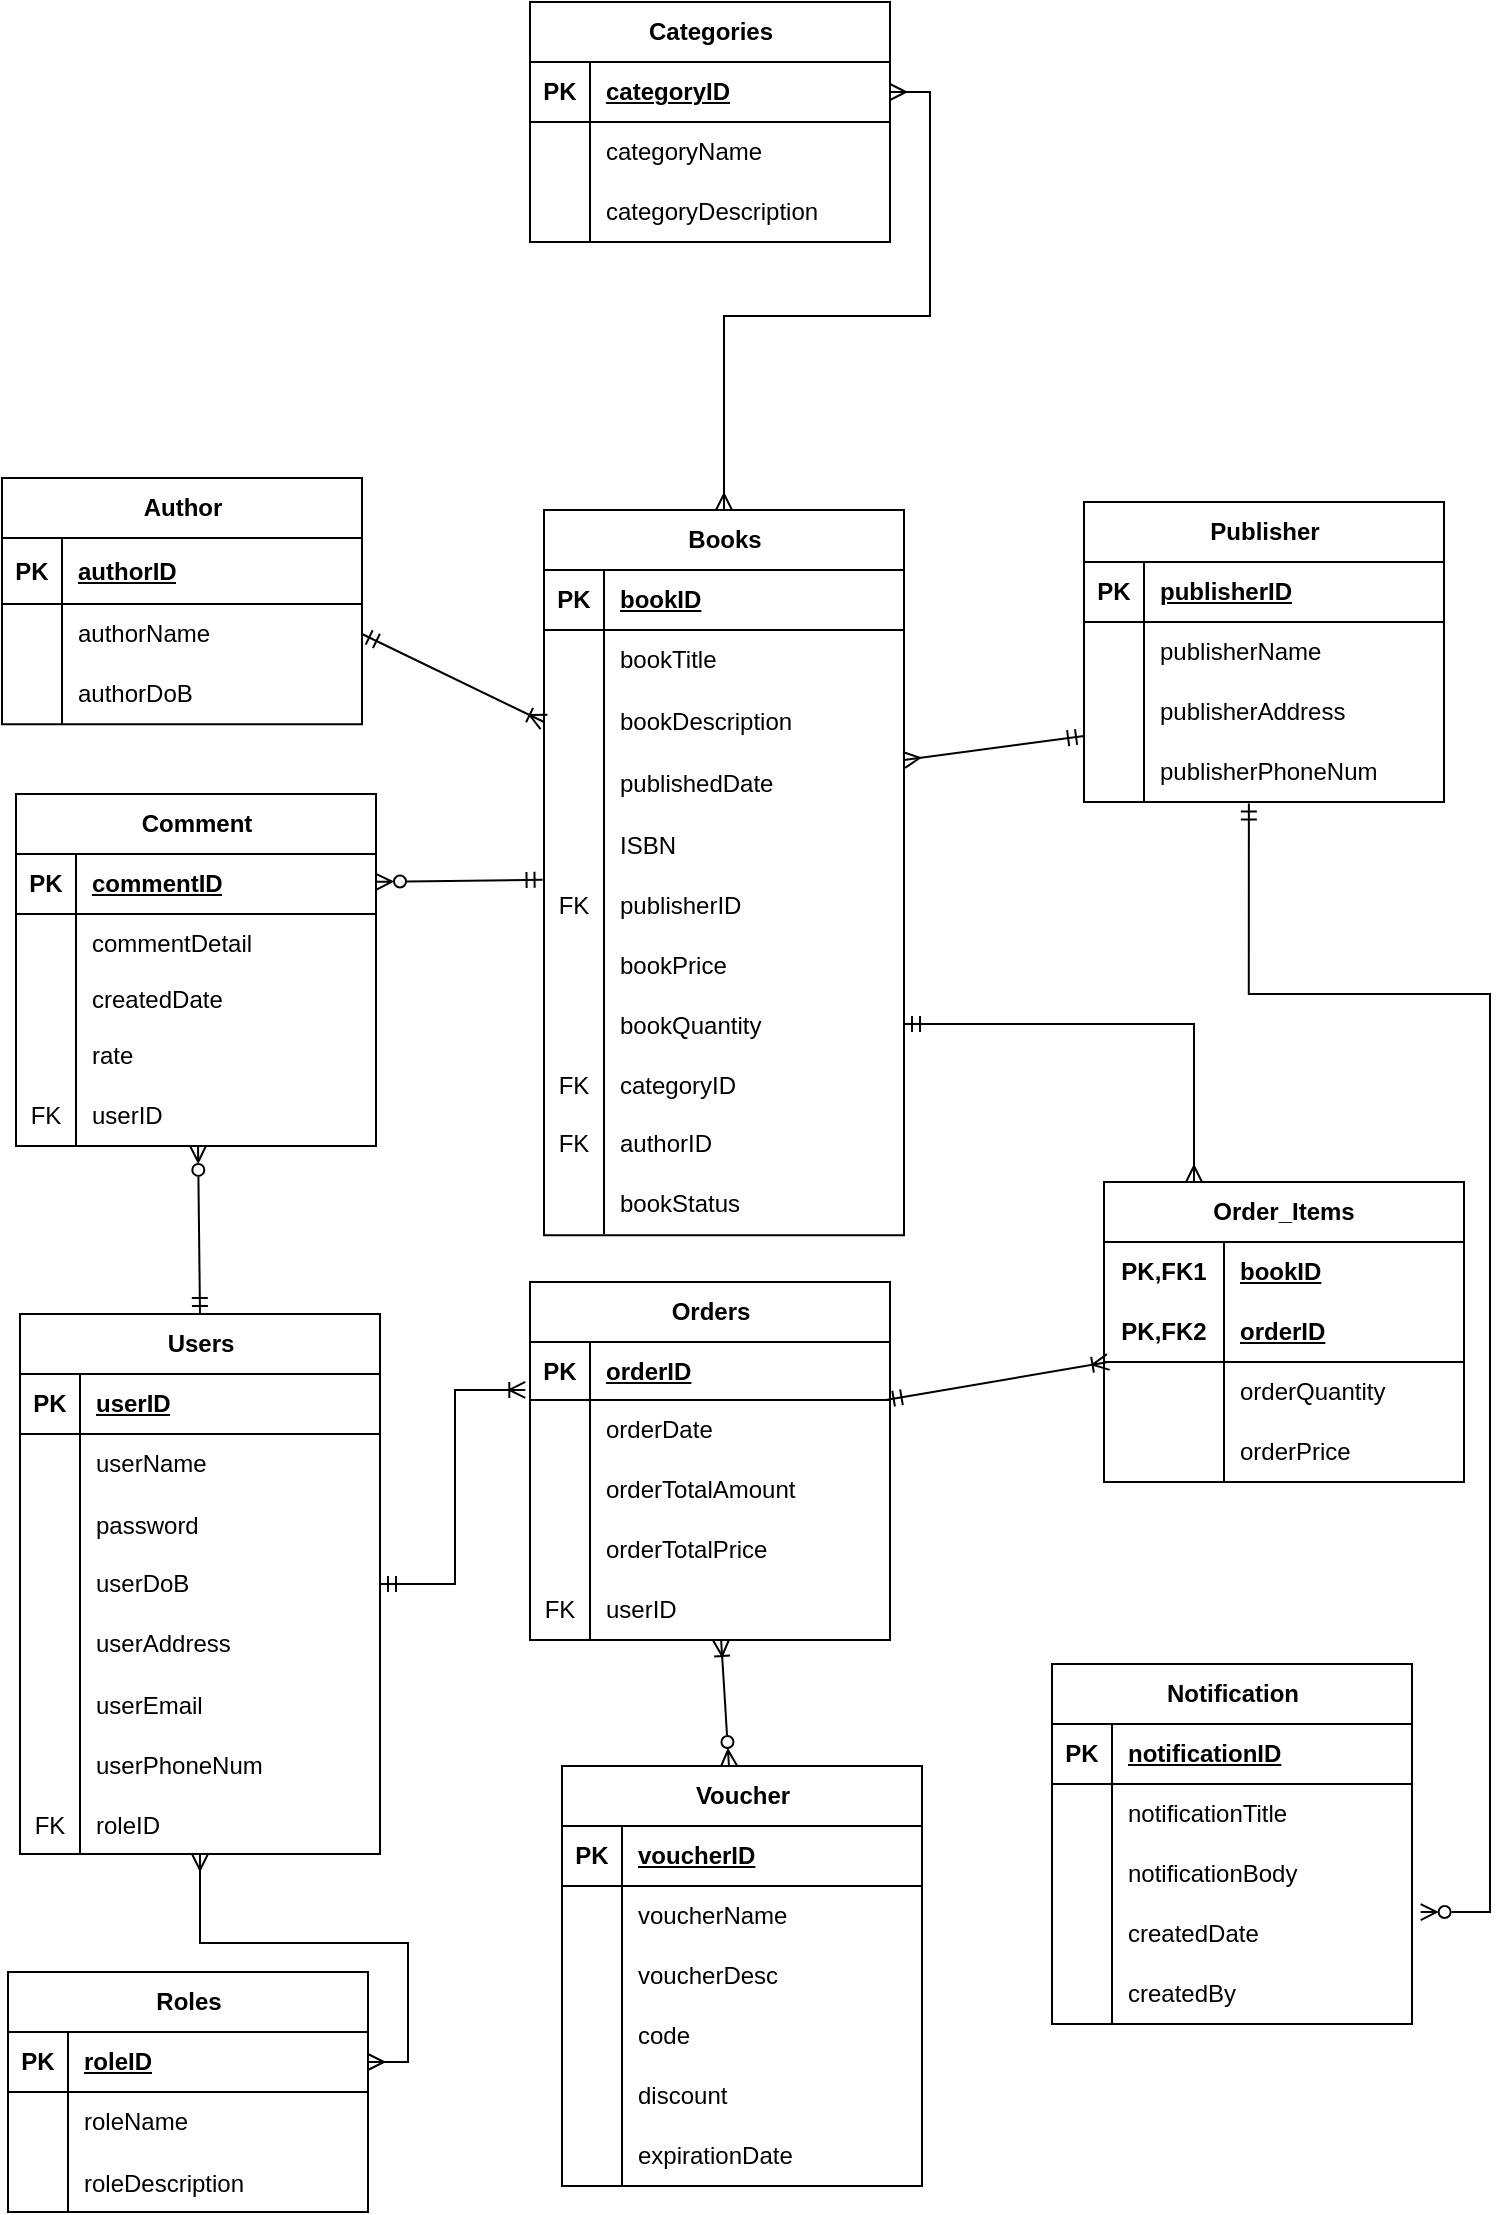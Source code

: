 <mxfile version="24.3.0" type="google" pages="11">
  <diagram name="ERD" id="9koXaEt15jzWrDq3PY5K">
    <mxGraphModel grid="0" page="1" gridSize="10" guides="1" tooltips="1" connect="1" arrows="1" fold="1" pageScale="1" pageWidth="827" pageHeight="1169" math="0" shadow="0">
      <root>
        <mxCell id="0" />
        <mxCell id="1" parent="0" />
        <mxCell id="-k32pBMvE1_TyB8pfCc8-1" value="Author" style="shape=table;startSize=30;container=1;collapsible=1;childLayout=tableLayout;fixedRows=1;rowLines=0;fontStyle=1;align=center;resizeLast=1;html=1;" vertex="1" parent="1">
          <mxGeometry x="53" y="276" width="180" height="123.076" as="geometry" />
        </mxCell>
        <mxCell id="-k32pBMvE1_TyB8pfCc8-2" value="" style="shape=tableRow;horizontal=0;startSize=0;swimlaneHead=0;swimlaneBody=0;fillColor=none;collapsible=0;dropTarget=0;points=[[0,0.5],[1,0.5]];portConstraint=eastwest;top=0;left=0;right=0;bottom=1;" vertex="1" parent="-k32pBMvE1_TyB8pfCc8-1">
          <mxGeometry y="30" width="180" height="33" as="geometry" />
        </mxCell>
        <mxCell id="-k32pBMvE1_TyB8pfCc8-3" value="PK" style="shape=partialRectangle;connectable=0;fillColor=none;top=0;left=0;bottom=0;right=0;fontStyle=1;overflow=hidden;whiteSpace=wrap;html=1;" vertex="1" parent="-k32pBMvE1_TyB8pfCc8-2">
          <mxGeometry width="30" height="33" as="geometry">
            <mxRectangle width="30" height="33" as="alternateBounds" />
          </mxGeometry>
        </mxCell>
        <mxCell id="-k32pBMvE1_TyB8pfCc8-4" value="authorID" style="shape=partialRectangle;connectable=0;fillColor=none;top=0;left=0;bottom=0;right=0;align=left;spacingLeft=6;fontStyle=5;overflow=hidden;whiteSpace=wrap;html=1;" vertex="1" parent="-k32pBMvE1_TyB8pfCc8-2">
          <mxGeometry x="30" width="150" height="33" as="geometry">
            <mxRectangle width="150" height="33" as="alternateBounds" />
          </mxGeometry>
        </mxCell>
        <mxCell id="-k32pBMvE1_TyB8pfCc8-5" value="" style="shape=tableRow;horizontal=0;startSize=0;swimlaneHead=0;swimlaneBody=0;fillColor=none;collapsible=0;dropTarget=0;points=[[0,0.5],[1,0.5]];portConstraint=eastwest;top=0;left=0;right=0;bottom=0;" vertex="1" parent="-k32pBMvE1_TyB8pfCc8-1">
          <mxGeometry y="63" width="180" height="30" as="geometry" />
        </mxCell>
        <mxCell id="-k32pBMvE1_TyB8pfCc8-6" value="" style="shape=partialRectangle;connectable=0;fillColor=none;top=0;left=0;bottom=0;right=0;editable=1;overflow=hidden;whiteSpace=wrap;html=1;" vertex="1" parent="-k32pBMvE1_TyB8pfCc8-5">
          <mxGeometry width="30" height="30" as="geometry">
            <mxRectangle width="30" height="30" as="alternateBounds" />
          </mxGeometry>
        </mxCell>
        <mxCell id="-k32pBMvE1_TyB8pfCc8-7" value="authorName" style="shape=partialRectangle;connectable=0;fillColor=none;top=0;left=0;bottom=0;right=0;align=left;spacingLeft=6;overflow=hidden;whiteSpace=wrap;html=1;" vertex="1" parent="-k32pBMvE1_TyB8pfCc8-5">
          <mxGeometry x="30" width="150" height="30" as="geometry">
            <mxRectangle width="150" height="30" as="alternateBounds" />
          </mxGeometry>
        </mxCell>
        <mxCell id="-k32pBMvE1_TyB8pfCc8-8" value="" style="shape=tableRow;horizontal=0;startSize=0;swimlaneHead=0;swimlaneBody=0;fillColor=none;collapsible=0;dropTarget=0;points=[[0,0.5],[1,0.5]];portConstraint=eastwest;top=0;left=0;right=0;bottom=0;" vertex="1" parent="-k32pBMvE1_TyB8pfCc8-1">
          <mxGeometry y="93" width="180" height="30" as="geometry" />
        </mxCell>
        <mxCell id="-k32pBMvE1_TyB8pfCc8-9" value="" style="shape=partialRectangle;connectable=0;fillColor=none;top=0;left=0;bottom=0;right=0;editable=1;overflow=hidden;whiteSpace=wrap;html=1;" vertex="1" parent="-k32pBMvE1_TyB8pfCc8-8">
          <mxGeometry width="30" height="30" as="geometry">
            <mxRectangle width="30" height="30" as="alternateBounds" />
          </mxGeometry>
        </mxCell>
        <mxCell id="-k32pBMvE1_TyB8pfCc8-10" value="authorDoB" style="shape=partialRectangle;connectable=0;fillColor=none;top=0;left=0;bottom=0;right=0;align=left;spacingLeft=6;overflow=hidden;whiteSpace=wrap;html=1;" vertex="1" parent="-k32pBMvE1_TyB8pfCc8-8">
          <mxGeometry x="30" width="150" height="30" as="geometry">
            <mxRectangle width="150" height="30" as="alternateBounds" />
          </mxGeometry>
        </mxCell>
        <mxCell id="-k32pBMvE1_TyB8pfCc8-14" value="Publisher" style="shape=table;startSize=30;container=1;collapsible=1;childLayout=tableLayout;fixedRows=1;rowLines=0;fontStyle=1;align=center;resizeLast=1;html=1;" vertex="1" parent="1">
          <mxGeometry x="594" y="288" width="180" height="150" as="geometry" />
        </mxCell>
        <mxCell id="-k32pBMvE1_TyB8pfCc8-15" value="" style="shape=tableRow;horizontal=0;startSize=0;swimlaneHead=0;swimlaneBody=0;fillColor=none;collapsible=0;dropTarget=0;points=[[0,0.5],[1,0.5]];portConstraint=eastwest;top=0;left=0;right=0;bottom=1;" vertex="1" parent="-k32pBMvE1_TyB8pfCc8-14">
          <mxGeometry y="30" width="180" height="30" as="geometry" />
        </mxCell>
        <mxCell id="-k32pBMvE1_TyB8pfCc8-16" value="PK" style="shape=partialRectangle;connectable=0;fillColor=none;top=0;left=0;bottom=0;right=0;fontStyle=1;overflow=hidden;whiteSpace=wrap;html=1;" vertex="1" parent="-k32pBMvE1_TyB8pfCc8-15">
          <mxGeometry width="30" height="30" as="geometry">
            <mxRectangle width="30" height="30" as="alternateBounds" />
          </mxGeometry>
        </mxCell>
        <mxCell id="-k32pBMvE1_TyB8pfCc8-17" value="publisherID" style="shape=partialRectangle;connectable=0;fillColor=none;top=0;left=0;bottom=0;right=0;align=left;spacingLeft=6;fontStyle=5;overflow=hidden;whiteSpace=wrap;html=1;" vertex="1" parent="-k32pBMvE1_TyB8pfCc8-15">
          <mxGeometry x="30" width="150" height="30" as="geometry">
            <mxRectangle width="150" height="30" as="alternateBounds" />
          </mxGeometry>
        </mxCell>
        <mxCell id="-k32pBMvE1_TyB8pfCc8-18" value="" style="shape=tableRow;horizontal=0;startSize=0;swimlaneHead=0;swimlaneBody=0;fillColor=none;collapsible=0;dropTarget=0;points=[[0,0.5],[1,0.5]];portConstraint=eastwest;top=0;left=0;right=0;bottom=0;" vertex="1" parent="-k32pBMvE1_TyB8pfCc8-14">
          <mxGeometry y="60" width="180" height="30" as="geometry" />
        </mxCell>
        <mxCell id="-k32pBMvE1_TyB8pfCc8-19" value="" style="shape=partialRectangle;connectable=0;fillColor=none;top=0;left=0;bottom=0;right=0;editable=1;overflow=hidden;whiteSpace=wrap;html=1;" vertex="1" parent="-k32pBMvE1_TyB8pfCc8-18">
          <mxGeometry width="30" height="30" as="geometry">
            <mxRectangle width="30" height="30" as="alternateBounds" />
          </mxGeometry>
        </mxCell>
        <mxCell id="-k32pBMvE1_TyB8pfCc8-20" value="publisherName" style="shape=partialRectangle;connectable=0;fillColor=none;top=0;left=0;bottom=0;right=0;align=left;spacingLeft=6;overflow=hidden;whiteSpace=wrap;html=1;" vertex="1" parent="-k32pBMvE1_TyB8pfCc8-18">
          <mxGeometry x="30" width="150" height="30" as="geometry">
            <mxRectangle width="150" height="30" as="alternateBounds" />
          </mxGeometry>
        </mxCell>
        <mxCell id="-k32pBMvE1_TyB8pfCc8-21" value="" style="shape=tableRow;horizontal=0;startSize=0;swimlaneHead=0;swimlaneBody=0;fillColor=none;collapsible=0;dropTarget=0;points=[[0,0.5],[1,0.5]];portConstraint=eastwest;top=0;left=0;right=0;bottom=0;" vertex="1" parent="-k32pBMvE1_TyB8pfCc8-14">
          <mxGeometry y="90" width="180" height="30" as="geometry" />
        </mxCell>
        <mxCell id="-k32pBMvE1_TyB8pfCc8-22" value="" style="shape=partialRectangle;connectable=0;fillColor=none;top=0;left=0;bottom=0;right=0;editable=1;overflow=hidden;whiteSpace=wrap;html=1;" vertex="1" parent="-k32pBMvE1_TyB8pfCc8-21">
          <mxGeometry width="30" height="30" as="geometry">
            <mxRectangle width="30" height="30" as="alternateBounds" />
          </mxGeometry>
        </mxCell>
        <mxCell id="-k32pBMvE1_TyB8pfCc8-23" value="publisherAddress" style="shape=partialRectangle;connectable=0;fillColor=none;top=0;left=0;bottom=0;right=0;align=left;spacingLeft=6;overflow=hidden;whiteSpace=wrap;html=1;" vertex="1" parent="-k32pBMvE1_TyB8pfCc8-21">
          <mxGeometry x="30" width="150" height="30" as="geometry">
            <mxRectangle width="150" height="30" as="alternateBounds" />
          </mxGeometry>
        </mxCell>
        <mxCell id="-k32pBMvE1_TyB8pfCc8-24" value="" style="shape=tableRow;horizontal=0;startSize=0;swimlaneHead=0;swimlaneBody=0;fillColor=none;collapsible=0;dropTarget=0;points=[[0,0.5],[1,0.5]];portConstraint=eastwest;top=0;left=0;right=0;bottom=0;" vertex="1" parent="-k32pBMvE1_TyB8pfCc8-14">
          <mxGeometry y="120" width="180" height="30" as="geometry" />
        </mxCell>
        <mxCell id="-k32pBMvE1_TyB8pfCc8-25" value="" style="shape=partialRectangle;connectable=0;fillColor=none;top=0;left=0;bottom=0;right=0;editable=1;overflow=hidden;whiteSpace=wrap;html=1;" vertex="1" parent="-k32pBMvE1_TyB8pfCc8-24">
          <mxGeometry width="30" height="30" as="geometry">
            <mxRectangle width="30" height="30" as="alternateBounds" />
          </mxGeometry>
        </mxCell>
        <mxCell id="-k32pBMvE1_TyB8pfCc8-26" value="publisherPhoneNum" style="shape=partialRectangle;connectable=0;fillColor=none;top=0;left=0;bottom=0;right=0;align=left;spacingLeft=6;overflow=hidden;whiteSpace=wrap;html=1;" vertex="1" parent="-k32pBMvE1_TyB8pfCc8-24">
          <mxGeometry x="30" width="150" height="30" as="geometry">
            <mxRectangle width="150" height="30" as="alternateBounds" />
          </mxGeometry>
        </mxCell>
        <mxCell id="PLbm9WXCf3g0-t4Va1nD-75" style="edgeStyle=orthogonalEdgeStyle;rounded=0;orthogonalLoop=1;jettySize=auto;html=1;endArrow=ERmany;endFill=0;startArrow=ERmany;startFill=0;" edge="1" parent="1" source="-k32pBMvE1_TyB8pfCc8-27" target="PLbm9WXCf3g0-t4Va1nD-63">
          <mxGeometry relative="1" as="geometry" />
        </mxCell>
        <mxCell id="-k32pBMvE1_TyB8pfCc8-27" value="Books" style="shape=table;startSize=30;container=1;collapsible=1;childLayout=tableLayout;fixedRows=1;rowLines=0;fontStyle=1;align=center;resizeLast=1;html=1;" vertex="1" parent="1">
          <mxGeometry x="324" y="292" width="180" height="362.625" as="geometry" />
        </mxCell>
        <mxCell id="-k32pBMvE1_TyB8pfCc8-28" value="" style="shape=tableRow;horizontal=0;startSize=0;swimlaneHead=0;swimlaneBody=0;fillColor=none;collapsible=0;dropTarget=0;points=[[0,0.5],[1,0.5]];portConstraint=eastwest;top=0;left=0;right=0;bottom=1;" vertex="1" parent="-k32pBMvE1_TyB8pfCc8-27">
          <mxGeometry y="30" width="180" height="30" as="geometry" />
        </mxCell>
        <mxCell id="-k32pBMvE1_TyB8pfCc8-29" value="PK" style="shape=partialRectangle;connectable=0;fillColor=none;top=0;left=0;bottom=0;right=0;fontStyle=1;overflow=hidden;whiteSpace=wrap;html=1;" vertex="1" parent="-k32pBMvE1_TyB8pfCc8-28">
          <mxGeometry width="30" height="30" as="geometry">
            <mxRectangle width="30" height="30" as="alternateBounds" />
          </mxGeometry>
        </mxCell>
        <mxCell id="-k32pBMvE1_TyB8pfCc8-30" value="bookID" style="shape=partialRectangle;connectable=0;fillColor=none;top=0;left=0;bottom=0;right=0;align=left;spacingLeft=6;fontStyle=5;overflow=hidden;whiteSpace=wrap;html=1;" vertex="1" parent="-k32pBMvE1_TyB8pfCc8-28">
          <mxGeometry x="30" width="150" height="30" as="geometry">
            <mxRectangle width="150" height="30" as="alternateBounds" />
          </mxGeometry>
        </mxCell>
        <mxCell id="-k32pBMvE1_TyB8pfCc8-31" value="" style="shape=tableRow;horizontal=0;startSize=0;swimlaneHead=0;swimlaneBody=0;fillColor=none;collapsible=0;dropTarget=0;points=[[0,0.5],[1,0.5]];portConstraint=eastwest;top=0;left=0;right=0;bottom=0;" vertex="1" parent="-k32pBMvE1_TyB8pfCc8-27">
          <mxGeometry y="60" width="180" height="30" as="geometry" />
        </mxCell>
        <mxCell id="-k32pBMvE1_TyB8pfCc8-32" value="" style="shape=partialRectangle;connectable=0;fillColor=none;top=0;left=0;bottom=0;right=0;editable=1;overflow=hidden;whiteSpace=wrap;html=1;" vertex="1" parent="-k32pBMvE1_TyB8pfCc8-31">
          <mxGeometry width="30" height="30" as="geometry">
            <mxRectangle width="30" height="30" as="alternateBounds" />
          </mxGeometry>
        </mxCell>
        <mxCell id="-k32pBMvE1_TyB8pfCc8-33" value="bookTitle" style="shape=partialRectangle;connectable=0;fillColor=none;top=0;left=0;bottom=0;right=0;align=left;spacingLeft=6;overflow=hidden;whiteSpace=wrap;html=1;" vertex="1" parent="-k32pBMvE1_TyB8pfCc8-31">
          <mxGeometry x="30" width="150" height="30" as="geometry">
            <mxRectangle width="150" height="30" as="alternateBounds" />
          </mxGeometry>
        </mxCell>
        <mxCell id="-k32pBMvE1_TyB8pfCc8-34" value="" style="shape=tableRow;horizontal=0;startSize=0;swimlaneHead=0;swimlaneBody=0;fillColor=none;collapsible=0;dropTarget=0;points=[[0,0.5],[1,0.5]];portConstraint=eastwest;top=0;left=0;right=0;bottom=0;" vertex="1" parent="-k32pBMvE1_TyB8pfCc8-27">
          <mxGeometry y="90" width="180" height="32" as="geometry" />
        </mxCell>
        <mxCell id="-k32pBMvE1_TyB8pfCc8-35" value="" style="shape=partialRectangle;connectable=0;fillColor=none;top=0;left=0;bottom=0;right=0;editable=1;overflow=hidden;whiteSpace=wrap;html=1;" vertex="1" parent="-k32pBMvE1_TyB8pfCc8-34">
          <mxGeometry width="30" height="32" as="geometry">
            <mxRectangle width="30" height="32" as="alternateBounds" />
          </mxGeometry>
        </mxCell>
        <mxCell id="-k32pBMvE1_TyB8pfCc8-36" value="bookDescription" style="shape=partialRectangle;connectable=0;fillColor=none;top=0;left=0;bottom=0;right=0;align=left;spacingLeft=6;overflow=hidden;whiteSpace=wrap;html=1;" vertex="1" parent="-k32pBMvE1_TyB8pfCc8-34">
          <mxGeometry x="30" width="150" height="32" as="geometry">
            <mxRectangle width="150" height="32" as="alternateBounds" />
          </mxGeometry>
        </mxCell>
        <mxCell id="-k32pBMvE1_TyB8pfCc8-37" value="" style="shape=tableRow;horizontal=0;startSize=0;swimlaneHead=0;swimlaneBody=0;fillColor=none;collapsible=0;dropTarget=0;points=[[0,0.5],[1,0.5]];portConstraint=eastwest;top=0;left=0;right=0;bottom=0;" vertex="1" parent="-k32pBMvE1_TyB8pfCc8-27">
          <mxGeometry y="122" width="180" height="30" as="geometry" />
        </mxCell>
        <mxCell id="-k32pBMvE1_TyB8pfCc8-38" value="" style="shape=partialRectangle;connectable=0;fillColor=none;top=0;left=0;bottom=0;right=0;editable=1;overflow=hidden;whiteSpace=wrap;html=1;" vertex="1" parent="-k32pBMvE1_TyB8pfCc8-37">
          <mxGeometry width="30" height="30" as="geometry">
            <mxRectangle width="30" height="30" as="alternateBounds" />
          </mxGeometry>
        </mxCell>
        <mxCell id="-k32pBMvE1_TyB8pfCc8-39" value="publishedDate" style="shape=partialRectangle;connectable=0;fillColor=none;top=0;left=0;bottom=0;right=0;align=left;spacingLeft=6;overflow=hidden;whiteSpace=wrap;html=1;" vertex="1" parent="-k32pBMvE1_TyB8pfCc8-37">
          <mxGeometry x="30" width="150" height="30" as="geometry">
            <mxRectangle width="150" height="30" as="alternateBounds" />
          </mxGeometry>
        </mxCell>
        <mxCell id="-k32pBMvE1_TyB8pfCc8-52" value="" style="shape=tableRow;horizontal=0;startSize=0;swimlaneHead=0;swimlaneBody=0;fillColor=none;collapsible=0;dropTarget=0;points=[[0,0.5],[1,0.5]];portConstraint=eastwest;top=0;left=0;right=0;bottom=0;" vertex="1" parent="-k32pBMvE1_TyB8pfCc8-27">
          <mxGeometry y="152" width="180" height="30" as="geometry" />
        </mxCell>
        <mxCell id="-k32pBMvE1_TyB8pfCc8-53" value="" style="shape=partialRectangle;connectable=0;fillColor=none;top=0;left=0;bottom=0;right=0;editable=1;overflow=hidden;" vertex="1" parent="-k32pBMvE1_TyB8pfCc8-52">
          <mxGeometry width="30" height="30" as="geometry">
            <mxRectangle width="30" height="30" as="alternateBounds" />
          </mxGeometry>
        </mxCell>
        <mxCell id="-k32pBMvE1_TyB8pfCc8-54" value="ISBN" style="shape=partialRectangle;connectable=0;fillColor=none;top=0;left=0;bottom=0;right=0;align=left;spacingLeft=6;overflow=hidden;" vertex="1" parent="-k32pBMvE1_TyB8pfCc8-52">
          <mxGeometry x="30" width="150" height="30" as="geometry">
            <mxRectangle width="150" height="30" as="alternateBounds" />
          </mxGeometry>
        </mxCell>
        <mxCell id="-k32pBMvE1_TyB8pfCc8-43" value="" style="shape=tableRow;horizontal=0;startSize=0;swimlaneHead=0;swimlaneBody=0;fillColor=none;collapsible=0;dropTarget=0;points=[[0,0.5],[1,0.5]];portConstraint=eastwest;top=0;left=0;right=0;bottom=0;" vertex="1" parent="-k32pBMvE1_TyB8pfCc8-27">
          <mxGeometry y="182" width="180" height="30" as="geometry" />
        </mxCell>
        <mxCell id="-k32pBMvE1_TyB8pfCc8-44" value="FK" style="shape=partialRectangle;connectable=0;fillColor=none;top=0;left=0;bottom=0;right=0;editable=1;overflow=hidden;" vertex="1" parent="-k32pBMvE1_TyB8pfCc8-43">
          <mxGeometry width="30" height="30" as="geometry">
            <mxRectangle width="30" height="30" as="alternateBounds" />
          </mxGeometry>
        </mxCell>
        <mxCell id="-k32pBMvE1_TyB8pfCc8-45" value="publisherID" style="shape=partialRectangle;connectable=0;fillColor=none;top=0;left=0;bottom=0;right=0;align=left;spacingLeft=6;overflow=hidden;" vertex="1" parent="-k32pBMvE1_TyB8pfCc8-43">
          <mxGeometry x="30" width="150" height="30" as="geometry">
            <mxRectangle width="150" height="30" as="alternateBounds" />
          </mxGeometry>
        </mxCell>
        <mxCell id="-k32pBMvE1_TyB8pfCc8-49" value="" style="shape=tableRow;horizontal=0;startSize=0;swimlaneHead=0;swimlaneBody=0;fillColor=none;collapsible=0;dropTarget=0;points=[[0,0.5],[1,0.5]];portConstraint=eastwest;top=0;left=0;right=0;bottom=0;" vertex="1" parent="-k32pBMvE1_TyB8pfCc8-27">
          <mxGeometry y="212" width="180" height="30" as="geometry" />
        </mxCell>
        <mxCell id="-k32pBMvE1_TyB8pfCc8-50" value="" style="shape=partialRectangle;connectable=0;fillColor=none;top=0;left=0;bottom=0;right=0;editable=1;overflow=hidden;" vertex="1" parent="-k32pBMvE1_TyB8pfCc8-49">
          <mxGeometry width="30" height="30" as="geometry">
            <mxRectangle width="30" height="30" as="alternateBounds" />
          </mxGeometry>
        </mxCell>
        <mxCell id="-k32pBMvE1_TyB8pfCc8-51" value="bookPrice" style="shape=partialRectangle;connectable=0;fillColor=none;top=0;left=0;bottom=0;right=0;align=left;spacingLeft=6;overflow=hidden;" vertex="1" parent="-k32pBMvE1_TyB8pfCc8-49">
          <mxGeometry x="30" width="150" height="30" as="geometry">
            <mxRectangle width="150" height="30" as="alternateBounds" />
          </mxGeometry>
        </mxCell>
        <mxCell id="-k32pBMvE1_TyB8pfCc8-46" value="" style="shape=tableRow;horizontal=0;startSize=0;swimlaneHead=0;swimlaneBody=0;fillColor=none;collapsible=0;dropTarget=0;points=[[0,0.5],[1,0.5]];portConstraint=eastwest;top=0;left=0;right=0;bottom=0;" vertex="1" parent="-k32pBMvE1_TyB8pfCc8-27">
          <mxGeometry y="242" width="180" height="30" as="geometry" />
        </mxCell>
        <mxCell id="-k32pBMvE1_TyB8pfCc8-47" value="" style="shape=partialRectangle;connectable=0;fillColor=none;top=0;left=0;bottom=0;right=0;editable=1;overflow=hidden;" vertex="1" parent="-k32pBMvE1_TyB8pfCc8-46">
          <mxGeometry width="30" height="30" as="geometry">
            <mxRectangle width="30" height="30" as="alternateBounds" />
          </mxGeometry>
        </mxCell>
        <mxCell id="-k32pBMvE1_TyB8pfCc8-48" value="bookQuantity" style="shape=partialRectangle;connectable=0;fillColor=none;top=0;left=0;bottom=0;right=0;align=left;spacingLeft=6;overflow=hidden;" vertex="1" parent="-k32pBMvE1_TyB8pfCc8-46">
          <mxGeometry x="30" width="150" height="30" as="geometry">
            <mxRectangle width="150" height="30" as="alternateBounds" />
          </mxGeometry>
        </mxCell>
        <mxCell id="-k32pBMvE1_TyB8pfCc8-55" value="" style="shape=tableRow;horizontal=0;startSize=0;swimlaneHead=0;swimlaneBody=0;fillColor=none;collapsible=0;dropTarget=0;points=[[0,0.5],[1,0.5]];portConstraint=eastwest;top=0;left=0;right=0;bottom=0;" vertex="1" parent="-k32pBMvE1_TyB8pfCc8-27">
          <mxGeometry y="272" width="180" height="30" as="geometry" />
        </mxCell>
        <mxCell id="-k32pBMvE1_TyB8pfCc8-56" value="FK" style="shape=partialRectangle;connectable=0;fillColor=none;top=0;left=0;bottom=0;right=0;editable=1;overflow=hidden;" vertex="1" parent="-k32pBMvE1_TyB8pfCc8-55">
          <mxGeometry width="30" height="30" as="geometry">
            <mxRectangle width="30" height="30" as="alternateBounds" />
          </mxGeometry>
        </mxCell>
        <mxCell id="-k32pBMvE1_TyB8pfCc8-57" value="categoryID" style="shape=partialRectangle;connectable=0;fillColor=none;top=0;left=0;bottom=0;right=0;align=left;spacingLeft=6;overflow=hidden;" vertex="1" parent="-k32pBMvE1_TyB8pfCc8-55">
          <mxGeometry x="30" width="150" height="30" as="geometry">
            <mxRectangle width="150" height="30" as="alternateBounds" />
          </mxGeometry>
        </mxCell>
        <mxCell id="qgCtw32rpyH_no6d2NoN-4" value="" style="shape=tableRow;horizontal=0;startSize=0;swimlaneHead=0;swimlaneBody=0;fillColor=none;collapsible=0;dropTarget=0;points=[[0,0.5],[1,0.5]];portConstraint=eastwest;top=0;left=0;right=0;bottom=0;" vertex="1" parent="-k32pBMvE1_TyB8pfCc8-27">
          <mxGeometry y="302" width="180" height="30" as="geometry" />
        </mxCell>
        <mxCell id="qgCtw32rpyH_no6d2NoN-5" value="FK" style="shape=partialRectangle;connectable=0;fillColor=none;top=0;left=0;bottom=0;right=0;fontStyle=0;overflow=hidden;whiteSpace=wrap;html=1;" vertex="1" parent="qgCtw32rpyH_no6d2NoN-4">
          <mxGeometry width="30" height="30" as="geometry">
            <mxRectangle width="30" height="30" as="alternateBounds" />
          </mxGeometry>
        </mxCell>
        <mxCell id="qgCtw32rpyH_no6d2NoN-6" value="authorID" style="shape=partialRectangle;connectable=0;fillColor=none;top=0;left=0;bottom=0;right=0;align=left;spacingLeft=6;fontStyle=0;overflow=hidden;whiteSpace=wrap;html=1;" vertex="1" parent="qgCtw32rpyH_no6d2NoN-4">
          <mxGeometry x="30" width="150" height="30" as="geometry">
            <mxRectangle width="150" height="30" as="alternateBounds" />
          </mxGeometry>
        </mxCell>
        <mxCell id="SQQqogqAtZNf4rYBm9C3-1" style="shape=tableRow;horizontal=0;startSize=0;swimlaneHead=0;swimlaneBody=0;fillColor=none;collapsible=0;dropTarget=0;points=[[0,0.5],[1,0.5]];portConstraint=eastwest;top=0;left=0;right=0;bottom=0;" vertex="1" parent="-k32pBMvE1_TyB8pfCc8-27">
          <mxGeometry y="332" width="180" height="30" as="geometry" />
        </mxCell>
        <mxCell id="SQQqogqAtZNf4rYBm9C3-2" style="shape=partialRectangle;connectable=0;fillColor=none;top=0;left=0;bottom=0;right=0;fontStyle=0;overflow=hidden;whiteSpace=wrap;html=1;" vertex="1" parent="SQQqogqAtZNf4rYBm9C3-1">
          <mxGeometry width="30" height="30" as="geometry">
            <mxRectangle width="30" height="30" as="alternateBounds" />
          </mxGeometry>
        </mxCell>
        <mxCell id="SQQqogqAtZNf4rYBm9C3-3" value="bookStatus" style="shape=partialRectangle;connectable=0;fillColor=none;top=0;left=0;bottom=0;right=0;align=left;spacingLeft=6;fontStyle=0;overflow=hidden;whiteSpace=wrap;html=1;" vertex="1" parent="SQQqogqAtZNf4rYBm9C3-1">
          <mxGeometry x="30" width="150" height="30" as="geometry">
            <mxRectangle width="150" height="30" as="alternateBounds" />
          </mxGeometry>
        </mxCell>
        <mxCell id="-k32pBMvE1_TyB8pfCc8-106" style="rounded=0;orthogonalLoop=1;jettySize=auto;html=1;startArrow=ERmandOne;startFill=0;endArrow=ERoneToMany;endFill=0;entryX=-0.013;entryY=0.827;entryDx=0;entryDy=0;entryPerimeter=0;edgeStyle=orthogonalEdgeStyle;" edge="1" parent="1" source="-k32pBMvE1_TyB8pfCc8-65" target="-k32pBMvE1_TyB8pfCc8-72">
          <mxGeometry relative="1" as="geometry">
            <mxPoint x="250" y="839" as="sourcePoint" />
          </mxGeometry>
        </mxCell>
        <mxCell id="PLbm9WXCf3g0-t4Va1nD-45" style="edgeStyle=orthogonalEdgeStyle;rounded=0;orthogonalLoop=1;jettySize=auto;html=1;endArrow=ERmany;endFill=0;startArrow=ERmany;startFill=0;" edge="1" parent="1" source="-k32pBMvE1_TyB8pfCc8-58" target="PLbm9WXCf3g0-t4Va1nD-17">
          <mxGeometry relative="1" as="geometry" />
        </mxCell>
        <mxCell id="-k32pBMvE1_TyB8pfCc8-58" value="Users" style="shape=table;startSize=30;container=1;collapsible=1;childLayout=tableLayout;fixedRows=1;rowLines=0;fontStyle=1;align=center;resizeLast=1;html=1;" vertex="1" parent="1">
          <mxGeometry x="62" y="694" width="180" height="270" as="geometry" />
        </mxCell>
        <mxCell id="-k32pBMvE1_TyB8pfCc8-59" value="" style="shape=tableRow;horizontal=0;startSize=0;swimlaneHead=0;swimlaneBody=0;fillColor=none;collapsible=0;dropTarget=0;points=[[0,0.5],[1,0.5]];portConstraint=eastwest;top=0;left=0;right=0;bottom=1;" vertex="1" parent="-k32pBMvE1_TyB8pfCc8-58">
          <mxGeometry y="30" width="180" height="30" as="geometry" />
        </mxCell>
        <mxCell id="-k32pBMvE1_TyB8pfCc8-60" value="PK" style="shape=partialRectangle;connectable=0;fillColor=none;top=0;left=0;bottom=0;right=0;fontStyle=1;overflow=hidden;whiteSpace=wrap;html=1;" vertex="1" parent="-k32pBMvE1_TyB8pfCc8-59">
          <mxGeometry width="30" height="30" as="geometry">
            <mxRectangle width="30" height="30" as="alternateBounds" />
          </mxGeometry>
        </mxCell>
        <mxCell id="-k32pBMvE1_TyB8pfCc8-61" value="userID" style="shape=partialRectangle;connectable=0;fillColor=none;top=0;left=0;bottom=0;right=0;align=left;spacingLeft=6;fontStyle=5;overflow=hidden;whiteSpace=wrap;html=1;" vertex="1" parent="-k32pBMvE1_TyB8pfCc8-59">
          <mxGeometry x="30" width="150" height="30" as="geometry">
            <mxRectangle width="150" height="30" as="alternateBounds" />
          </mxGeometry>
        </mxCell>
        <mxCell id="-k32pBMvE1_TyB8pfCc8-62" value="" style="shape=tableRow;horizontal=0;startSize=0;swimlaneHead=0;swimlaneBody=0;fillColor=none;collapsible=0;dropTarget=0;points=[[0,0.5],[1,0.5]];portConstraint=eastwest;top=0;left=0;right=0;bottom=0;" vertex="1" parent="-k32pBMvE1_TyB8pfCc8-58">
          <mxGeometry y="60" width="180" height="30" as="geometry" />
        </mxCell>
        <mxCell id="-k32pBMvE1_TyB8pfCc8-63" value="" style="shape=partialRectangle;connectable=0;fillColor=none;top=0;left=0;bottom=0;right=0;editable=1;overflow=hidden;whiteSpace=wrap;html=1;" vertex="1" parent="-k32pBMvE1_TyB8pfCc8-62">
          <mxGeometry width="30" height="30" as="geometry">
            <mxRectangle width="30" height="30" as="alternateBounds" />
          </mxGeometry>
        </mxCell>
        <mxCell id="-k32pBMvE1_TyB8pfCc8-64" value="userName" style="shape=partialRectangle;connectable=0;fillColor=none;top=0;left=0;bottom=0;right=0;align=left;spacingLeft=6;overflow=hidden;whiteSpace=wrap;html=1;" vertex="1" parent="-k32pBMvE1_TyB8pfCc8-62">
          <mxGeometry x="30" width="150" height="30" as="geometry">
            <mxRectangle width="150" height="30" as="alternateBounds" />
          </mxGeometry>
        </mxCell>
        <mxCell id="-k32pBMvE1_TyB8pfCc8-108" value="" style="shape=tableRow;horizontal=0;startSize=0;swimlaneHead=0;swimlaneBody=0;fillColor=none;collapsible=0;dropTarget=0;points=[[0,0.5],[1,0.5]];portConstraint=eastwest;top=0;left=0;right=0;bottom=0;" vertex="1" parent="-k32pBMvE1_TyB8pfCc8-58">
          <mxGeometry y="90" width="180" height="30" as="geometry" />
        </mxCell>
        <mxCell id="-k32pBMvE1_TyB8pfCc8-109" value="" style="shape=partialRectangle;connectable=0;fillColor=none;top=0;left=0;bottom=0;right=0;editable=1;overflow=hidden;" vertex="1" parent="-k32pBMvE1_TyB8pfCc8-108">
          <mxGeometry width="30" height="30" as="geometry">
            <mxRectangle width="30" height="30" as="alternateBounds" />
          </mxGeometry>
        </mxCell>
        <mxCell id="-k32pBMvE1_TyB8pfCc8-110" value="password" style="shape=partialRectangle;connectable=0;fillColor=none;top=0;left=0;bottom=0;right=0;align=left;spacingLeft=6;overflow=hidden;" vertex="1" parent="-k32pBMvE1_TyB8pfCc8-108">
          <mxGeometry x="30" width="150" height="30" as="geometry">
            <mxRectangle width="150" height="30" as="alternateBounds" />
          </mxGeometry>
        </mxCell>
        <mxCell id="-k32pBMvE1_TyB8pfCc8-65" value="" style="shape=tableRow;horizontal=0;startSize=0;swimlaneHead=0;swimlaneBody=0;fillColor=none;collapsible=0;dropTarget=0;points=[[0,0.5],[1,0.5]];portConstraint=eastwest;top=0;left=0;right=0;bottom=0;" vertex="1" parent="-k32pBMvE1_TyB8pfCc8-58">
          <mxGeometry y="120" width="180" height="30" as="geometry" />
        </mxCell>
        <mxCell id="-k32pBMvE1_TyB8pfCc8-66" value="" style="shape=partialRectangle;connectable=0;fillColor=none;top=0;left=0;bottom=0;right=0;editable=1;overflow=hidden;whiteSpace=wrap;html=1;" vertex="1" parent="-k32pBMvE1_TyB8pfCc8-65">
          <mxGeometry width="30" height="30" as="geometry">
            <mxRectangle width="30" height="30" as="alternateBounds" />
          </mxGeometry>
        </mxCell>
        <mxCell id="-k32pBMvE1_TyB8pfCc8-67" value="userDoB" style="shape=partialRectangle;connectable=0;fillColor=none;top=0;left=0;bottom=0;right=0;align=left;spacingLeft=6;overflow=hidden;whiteSpace=wrap;html=1;" vertex="1" parent="-k32pBMvE1_TyB8pfCc8-65">
          <mxGeometry x="30" width="150" height="30" as="geometry">
            <mxRectangle width="150" height="30" as="alternateBounds" />
          </mxGeometry>
        </mxCell>
        <mxCell id="-k32pBMvE1_TyB8pfCc8-68" value="" style="shape=tableRow;horizontal=0;startSize=0;swimlaneHead=0;swimlaneBody=0;fillColor=none;collapsible=0;dropTarget=0;points=[[0,0.5],[1,0.5]];portConstraint=eastwest;top=0;left=0;right=0;bottom=0;" vertex="1" parent="-k32pBMvE1_TyB8pfCc8-58">
          <mxGeometry y="150" width="180" height="30" as="geometry" />
        </mxCell>
        <mxCell id="-k32pBMvE1_TyB8pfCc8-69" value="" style="shape=partialRectangle;connectable=0;fillColor=none;top=0;left=0;bottom=0;right=0;editable=1;overflow=hidden;whiteSpace=wrap;html=1;" vertex="1" parent="-k32pBMvE1_TyB8pfCc8-68">
          <mxGeometry width="30" height="30" as="geometry">
            <mxRectangle width="30" height="30" as="alternateBounds" />
          </mxGeometry>
        </mxCell>
        <mxCell id="-k32pBMvE1_TyB8pfCc8-70" value="userAddress" style="shape=partialRectangle;connectable=0;fillColor=none;top=0;left=0;bottom=0;right=0;align=left;spacingLeft=6;overflow=hidden;whiteSpace=wrap;html=1;" vertex="1" parent="-k32pBMvE1_TyB8pfCc8-68">
          <mxGeometry x="30" width="150" height="30" as="geometry">
            <mxRectangle width="150" height="30" as="alternateBounds" />
          </mxGeometry>
        </mxCell>
        <mxCell id="-k32pBMvE1_TyB8pfCc8-84" value="" style="shape=tableRow;horizontal=0;startSize=0;swimlaneHead=0;swimlaneBody=0;fillColor=none;collapsible=0;dropTarget=0;points=[[0,0.5],[1,0.5]];portConstraint=eastwest;top=0;left=0;right=0;bottom=0;" vertex="1" parent="-k32pBMvE1_TyB8pfCc8-58">
          <mxGeometry y="180" width="180" height="30" as="geometry" />
        </mxCell>
        <mxCell id="-k32pBMvE1_TyB8pfCc8-85" value="" style="shape=partialRectangle;connectable=0;fillColor=none;top=0;left=0;bottom=0;right=0;editable=1;overflow=hidden;" vertex="1" parent="-k32pBMvE1_TyB8pfCc8-84">
          <mxGeometry width="30" height="30" as="geometry">
            <mxRectangle width="30" height="30" as="alternateBounds" />
          </mxGeometry>
        </mxCell>
        <mxCell id="-k32pBMvE1_TyB8pfCc8-86" value="userEmail" style="shape=partialRectangle;connectable=0;fillColor=none;top=0;left=0;bottom=0;right=0;align=left;spacingLeft=6;overflow=hidden;" vertex="1" parent="-k32pBMvE1_TyB8pfCc8-84">
          <mxGeometry x="30" width="150" height="30" as="geometry">
            <mxRectangle width="150" height="30" as="alternateBounds" />
          </mxGeometry>
        </mxCell>
        <mxCell id="-k32pBMvE1_TyB8pfCc8-87" value="" style="shape=tableRow;horizontal=0;startSize=0;swimlaneHead=0;swimlaneBody=0;fillColor=none;collapsible=0;dropTarget=0;points=[[0,0.5],[1,0.5]];portConstraint=eastwest;top=0;left=0;right=0;bottom=0;" vertex="1" parent="-k32pBMvE1_TyB8pfCc8-58">
          <mxGeometry y="210" width="180" height="30" as="geometry" />
        </mxCell>
        <mxCell id="-k32pBMvE1_TyB8pfCc8-88" value="" style="shape=partialRectangle;connectable=0;fillColor=none;top=0;left=0;bottom=0;right=0;editable=1;overflow=hidden;" vertex="1" parent="-k32pBMvE1_TyB8pfCc8-87">
          <mxGeometry width="30" height="30" as="geometry">
            <mxRectangle width="30" height="30" as="alternateBounds" />
          </mxGeometry>
        </mxCell>
        <mxCell id="-k32pBMvE1_TyB8pfCc8-89" value="userPhoneNum" style="shape=partialRectangle;connectable=0;fillColor=none;top=0;left=0;bottom=0;right=0;align=left;spacingLeft=6;overflow=hidden;" vertex="1" parent="-k32pBMvE1_TyB8pfCc8-87">
          <mxGeometry x="30" width="150" height="30" as="geometry">
            <mxRectangle width="150" height="30" as="alternateBounds" />
          </mxGeometry>
        </mxCell>
        <mxCell id="PLbm9WXCf3g0-t4Va1nD-42" style="shape=tableRow;horizontal=0;startSize=0;swimlaneHead=0;swimlaneBody=0;fillColor=none;collapsible=0;dropTarget=0;points=[[0,0.5],[1,0.5]];portConstraint=eastwest;top=0;left=0;right=0;bottom=0;" vertex="1" parent="-k32pBMvE1_TyB8pfCc8-58">
          <mxGeometry y="240" width="180" height="30" as="geometry" />
        </mxCell>
        <mxCell id="PLbm9WXCf3g0-t4Va1nD-43" value="FK" style="shape=partialRectangle;connectable=0;fillColor=none;top=0;left=0;bottom=0;right=0;editable=1;overflow=hidden;" vertex="1" parent="PLbm9WXCf3g0-t4Va1nD-42">
          <mxGeometry width="30" height="30" as="geometry">
            <mxRectangle width="30" height="30" as="alternateBounds" />
          </mxGeometry>
        </mxCell>
        <mxCell id="PLbm9WXCf3g0-t4Va1nD-44" value="roleID" style="shape=partialRectangle;connectable=0;fillColor=none;top=0;left=0;bottom=0;right=0;align=left;spacingLeft=6;overflow=hidden;" vertex="1" parent="PLbm9WXCf3g0-t4Va1nD-42">
          <mxGeometry x="30" width="150" height="30" as="geometry">
            <mxRectangle width="150" height="30" as="alternateBounds" />
          </mxGeometry>
        </mxCell>
        <mxCell id="GJZQOfi7wB6OBEdxkocK-34" style="rounded=0;orthogonalLoop=1;jettySize=auto;html=1;startArrow=ERoneToMany;startFill=0;endArrow=ERzeroToMany;endFill=0;" edge="1" parent="1" source="-k32pBMvE1_TyB8pfCc8-71" target="GJZQOfi7wB6OBEdxkocK-1">
          <mxGeometry relative="1" as="geometry" />
        </mxCell>
        <mxCell id="-k32pBMvE1_TyB8pfCc8-71" value="Orders" style="shape=table;startSize=30;container=1;collapsible=1;childLayout=tableLayout;fixedRows=1;rowLines=0;fontStyle=1;align=center;resizeLast=1;html=1;" vertex="1" parent="1">
          <mxGeometry x="317" y="678" width="180" height="179.004" as="geometry" />
        </mxCell>
        <mxCell id="-k32pBMvE1_TyB8pfCc8-72" value="" style="shape=tableRow;horizontal=0;startSize=0;swimlaneHead=0;swimlaneBody=0;fillColor=none;collapsible=0;dropTarget=0;points=[[0,0.5],[1,0.5]];portConstraint=eastwest;top=0;left=0;right=0;bottom=1;" vertex="1" parent="-k32pBMvE1_TyB8pfCc8-71">
          <mxGeometry y="30" width="180" height="29" as="geometry" />
        </mxCell>
        <mxCell id="-k32pBMvE1_TyB8pfCc8-73" value="PK" style="shape=partialRectangle;connectable=0;fillColor=none;top=0;left=0;bottom=0;right=0;fontStyle=1;overflow=hidden;whiteSpace=wrap;html=1;" vertex="1" parent="-k32pBMvE1_TyB8pfCc8-72">
          <mxGeometry width="30" height="29" as="geometry">
            <mxRectangle width="30" height="29" as="alternateBounds" />
          </mxGeometry>
        </mxCell>
        <mxCell id="-k32pBMvE1_TyB8pfCc8-74" value="orderID" style="shape=partialRectangle;connectable=0;fillColor=none;top=0;left=0;bottom=0;right=0;align=left;spacingLeft=6;fontStyle=5;overflow=hidden;whiteSpace=wrap;html=1;" vertex="1" parent="-k32pBMvE1_TyB8pfCc8-72">
          <mxGeometry x="30" width="150" height="29" as="geometry">
            <mxRectangle width="150" height="29" as="alternateBounds" />
          </mxGeometry>
        </mxCell>
        <mxCell id="-k32pBMvE1_TyB8pfCc8-75" value="" style="shape=tableRow;horizontal=0;startSize=0;swimlaneHead=0;swimlaneBody=0;fillColor=none;collapsible=0;dropTarget=0;points=[[0,0.5],[1,0.5]];portConstraint=eastwest;top=0;left=0;right=0;bottom=0;" vertex="1" parent="-k32pBMvE1_TyB8pfCc8-71">
          <mxGeometry y="59" width="180" height="30" as="geometry" />
        </mxCell>
        <mxCell id="-k32pBMvE1_TyB8pfCc8-76" value="" style="shape=partialRectangle;connectable=0;fillColor=none;top=0;left=0;bottom=0;right=0;editable=1;overflow=hidden;whiteSpace=wrap;html=1;" vertex="1" parent="-k32pBMvE1_TyB8pfCc8-75">
          <mxGeometry width="30" height="30" as="geometry">
            <mxRectangle width="30" height="30" as="alternateBounds" />
          </mxGeometry>
        </mxCell>
        <mxCell id="-k32pBMvE1_TyB8pfCc8-77" value="orderDate" style="shape=partialRectangle;connectable=0;fillColor=none;top=0;left=0;bottom=0;right=0;align=left;spacingLeft=6;overflow=hidden;whiteSpace=wrap;html=1;" vertex="1" parent="-k32pBMvE1_TyB8pfCc8-75">
          <mxGeometry x="30" width="150" height="30" as="geometry">
            <mxRectangle width="150" height="30" as="alternateBounds" />
          </mxGeometry>
        </mxCell>
        <mxCell id="-k32pBMvE1_TyB8pfCc8-78" value="" style="shape=tableRow;horizontal=0;startSize=0;swimlaneHead=0;swimlaneBody=0;fillColor=none;collapsible=0;dropTarget=0;points=[[0,0.5],[1,0.5]];portConstraint=eastwest;top=0;left=0;right=0;bottom=0;" vertex="1" parent="-k32pBMvE1_TyB8pfCc8-71">
          <mxGeometry y="89" width="180" height="30" as="geometry" />
        </mxCell>
        <mxCell id="-k32pBMvE1_TyB8pfCc8-79" value="" style="shape=partialRectangle;connectable=0;fillColor=none;top=0;left=0;bottom=0;right=0;editable=1;overflow=hidden;whiteSpace=wrap;html=1;" vertex="1" parent="-k32pBMvE1_TyB8pfCc8-78">
          <mxGeometry width="30" height="30" as="geometry">
            <mxRectangle width="30" height="30" as="alternateBounds" />
          </mxGeometry>
        </mxCell>
        <mxCell id="-k32pBMvE1_TyB8pfCc8-80" value="orderTotalAmount" style="shape=partialRectangle;connectable=0;fillColor=none;top=0;left=0;bottom=0;right=0;align=left;spacingLeft=6;overflow=hidden;whiteSpace=wrap;html=1;" vertex="1" parent="-k32pBMvE1_TyB8pfCc8-78">
          <mxGeometry x="30" width="150" height="30" as="geometry">
            <mxRectangle width="150" height="30" as="alternateBounds" />
          </mxGeometry>
        </mxCell>
        <mxCell id="_m7wc6gy5TE9aRUbCrj9-1" value="" style="shape=tableRow;horizontal=0;startSize=0;swimlaneHead=0;swimlaneBody=0;fillColor=none;collapsible=0;dropTarget=0;points=[[0,0.5],[1,0.5]];portConstraint=eastwest;top=0;left=0;right=0;bottom=0;" vertex="1" parent="-k32pBMvE1_TyB8pfCc8-71">
          <mxGeometry y="119" width="180" height="30" as="geometry" />
        </mxCell>
        <mxCell id="_m7wc6gy5TE9aRUbCrj9-2" value="" style="shape=partialRectangle;connectable=0;fillColor=none;top=0;left=0;bottom=0;right=0;editable=1;overflow=hidden;whiteSpace=wrap;html=1;" vertex="1" parent="_m7wc6gy5TE9aRUbCrj9-1">
          <mxGeometry width="30" height="30" as="geometry">
            <mxRectangle width="30" height="30" as="alternateBounds" />
          </mxGeometry>
        </mxCell>
        <mxCell id="_m7wc6gy5TE9aRUbCrj9-3" value="orderTotalPrice" style="shape=partialRectangle;connectable=0;fillColor=none;top=0;left=0;bottom=0;right=0;align=left;spacingLeft=6;overflow=hidden;whiteSpace=wrap;html=1;" vertex="1" parent="_m7wc6gy5TE9aRUbCrj9-1">
          <mxGeometry x="30" width="150" height="30" as="geometry">
            <mxRectangle width="150" height="30" as="alternateBounds" />
          </mxGeometry>
        </mxCell>
        <mxCell id="-k32pBMvE1_TyB8pfCc8-90" value="" style="shape=tableRow;horizontal=0;startSize=0;swimlaneHead=0;swimlaneBody=0;fillColor=none;collapsible=0;dropTarget=0;points=[[0,0.5],[1,0.5]];portConstraint=eastwest;top=0;left=0;right=0;bottom=0;" vertex="1" parent="-k32pBMvE1_TyB8pfCc8-71">
          <mxGeometry y="149" width="180" height="30" as="geometry" />
        </mxCell>
        <mxCell id="-k32pBMvE1_TyB8pfCc8-91" value="FK" style="shape=partialRectangle;connectable=0;fillColor=none;top=0;left=0;bottom=0;right=0;fontStyle=0;overflow=hidden;whiteSpace=wrap;html=1;" vertex="1" parent="-k32pBMvE1_TyB8pfCc8-90">
          <mxGeometry width="30" height="30" as="geometry">
            <mxRectangle width="30" height="30" as="alternateBounds" />
          </mxGeometry>
        </mxCell>
        <mxCell id="-k32pBMvE1_TyB8pfCc8-92" value="userID" style="shape=partialRectangle;connectable=0;fillColor=none;top=0;left=0;bottom=0;right=0;align=left;spacingLeft=6;fontStyle=0;overflow=hidden;whiteSpace=wrap;html=1;" vertex="1" parent="-k32pBMvE1_TyB8pfCc8-90">
          <mxGeometry x="30" width="150" height="30" as="geometry">
            <mxRectangle width="150" height="30" as="alternateBounds" />
          </mxGeometry>
        </mxCell>
        <mxCell id="-k32pBMvE1_TyB8pfCc8-93" value="Order_Items" style="shape=table;startSize=30;container=1;collapsible=1;childLayout=tableLayout;fixedRows=1;rowLines=0;fontStyle=1;align=center;resizeLast=1;html=1;whiteSpace=wrap;" vertex="1" parent="1">
          <mxGeometry x="604" y="628" width="180" height="150" as="geometry" />
        </mxCell>
        <mxCell id="-k32pBMvE1_TyB8pfCc8-94" value="" style="shape=tableRow;horizontal=0;startSize=0;swimlaneHead=0;swimlaneBody=0;fillColor=none;collapsible=0;dropTarget=0;points=[[0,0.5],[1,0.5]];portConstraint=eastwest;top=0;left=0;right=0;bottom=0;html=1;" vertex="1" parent="-k32pBMvE1_TyB8pfCc8-93">
          <mxGeometry y="30" width="180" height="30" as="geometry" />
        </mxCell>
        <mxCell id="-k32pBMvE1_TyB8pfCc8-95" value="PK,FK1" style="shape=partialRectangle;connectable=0;fillColor=none;top=0;left=0;bottom=0;right=0;fontStyle=1;overflow=hidden;html=1;whiteSpace=wrap;" vertex="1" parent="-k32pBMvE1_TyB8pfCc8-94">
          <mxGeometry width="60" height="30" as="geometry">
            <mxRectangle width="60" height="30" as="alternateBounds" />
          </mxGeometry>
        </mxCell>
        <mxCell id="-k32pBMvE1_TyB8pfCc8-96" value="bookID" style="shape=partialRectangle;connectable=0;fillColor=none;top=0;left=0;bottom=0;right=0;align=left;spacingLeft=6;fontStyle=5;overflow=hidden;html=1;whiteSpace=wrap;" vertex="1" parent="-k32pBMvE1_TyB8pfCc8-94">
          <mxGeometry x="60" width="120" height="30" as="geometry">
            <mxRectangle width="120" height="30" as="alternateBounds" />
          </mxGeometry>
        </mxCell>
        <mxCell id="-k32pBMvE1_TyB8pfCc8-97" value="" style="shape=tableRow;horizontal=0;startSize=0;swimlaneHead=0;swimlaneBody=0;fillColor=none;collapsible=0;dropTarget=0;points=[[0,0.5],[1,0.5]];portConstraint=eastwest;top=0;left=0;right=0;bottom=1;html=1;" vertex="1" parent="-k32pBMvE1_TyB8pfCc8-93">
          <mxGeometry y="60" width="180" height="30" as="geometry" />
        </mxCell>
        <mxCell id="-k32pBMvE1_TyB8pfCc8-98" value="PK,FK2" style="shape=partialRectangle;connectable=0;fillColor=none;top=0;left=0;bottom=0;right=0;fontStyle=1;overflow=hidden;html=1;whiteSpace=wrap;" vertex="1" parent="-k32pBMvE1_TyB8pfCc8-97">
          <mxGeometry width="60" height="30" as="geometry">
            <mxRectangle width="60" height="30" as="alternateBounds" />
          </mxGeometry>
        </mxCell>
        <mxCell id="-k32pBMvE1_TyB8pfCc8-99" value="orderID" style="shape=partialRectangle;connectable=0;fillColor=none;top=0;left=0;bottom=0;right=0;align=left;spacingLeft=6;fontStyle=5;overflow=hidden;html=1;whiteSpace=wrap;" vertex="1" parent="-k32pBMvE1_TyB8pfCc8-97">
          <mxGeometry x="60" width="120" height="30" as="geometry">
            <mxRectangle width="120" height="30" as="alternateBounds" />
          </mxGeometry>
        </mxCell>
        <mxCell id="-k32pBMvE1_TyB8pfCc8-100" value="" style="shape=tableRow;horizontal=0;startSize=0;swimlaneHead=0;swimlaneBody=0;fillColor=none;collapsible=0;dropTarget=0;points=[[0,0.5],[1,0.5]];portConstraint=eastwest;top=0;left=0;right=0;bottom=0;html=1;" vertex="1" parent="-k32pBMvE1_TyB8pfCc8-93">
          <mxGeometry y="90" width="180" height="30" as="geometry" />
        </mxCell>
        <mxCell id="-k32pBMvE1_TyB8pfCc8-101" value="" style="shape=partialRectangle;connectable=0;fillColor=none;top=0;left=0;bottom=0;right=0;editable=1;overflow=hidden;html=1;whiteSpace=wrap;" vertex="1" parent="-k32pBMvE1_TyB8pfCc8-100">
          <mxGeometry width="60" height="30" as="geometry">
            <mxRectangle width="60" height="30" as="alternateBounds" />
          </mxGeometry>
        </mxCell>
        <mxCell id="-k32pBMvE1_TyB8pfCc8-102" value="orderQuantity" style="shape=partialRectangle;connectable=0;fillColor=none;top=0;left=0;bottom=0;right=0;align=left;spacingLeft=6;overflow=hidden;html=1;whiteSpace=wrap;" vertex="1" parent="-k32pBMvE1_TyB8pfCc8-100">
          <mxGeometry x="60" width="120" height="30" as="geometry">
            <mxRectangle width="120" height="30" as="alternateBounds" />
          </mxGeometry>
        </mxCell>
        <mxCell id="-k32pBMvE1_TyB8pfCc8-103" value="" style="shape=tableRow;horizontal=0;startSize=0;swimlaneHead=0;swimlaneBody=0;fillColor=none;collapsible=0;dropTarget=0;points=[[0,0.5],[1,0.5]];portConstraint=eastwest;top=0;left=0;right=0;bottom=0;html=1;" vertex="1" parent="-k32pBMvE1_TyB8pfCc8-93">
          <mxGeometry y="120" width="180" height="30" as="geometry" />
        </mxCell>
        <mxCell id="-k32pBMvE1_TyB8pfCc8-104" value="" style="shape=partialRectangle;connectable=0;fillColor=none;top=0;left=0;bottom=0;right=0;editable=1;overflow=hidden;html=1;whiteSpace=wrap;" vertex="1" parent="-k32pBMvE1_TyB8pfCc8-103">
          <mxGeometry width="60" height="30" as="geometry">
            <mxRectangle width="60" height="30" as="alternateBounds" />
          </mxGeometry>
        </mxCell>
        <mxCell id="-k32pBMvE1_TyB8pfCc8-105" value="orderPrice" style="shape=partialRectangle;connectable=0;fillColor=none;top=0;left=0;bottom=0;right=0;align=left;spacingLeft=6;overflow=hidden;html=1;whiteSpace=wrap;" vertex="1" parent="-k32pBMvE1_TyB8pfCc8-103">
          <mxGeometry x="60" width="120" height="30" as="geometry">
            <mxRectangle width="120" height="30" as="alternateBounds" />
          </mxGeometry>
        </mxCell>
        <mxCell id="-k32pBMvE1_TyB8pfCc8-107" style="rounded=0;orthogonalLoop=1;jettySize=auto;html=1;startArrow=ERoneToMany;startFill=0;endArrow=ERmandOne;endFill=0;" edge="1" parent="1" source="-k32pBMvE1_TyB8pfCc8-97" target="-k32pBMvE1_TyB8pfCc8-75">
          <mxGeometry relative="1" as="geometry" />
        </mxCell>
        <mxCell id="-k32pBMvE1_TyB8pfCc8-111" style="rounded=0;orthogonalLoop=1;jettySize=auto;html=1;entryX=0;entryY=0.5;entryDx=0;entryDy=0;startArrow=ERmandOne;startFill=0;endArrow=ERoneToMany;endFill=0;exitX=1;exitY=0.5;exitDx=0;exitDy=0;" edge="1" parent="1" source="-k32pBMvE1_TyB8pfCc8-5" target="-k32pBMvE1_TyB8pfCc8-34">
          <mxGeometry relative="1" as="geometry" />
        </mxCell>
        <mxCell id="-k32pBMvE1_TyB8pfCc8-112" style="rounded=0;orthogonalLoop=1;jettySize=auto;html=1;startArrow=ERmany;startFill=0;endArrow=ERmandOne;endFill=0;" edge="1" parent="1" source="-k32pBMvE1_TyB8pfCc8-37" target="-k32pBMvE1_TyB8pfCc8-21">
          <mxGeometry relative="1" as="geometry" />
        </mxCell>
        <mxCell id="-k32pBMvE1_TyB8pfCc8-113" style="rounded=0;orthogonalLoop=1;jettySize=auto;html=1;exitX=1;exitY=0.5;exitDx=0;exitDy=0;entryX=0.25;entryY=0;entryDx=0;entryDy=0;endArrow=ERmany;endFill=0;startArrow=ERmandOne;startFill=0;edgeStyle=orthogonalEdgeStyle;" edge="1" parent="1" source="-k32pBMvE1_TyB8pfCc8-46" target="-k32pBMvE1_TyB8pfCc8-93">
          <mxGeometry relative="1" as="geometry" />
        </mxCell>
        <mxCell id="PLbm9WXCf3g0-t4Va1nD-16" value="Roles" style="shape=table;startSize=30;container=1;collapsible=1;childLayout=tableLayout;fixedRows=1;rowLines=0;fontStyle=1;align=center;resizeLast=1;html=1;" vertex="1" parent="1">
          <mxGeometry x="56" y="1023" width="180" height="120" as="geometry" />
        </mxCell>
        <mxCell id="PLbm9WXCf3g0-t4Va1nD-17" value="" style="shape=tableRow;horizontal=0;startSize=0;swimlaneHead=0;swimlaneBody=0;fillColor=none;collapsible=0;dropTarget=0;points=[[0,0.5],[1,0.5]];portConstraint=eastwest;top=0;left=0;right=0;bottom=1;" vertex="1" parent="PLbm9WXCf3g0-t4Va1nD-16">
          <mxGeometry y="30" width="180" height="30" as="geometry" />
        </mxCell>
        <mxCell id="PLbm9WXCf3g0-t4Va1nD-18" value="PK" style="shape=partialRectangle;connectable=0;fillColor=none;top=0;left=0;bottom=0;right=0;fontStyle=1;overflow=hidden;whiteSpace=wrap;html=1;" vertex="1" parent="PLbm9WXCf3g0-t4Va1nD-17">
          <mxGeometry width="30" height="30" as="geometry">
            <mxRectangle width="30" height="30" as="alternateBounds" />
          </mxGeometry>
        </mxCell>
        <mxCell id="PLbm9WXCf3g0-t4Va1nD-19" value="roleID" style="shape=partialRectangle;connectable=0;fillColor=none;top=0;left=0;bottom=0;right=0;align=left;spacingLeft=6;fontStyle=5;overflow=hidden;whiteSpace=wrap;html=1;" vertex="1" parent="PLbm9WXCf3g0-t4Va1nD-17">
          <mxGeometry x="30" width="150" height="30" as="geometry">
            <mxRectangle width="150" height="30" as="alternateBounds" />
          </mxGeometry>
        </mxCell>
        <mxCell id="PLbm9WXCf3g0-t4Va1nD-20" value="" style="shape=tableRow;horizontal=0;startSize=0;swimlaneHead=0;swimlaneBody=0;fillColor=none;collapsible=0;dropTarget=0;points=[[0,0.5],[1,0.5]];portConstraint=eastwest;top=0;left=0;right=0;bottom=0;" vertex="1" parent="PLbm9WXCf3g0-t4Va1nD-16">
          <mxGeometry y="60" width="180" height="30" as="geometry" />
        </mxCell>
        <mxCell id="PLbm9WXCf3g0-t4Va1nD-21" value="" style="shape=partialRectangle;connectable=0;fillColor=none;top=0;left=0;bottom=0;right=0;editable=1;overflow=hidden;whiteSpace=wrap;html=1;" vertex="1" parent="PLbm9WXCf3g0-t4Va1nD-20">
          <mxGeometry width="30" height="30" as="geometry">
            <mxRectangle width="30" height="30" as="alternateBounds" />
          </mxGeometry>
        </mxCell>
        <mxCell id="PLbm9WXCf3g0-t4Va1nD-22" value="roleName" style="shape=partialRectangle;connectable=0;fillColor=none;top=0;left=0;bottom=0;right=0;align=left;spacingLeft=6;overflow=hidden;whiteSpace=wrap;html=1;" vertex="1" parent="PLbm9WXCf3g0-t4Va1nD-20">
          <mxGeometry x="30" width="150" height="30" as="geometry">
            <mxRectangle width="150" height="30" as="alternateBounds" />
          </mxGeometry>
        </mxCell>
        <mxCell id="PLbm9WXCf3g0-t4Va1nD-23" value="" style="shape=tableRow;horizontal=0;startSize=0;swimlaneHead=0;swimlaneBody=0;fillColor=none;collapsible=0;dropTarget=0;points=[[0,0.5],[1,0.5]];portConstraint=eastwest;top=0;left=0;right=0;bottom=0;" vertex="1" parent="PLbm9WXCf3g0-t4Va1nD-16">
          <mxGeometry y="90" width="180" height="30" as="geometry" />
        </mxCell>
        <mxCell id="PLbm9WXCf3g0-t4Va1nD-24" value="" style="shape=partialRectangle;connectable=0;fillColor=none;top=0;left=0;bottom=0;right=0;editable=1;overflow=hidden;" vertex="1" parent="PLbm9WXCf3g0-t4Va1nD-23">
          <mxGeometry width="30" height="30" as="geometry">
            <mxRectangle width="30" height="30" as="alternateBounds" />
          </mxGeometry>
        </mxCell>
        <mxCell id="PLbm9WXCf3g0-t4Va1nD-25" value="roleDescription" style="shape=partialRectangle;connectable=0;fillColor=none;top=0;left=0;bottom=0;right=0;align=left;spacingLeft=6;overflow=hidden;" vertex="1" parent="PLbm9WXCf3g0-t4Va1nD-23">
          <mxGeometry x="30" width="150" height="30" as="geometry">
            <mxRectangle width="150" height="30" as="alternateBounds" />
          </mxGeometry>
        </mxCell>
        <mxCell id="PLbm9WXCf3g0-t4Va1nD-62" value="Categories" style="shape=table;startSize=30;container=1;collapsible=1;childLayout=tableLayout;fixedRows=1;rowLines=0;fontStyle=1;align=center;resizeLast=1;html=1;" vertex="1" parent="1">
          <mxGeometry x="317" y="38" width="180" height="120" as="geometry" />
        </mxCell>
        <mxCell id="PLbm9WXCf3g0-t4Va1nD-63" value="" style="shape=tableRow;horizontal=0;startSize=0;swimlaneHead=0;swimlaneBody=0;fillColor=none;collapsible=0;dropTarget=0;points=[[0,0.5],[1,0.5]];portConstraint=eastwest;top=0;left=0;right=0;bottom=1;" vertex="1" parent="PLbm9WXCf3g0-t4Va1nD-62">
          <mxGeometry y="30" width="180" height="30" as="geometry" />
        </mxCell>
        <mxCell id="PLbm9WXCf3g0-t4Va1nD-64" value="PK" style="shape=partialRectangle;connectable=0;fillColor=none;top=0;left=0;bottom=0;right=0;fontStyle=1;overflow=hidden;whiteSpace=wrap;html=1;" vertex="1" parent="PLbm9WXCf3g0-t4Va1nD-63">
          <mxGeometry width="30" height="30" as="geometry">
            <mxRectangle width="30" height="30" as="alternateBounds" />
          </mxGeometry>
        </mxCell>
        <mxCell id="PLbm9WXCf3g0-t4Va1nD-65" value="categoryID" style="shape=partialRectangle;connectable=0;fillColor=none;top=0;left=0;bottom=0;right=0;align=left;spacingLeft=6;fontStyle=5;overflow=hidden;whiteSpace=wrap;html=1;" vertex="1" parent="PLbm9WXCf3g0-t4Va1nD-63">
          <mxGeometry x="30" width="150" height="30" as="geometry">
            <mxRectangle width="150" height="30" as="alternateBounds" />
          </mxGeometry>
        </mxCell>
        <mxCell id="PLbm9WXCf3g0-t4Va1nD-66" value="" style="shape=tableRow;horizontal=0;startSize=0;swimlaneHead=0;swimlaneBody=0;fillColor=none;collapsible=0;dropTarget=0;points=[[0,0.5],[1,0.5]];portConstraint=eastwest;top=0;left=0;right=0;bottom=0;" vertex="1" parent="PLbm9WXCf3g0-t4Va1nD-62">
          <mxGeometry y="60" width="180" height="30" as="geometry" />
        </mxCell>
        <mxCell id="PLbm9WXCf3g0-t4Va1nD-67" value="" style="shape=partialRectangle;connectable=0;fillColor=none;top=0;left=0;bottom=0;right=0;editable=1;overflow=hidden;whiteSpace=wrap;html=1;" vertex="1" parent="PLbm9WXCf3g0-t4Va1nD-66">
          <mxGeometry width="30" height="30" as="geometry">
            <mxRectangle width="30" height="30" as="alternateBounds" />
          </mxGeometry>
        </mxCell>
        <mxCell id="PLbm9WXCf3g0-t4Va1nD-68" value="categoryName" style="shape=partialRectangle;connectable=0;fillColor=none;top=0;left=0;bottom=0;right=0;align=left;spacingLeft=6;overflow=hidden;whiteSpace=wrap;html=1;" vertex="1" parent="PLbm9WXCf3g0-t4Va1nD-66">
          <mxGeometry x="30" width="150" height="30" as="geometry">
            <mxRectangle width="150" height="30" as="alternateBounds" />
          </mxGeometry>
        </mxCell>
        <mxCell id="PLbm9WXCf3g0-t4Va1nD-69" value="" style="shape=tableRow;horizontal=0;startSize=0;swimlaneHead=0;swimlaneBody=0;fillColor=none;collapsible=0;dropTarget=0;points=[[0,0.5],[1,0.5]];portConstraint=eastwest;top=0;left=0;right=0;bottom=0;" vertex="1" parent="PLbm9WXCf3g0-t4Va1nD-62">
          <mxGeometry y="90" width="180" height="30" as="geometry" />
        </mxCell>
        <mxCell id="PLbm9WXCf3g0-t4Va1nD-70" value="" style="shape=partialRectangle;connectable=0;fillColor=none;top=0;left=0;bottom=0;right=0;editable=1;overflow=hidden;whiteSpace=wrap;html=1;" vertex="1" parent="PLbm9WXCf3g0-t4Va1nD-69">
          <mxGeometry width="30" height="30" as="geometry">
            <mxRectangle width="30" height="30" as="alternateBounds" />
          </mxGeometry>
        </mxCell>
        <mxCell id="PLbm9WXCf3g0-t4Va1nD-71" value="categoryDescription" style="shape=partialRectangle;connectable=0;fillColor=none;top=0;left=0;bottom=0;right=0;align=left;spacingLeft=6;overflow=hidden;whiteSpace=wrap;html=1;" vertex="1" parent="PLbm9WXCf3g0-t4Va1nD-69">
          <mxGeometry x="30" width="150" height="30" as="geometry">
            <mxRectangle width="150" height="30" as="alternateBounds" />
          </mxGeometry>
        </mxCell>
        <mxCell id="3xfhWAxgJWj6-5quZwRr-1" value="Notification" style="shape=table;startSize=30;container=1;collapsible=1;childLayout=tableLayout;fixedRows=1;rowLines=0;fontStyle=1;align=center;resizeLast=1;html=1;" vertex="1" parent="1">
          <mxGeometry x="578" y="869" width="180" height="180" as="geometry" />
        </mxCell>
        <mxCell id="3xfhWAxgJWj6-5quZwRr-2" value="" style="shape=tableRow;horizontal=0;startSize=0;swimlaneHead=0;swimlaneBody=0;fillColor=none;collapsible=0;dropTarget=0;points=[[0,0.5],[1,0.5]];portConstraint=eastwest;top=0;left=0;right=0;bottom=1;" vertex="1" parent="3xfhWAxgJWj6-5quZwRr-1">
          <mxGeometry y="30" width="180" height="30" as="geometry" />
        </mxCell>
        <mxCell id="3xfhWAxgJWj6-5quZwRr-3" value="PK" style="shape=partialRectangle;connectable=0;fillColor=none;top=0;left=0;bottom=0;right=0;fontStyle=1;overflow=hidden;whiteSpace=wrap;html=1;" vertex="1" parent="3xfhWAxgJWj6-5quZwRr-2">
          <mxGeometry width="30" height="30" as="geometry">
            <mxRectangle width="30" height="30" as="alternateBounds" />
          </mxGeometry>
        </mxCell>
        <mxCell id="3xfhWAxgJWj6-5quZwRr-4" value="notificationID" style="shape=partialRectangle;connectable=0;fillColor=none;top=0;left=0;bottom=0;right=0;align=left;spacingLeft=6;fontStyle=5;overflow=hidden;whiteSpace=wrap;html=1;" vertex="1" parent="3xfhWAxgJWj6-5quZwRr-2">
          <mxGeometry x="30" width="150" height="30" as="geometry">
            <mxRectangle width="150" height="30" as="alternateBounds" />
          </mxGeometry>
        </mxCell>
        <mxCell id="3xfhWAxgJWj6-5quZwRr-5" value="" style="shape=tableRow;horizontal=0;startSize=0;swimlaneHead=0;swimlaneBody=0;fillColor=none;collapsible=0;dropTarget=0;points=[[0,0.5],[1,0.5]];portConstraint=eastwest;top=0;left=0;right=0;bottom=0;" vertex="1" parent="3xfhWAxgJWj6-5quZwRr-1">
          <mxGeometry y="60" width="180" height="30" as="geometry" />
        </mxCell>
        <mxCell id="3xfhWAxgJWj6-5quZwRr-6" value="" style="shape=partialRectangle;connectable=0;fillColor=none;top=0;left=0;bottom=0;right=0;editable=1;overflow=hidden;whiteSpace=wrap;html=1;" vertex="1" parent="3xfhWAxgJWj6-5quZwRr-5">
          <mxGeometry width="30" height="30" as="geometry">
            <mxRectangle width="30" height="30" as="alternateBounds" />
          </mxGeometry>
        </mxCell>
        <mxCell id="3xfhWAxgJWj6-5quZwRr-7" value="notificationTitle" style="shape=partialRectangle;connectable=0;fillColor=none;top=0;left=0;bottom=0;right=0;align=left;spacingLeft=6;overflow=hidden;whiteSpace=wrap;html=1;" vertex="1" parent="3xfhWAxgJWj6-5quZwRr-5">
          <mxGeometry x="30" width="150" height="30" as="geometry">
            <mxRectangle width="150" height="30" as="alternateBounds" />
          </mxGeometry>
        </mxCell>
        <mxCell id="3xfhWAxgJWj6-5quZwRr-8" value="" style="shape=tableRow;horizontal=0;startSize=0;swimlaneHead=0;swimlaneBody=0;fillColor=none;collapsible=0;dropTarget=0;points=[[0,0.5],[1,0.5]];portConstraint=eastwest;top=0;left=0;right=0;bottom=0;" vertex="1" parent="3xfhWAxgJWj6-5quZwRr-1">
          <mxGeometry y="90" width="180" height="30" as="geometry" />
        </mxCell>
        <mxCell id="3xfhWAxgJWj6-5quZwRr-9" value="" style="shape=partialRectangle;connectable=0;fillColor=none;top=0;left=0;bottom=0;right=0;editable=1;overflow=hidden;whiteSpace=wrap;html=1;" vertex="1" parent="3xfhWAxgJWj6-5quZwRr-8">
          <mxGeometry width="30" height="30" as="geometry">
            <mxRectangle width="30" height="30" as="alternateBounds" />
          </mxGeometry>
        </mxCell>
        <mxCell id="3xfhWAxgJWj6-5quZwRr-10" value="notificationBody" style="shape=partialRectangle;connectable=0;fillColor=none;top=0;left=0;bottom=0;right=0;align=left;spacingLeft=6;overflow=hidden;whiteSpace=wrap;html=1;" vertex="1" parent="3xfhWAxgJWj6-5quZwRr-8">
          <mxGeometry x="30" width="150" height="30" as="geometry">
            <mxRectangle width="150" height="30" as="alternateBounds" />
          </mxGeometry>
        </mxCell>
        <mxCell id="3xfhWAxgJWj6-5quZwRr-11" value="" style="shape=tableRow;horizontal=0;startSize=0;swimlaneHead=0;swimlaneBody=0;fillColor=none;collapsible=0;dropTarget=0;points=[[0,0.5],[1,0.5]];portConstraint=eastwest;top=0;left=0;right=0;bottom=0;" vertex="1" parent="3xfhWAxgJWj6-5quZwRr-1">
          <mxGeometry y="120" width="180" height="30" as="geometry" />
        </mxCell>
        <mxCell id="3xfhWAxgJWj6-5quZwRr-12" value="" style="shape=partialRectangle;connectable=0;fillColor=none;top=0;left=0;bottom=0;right=0;editable=1;overflow=hidden;whiteSpace=wrap;html=1;" vertex="1" parent="3xfhWAxgJWj6-5quZwRr-11">
          <mxGeometry width="30" height="30" as="geometry">
            <mxRectangle width="30" height="30" as="alternateBounds" />
          </mxGeometry>
        </mxCell>
        <mxCell id="3xfhWAxgJWj6-5quZwRr-13" value="createdDate" style="shape=partialRectangle;connectable=0;fillColor=none;top=0;left=0;bottom=0;right=0;align=left;spacingLeft=6;overflow=hidden;whiteSpace=wrap;html=1;" vertex="1" parent="3xfhWAxgJWj6-5quZwRr-11">
          <mxGeometry x="30" width="150" height="30" as="geometry">
            <mxRectangle width="150" height="30" as="alternateBounds" />
          </mxGeometry>
        </mxCell>
        <mxCell id="3xfhWAxgJWj6-5quZwRr-14" value="" style="shape=tableRow;horizontal=0;startSize=0;swimlaneHead=0;swimlaneBody=0;fillColor=none;collapsible=0;dropTarget=0;points=[[0,0.5],[1,0.5]];portConstraint=eastwest;top=0;left=0;right=0;bottom=0;" vertex="1" parent="3xfhWAxgJWj6-5quZwRr-1">
          <mxGeometry y="150" width="180" height="30" as="geometry" />
        </mxCell>
        <mxCell id="3xfhWAxgJWj6-5quZwRr-15" value="" style="shape=partialRectangle;connectable=0;fillColor=none;top=0;left=0;bottom=0;right=0;editable=1;overflow=hidden;whiteSpace=wrap;html=1;" vertex="1" parent="3xfhWAxgJWj6-5quZwRr-14">
          <mxGeometry width="30" height="30" as="geometry">
            <mxRectangle width="30" height="30" as="alternateBounds" />
          </mxGeometry>
        </mxCell>
        <mxCell id="3xfhWAxgJWj6-5quZwRr-16" value="createdBy" style="shape=partialRectangle;connectable=0;fillColor=none;top=0;left=0;bottom=0;right=0;align=left;spacingLeft=6;overflow=hidden;whiteSpace=wrap;html=1;" vertex="1" parent="3xfhWAxgJWj6-5quZwRr-14">
          <mxGeometry x="30" width="150" height="30" as="geometry">
            <mxRectangle width="150" height="30" as="alternateBounds" />
          </mxGeometry>
        </mxCell>
        <mxCell id="3xfhWAxgJWj6-5quZwRr-17" style="edgeStyle=orthogonalEdgeStyle;rounded=0;orthogonalLoop=1;jettySize=auto;html=1;entryX=1.024;entryY=0.134;entryDx=0;entryDy=0;entryPerimeter=0;endArrow=ERzeroToMany;endFill=0;startArrow=ERmandOne;startFill=0;exitX=0.458;exitY=1.026;exitDx=0;exitDy=0;exitPerimeter=0;" edge="1" parent="1" source="-k32pBMvE1_TyB8pfCc8-24" target="3xfhWAxgJWj6-5quZwRr-11">
          <mxGeometry relative="1" as="geometry">
            <Array as="points">
              <mxPoint x="676" y="534" />
              <mxPoint x="797" y="534" />
              <mxPoint x="797" y="993" />
            </Array>
          </mxGeometry>
        </mxCell>
        <mxCell id="GJZQOfi7wB6OBEdxkocK-1" value="Voucher" style="shape=table;startSize=30;container=1;collapsible=1;childLayout=tableLayout;fixedRows=1;rowLines=0;fontStyle=1;align=center;resizeLast=1;html=1;" vertex="1" parent="1">
          <mxGeometry x="333" y="920" width="180" height="210" as="geometry" />
        </mxCell>
        <mxCell id="GJZQOfi7wB6OBEdxkocK-2" value="" style="shape=tableRow;horizontal=0;startSize=0;swimlaneHead=0;swimlaneBody=0;fillColor=none;collapsible=0;dropTarget=0;points=[[0,0.5],[1,0.5]];portConstraint=eastwest;top=0;left=0;right=0;bottom=1;" vertex="1" parent="GJZQOfi7wB6OBEdxkocK-1">
          <mxGeometry y="30" width="180" height="30" as="geometry" />
        </mxCell>
        <mxCell id="GJZQOfi7wB6OBEdxkocK-3" value="PK" style="shape=partialRectangle;connectable=0;fillColor=none;top=0;left=0;bottom=0;right=0;fontStyle=1;overflow=hidden;whiteSpace=wrap;html=1;" vertex="1" parent="GJZQOfi7wB6OBEdxkocK-2">
          <mxGeometry width="30" height="30" as="geometry">
            <mxRectangle width="30" height="30" as="alternateBounds" />
          </mxGeometry>
        </mxCell>
        <mxCell id="GJZQOfi7wB6OBEdxkocK-4" value="voucherID" style="shape=partialRectangle;connectable=0;fillColor=none;top=0;left=0;bottom=0;right=0;align=left;spacingLeft=6;fontStyle=5;overflow=hidden;whiteSpace=wrap;html=1;" vertex="1" parent="GJZQOfi7wB6OBEdxkocK-2">
          <mxGeometry x="30" width="150" height="30" as="geometry">
            <mxRectangle width="150" height="30" as="alternateBounds" />
          </mxGeometry>
        </mxCell>
        <mxCell id="GJZQOfi7wB6OBEdxkocK-5" value="" style="shape=tableRow;horizontal=0;startSize=0;swimlaneHead=0;swimlaneBody=0;fillColor=none;collapsible=0;dropTarget=0;points=[[0,0.5],[1,0.5]];portConstraint=eastwest;top=0;left=0;right=0;bottom=0;" vertex="1" parent="GJZQOfi7wB6OBEdxkocK-1">
          <mxGeometry y="60" width="180" height="30" as="geometry" />
        </mxCell>
        <mxCell id="GJZQOfi7wB6OBEdxkocK-6" value="" style="shape=partialRectangle;connectable=0;fillColor=none;top=0;left=0;bottom=0;right=0;editable=1;overflow=hidden;whiteSpace=wrap;html=1;" vertex="1" parent="GJZQOfi7wB6OBEdxkocK-5">
          <mxGeometry width="30" height="30" as="geometry">
            <mxRectangle width="30" height="30" as="alternateBounds" />
          </mxGeometry>
        </mxCell>
        <mxCell id="GJZQOfi7wB6OBEdxkocK-7" value="voucherName" style="shape=partialRectangle;connectable=0;fillColor=none;top=0;left=0;bottom=0;right=0;align=left;spacingLeft=6;overflow=hidden;whiteSpace=wrap;html=1;" vertex="1" parent="GJZQOfi7wB6OBEdxkocK-5">
          <mxGeometry x="30" width="150" height="30" as="geometry">
            <mxRectangle width="150" height="30" as="alternateBounds" />
          </mxGeometry>
        </mxCell>
        <mxCell id="GJZQOfi7wB6OBEdxkocK-35" value="" style="shape=tableRow;horizontal=0;startSize=0;swimlaneHead=0;swimlaneBody=0;fillColor=none;collapsible=0;dropTarget=0;points=[[0,0.5],[1,0.5]];portConstraint=eastwest;top=0;left=0;right=0;bottom=0;" vertex="1" parent="GJZQOfi7wB6OBEdxkocK-1">
          <mxGeometry y="90" width="180" height="30" as="geometry" />
        </mxCell>
        <mxCell id="GJZQOfi7wB6OBEdxkocK-36" value="" style="shape=partialRectangle;connectable=0;fillColor=none;top=0;left=0;bottom=0;right=0;editable=1;overflow=hidden;whiteSpace=wrap;html=1;" vertex="1" parent="GJZQOfi7wB6OBEdxkocK-35">
          <mxGeometry width="30" height="30" as="geometry">
            <mxRectangle width="30" height="30" as="alternateBounds" />
          </mxGeometry>
        </mxCell>
        <mxCell id="GJZQOfi7wB6OBEdxkocK-37" value="voucherDesc" style="shape=partialRectangle;connectable=0;fillColor=none;top=0;left=0;bottom=0;right=0;align=left;spacingLeft=6;overflow=hidden;whiteSpace=wrap;html=1;" vertex="1" parent="GJZQOfi7wB6OBEdxkocK-35">
          <mxGeometry x="30" width="150" height="30" as="geometry">
            <mxRectangle width="150" height="30" as="alternateBounds" />
          </mxGeometry>
        </mxCell>
        <mxCell id="GJZQOfi7wB6OBEdxkocK-8" value="" style="shape=tableRow;horizontal=0;startSize=0;swimlaneHead=0;swimlaneBody=0;fillColor=none;collapsible=0;dropTarget=0;points=[[0,0.5],[1,0.5]];portConstraint=eastwest;top=0;left=0;right=0;bottom=0;" vertex="1" parent="GJZQOfi7wB6OBEdxkocK-1">
          <mxGeometry y="120" width="180" height="30" as="geometry" />
        </mxCell>
        <mxCell id="GJZQOfi7wB6OBEdxkocK-9" value="" style="shape=partialRectangle;connectable=0;fillColor=none;top=0;left=0;bottom=0;right=0;editable=1;overflow=hidden;whiteSpace=wrap;html=1;" vertex="1" parent="GJZQOfi7wB6OBEdxkocK-8">
          <mxGeometry width="30" height="30" as="geometry">
            <mxRectangle width="30" height="30" as="alternateBounds" />
          </mxGeometry>
        </mxCell>
        <mxCell id="GJZQOfi7wB6OBEdxkocK-10" value="code" style="shape=partialRectangle;connectable=0;fillColor=none;top=0;left=0;bottom=0;right=0;align=left;spacingLeft=6;overflow=hidden;whiteSpace=wrap;html=1;" vertex="1" parent="GJZQOfi7wB6OBEdxkocK-8">
          <mxGeometry x="30" width="150" height="30" as="geometry">
            <mxRectangle width="150" height="30" as="alternateBounds" />
          </mxGeometry>
        </mxCell>
        <mxCell id="GJZQOfi7wB6OBEdxkocK-11" value="" style="shape=tableRow;horizontal=0;startSize=0;swimlaneHead=0;swimlaneBody=0;fillColor=none;collapsible=0;dropTarget=0;points=[[0,0.5],[1,0.5]];portConstraint=eastwest;top=0;left=0;right=0;bottom=0;" vertex="1" parent="GJZQOfi7wB6OBEdxkocK-1">
          <mxGeometry y="150" width="180" height="30" as="geometry" />
        </mxCell>
        <mxCell id="GJZQOfi7wB6OBEdxkocK-12" value="" style="shape=partialRectangle;connectable=0;fillColor=none;top=0;left=0;bottom=0;right=0;editable=1;overflow=hidden;whiteSpace=wrap;html=1;" vertex="1" parent="GJZQOfi7wB6OBEdxkocK-11">
          <mxGeometry width="30" height="30" as="geometry">
            <mxRectangle width="30" height="30" as="alternateBounds" />
          </mxGeometry>
        </mxCell>
        <mxCell id="GJZQOfi7wB6OBEdxkocK-13" value="discount" style="shape=partialRectangle;connectable=0;fillColor=none;top=0;left=0;bottom=0;right=0;align=left;spacingLeft=6;overflow=hidden;whiteSpace=wrap;html=1;" vertex="1" parent="GJZQOfi7wB6OBEdxkocK-11">
          <mxGeometry x="30" width="150" height="30" as="geometry">
            <mxRectangle width="150" height="30" as="alternateBounds" />
          </mxGeometry>
        </mxCell>
        <mxCell id="GJZQOfi7wB6OBEdxkocK-14" value="" style="shape=tableRow;horizontal=0;startSize=0;swimlaneHead=0;swimlaneBody=0;fillColor=none;collapsible=0;dropTarget=0;points=[[0,0.5],[1,0.5]];portConstraint=eastwest;top=0;left=0;right=0;bottom=0;" vertex="1" parent="GJZQOfi7wB6OBEdxkocK-1">
          <mxGeometry y="180" width="180" height="30" as="geometry" />
        </mxCell>
        <mxCell id="GJZQOfi7wB6OBEdxkocK-15" value="" style="shape=partialRectangle;connectable=0;fillColor=none;top=0;left=0;bottom=0;right=0;editable=1;overflow=hidden;whiteSpace=wrap;html=1;" vertex="1" parent="GJZQOfi7wB6OBEdxkocK-14">
          <mxGeometry width="30" height="30" as="geometry">
            <mxRectangle width="30" height="30" as="alternateBounds" />
          </mxGeometry>
        </mxCell>
        <mxCell id="GJZQOfi7wB6OBEdxkocK-16" value="expirationDate" style="shape=partialRectangle;connectable=0;fillColor=none;top=0;left=0;bottom=0;right=0;align=left;spacingLeft=6;overflow=hidden;whiteSpace=wrap;html=1;" vertex="1" parent="GJZQOfi7wB6OBEdxkocK-14">
          <mxGeometry x="30" width="150" height="30" as="geometry">
            <mxRectangle width="150" height="30" as="alternateBounds" />
          </mxGeometry>
        </mxCell>
        <mxCell id="GJZQOfi7wB6OBEdxkocK-33" style="rounded=0;orthogonalLoop=1;jettySize=auto;html=1;entryX=0.5;entryY=0;entryDx=0;entryDy=0;endArrow=ERmandOne;endFill=0;startArrow=ERzeroToMany;startFill=0;" edge="1" parent="1" source="GJZQOfi7wB6OBEdxkocK-17" target="-k32pBMvE1_TyB8pfCc8-58">
          <mxGeometry relative="1" as="geometry" />
        </mxCell>
        <mxCell id="GJZQOfi7wB6OBEdxkocK-17" value="Comment" style="shape=table;startSize=30;container=1;collapsible=1;childLayout=tableLayout;fixedRows=1;rowLines=0;fontStyle=1;align=center;resizeLast=1;html=1;" vertex="1" parent="1">
          <mxGeometry x="60" y="434" width="180" height="175.95" as="geometry" />
        </mxCell>
        <mxCell id="GJZQOfi7wB6OBEdxkocK-18" value="" style="shape=tableRow;horizontal=0;startSize=0;swimlaneHead=0;swimlaneBody=0;fillColor=none;collapsible=0;dropTarget=0;points=[[0,0.5],[1,0.5]];portConstraint=eastwest;top=0;left=0;right=0;bottom=1;" vertex="1" parent="GJZQOfi7wB6OBEdxkocK-17">
          <mxGeometry y="30" width="180" height="30" as="geometry" />
        </mxCell>
        <mxCell id="GJZQOfi7wB6OBEdxkocK-19" value="PK" style="shape=partialRectangle;connectable=0;fillColor=none;top=0;left=0;bottom=0;right=0;fontStyle=1;overflow=hidden;whiteSpace=wrap;html=1;" vertex="1" parent="GJZQOfi7wB6OBEdxkocK-18">
          <mxGeometry width="30" height="30" as="geometry">
            <mxRectangle width="30" height="30" as="alternateBounds" />
          </mxGeometry>
        </mxCell>
        <mxCell id="GJZQOfi7wB6OBEdxkocK-20" value="commentID" style="shape=partialRectangle;connectable=0;fillColor=none;top=0;left=0;bottom=0;right=0;align=left;spacingLeft=6;fontStyle=5;overflow=hidden;whiteSpace=wrap;html=1;" vertex="1" parent="GJZQOfi7wB6OBEdxkocK-18">
          <mxGeometry x="30" width="150" height="30" as="geometry">
            <mxRectangle width="150" height="30" as="alternateBounds" />
          </mxGeometry>
        </mxCell>
        <mxCell id="GJZQOfi7wB6OBEdxkocK-21" value="" style="shape=tableRow;horizontal=0;startSize=0;swimlaneHead=0;swimlaneBody=0;fillColor=none;collapsible=0;dropTarget=0;points=[[0,0.5],[1,0.5]];portConstraint=eastwest;top=0;left=0;right=0;bottom=0;" vertex="1" parent="GJZQOfi7wB6OBEdxkocK-17">
          <mxGeometry y="60" width="180" height="30" as="geometry" />
        </mxCell>
        <mxCell id="GJZQOfi7wB6OBEdxkocK-22" value="" style="shape=partialRectangle;connectable=0;fillColor=none;top=0;left=0;bottom=0;right=0;editable=1;overflow=hidden;whiteSpace=wrap;html=1;" vertex="1" parent="GJZQOfi7wB6OBEdxkocK-21">
          <mxGeometry width="30" height="30" as="geometry">
            <mxRectangle width="30" height="30" as="alternateBounds" />
          </mxGeometry>
        </mxCell>
        <mxCell id="GJZQOfi7wB6OBEdxkocK-23" value="commentDetail" style="shape=partialRectangle;connectable=0;fillColor=none;top=0;left=0;bottom=0;right=0;align=left;spacingLeft=6;overflow=hidden;whiteSpace=wrap;html=1;" vertex="1" parent="GJZQOfi7wB6OBEdxkocK-21">
          <mxGeometry x="30" width="150" height="30" as="geometry">
            <mxRectangle width="150" height="30" as="alternateBounds" />
          </mxGeometry>
        </mxCell>
        <mxCell id="GJZQOfi7wB6OBEdxkocK-24" value="" style="shape=tableRow;horizontal=0;startSize=0;swimlaneHead=0;swimlaneBody=0;fillColor=none;collapsible=0;dropTarget=0;points=[[0,0.5],[1,0.5]];portConstraint=eastwest;top=0;left=0;right=0;bottom=0;" vertex="1" parent="GJZQOfi7wB6OBEdxkocK-17">
          <mxGeometry y="90" width="180" height="26" as="geometry" />
        </mxCell>
        <mxCell id="GJZQOfi7wB6OBEdxkocK-25" value="" style="shape=partialRectangle;connectable=0;fillColor=none;top=0;left=0;bottom=0;right=0;editable=1;overflow=hidden;whiteSpace=wrap;html=1;" vertex="1" parent="GJZQOfi7wB6OBEdxkocK-24">
          <mxGeometry width="30" height="26" as="geometry">
            <mxRectangle width="30" height="26" as="alternateBounds" />
          </mxGeometry>
        </mxCell>
        <mxCell id="GJZQOfi7wB6OBEdxkocK-26" value="createdDate" style="shape=partialRectangle;connectable=0;fillColor=none;top=0;left=0;bottom=0;right=0;align=left;spacingLeft=6;overflow=hidden;whiteSpace=wrap;html=1;" vertex="1" parent="GJZQOfi7wB6OBEdxkocK-24">
          <mxGeometry x="30" width="150" height="26" as="geometry">
            <mxRectangle width="150" height="26" as="alternateBounds" />
          </mxGeometry>
        </mxCell>
        <mxCell id="GJZQOfi7wB6OBEdxkocK-27" value="" style="shape=tableRow;horizontal=0;startSize=0;swimlaneHead=0;swimlaneBody=0;fillColor=none;collapsible=0;dropTarget=0;points=[[0,0.5],[1,0.5]];portConstraint=eastwest;top=0;left=0;right=0;bottom=0;" vertex="1" parent="GJZQOfi7wB6OBEdxkocK-17">
          <mxGeometry y="116" width="180" height="30" as="geometry" />
        </mxCell>
        <mxCell id="GJZQOfi7wB6OBEdxkocK-28" value="" style="shape=partialRectangle;connectable=0;fillColor=none;top=0;left=0;bottom=0;right=0;editable=1;overflow=hidden;whiteSpace=wrap;html=1;" vertex="1" parent="GJZQOfi7wB6OBEdxkocK-27">
          <mxGeometry width="30" height="30" as="geometry">
            <mxRectangle width="30" height="30" as="alternateBounds" />
          </mxGeometry>
        </mxCell>
        <mxCell id="GJZQOfi7wB6OBEdxkocK-29" value="rate" style="shape=partialRectangle;connectable=0;fillColor=none;top=0;left=0;bottom=0;right=0;align=left;spacingLeft=6;overflow=hidden;whiteSpace=wrap;html=1;" vertex="1" parent="GJZQOfi7wB6OBEdxkocK-27">
          <mxGeometry x="30" width="150" height="30" as="geometry">
            <mxRectangle width="150" height="30" as="alternateBounds" />
          </mxGeometry>
        </mxCell>
        <mxCell id="GJZQOfi7wB6OBEdxkocK-30" value="" style="shape=tableRow;horizontal=0;startSize=0;swimlaneHead=0;swimlaneBody=0;fillColor=none;collapsible=0;dropTarget=0;points=[[0,0.5],[1,0.5]];portConstraint=eastwest;top=0;left=0;right=0;bottom=0;" vertex="1" parent="GJZQOfi7wB6OBEdxkocK-17">
          <mxGeometry y="146" width="180" height="30" as="geometry" />
        </mxCell>
        <mxCell id="GJZQOfi7wB6OBEdxkocK-31" value="FK" style="shape=partialRectangle;connectable=0;fillColor=none;top=0;left=0;bottom=0;right=0;fontStyle=0;overflow=hidden;whiteSpace=wrap;html=1;" vertex="1" parent="GJZQOfi7wB6OBEdxkocK-30">
          <mxGeometry width="30" height="30" as="geometry">
            <mxRectangle width="30" height="30" as="alternateBounds" />
          </mxGeometry>
        </mxCell>
        <mxCell id="GJZQOfi7wB6OBEdxkocK-32" value="userID" style="shape=partialRectangle;connectable=0;fillColor=none;top=0;left=0;bottom=0;right=0;align=left;spacingLeft=6;fontStyle=0;overflow=hidden;whiteSpace=wrap;html=1;" vertex="1" parent="GJZQOfi7wB6OBEdxkocK-30">
          <mxGeometry x="30" width="150" height="30" as="geometry">
            <mxRectangle width="150" height="30" as="alternateBounds" />
          </mxGeometry>
        </mxCell>
        <mxCell id="FzAB9uFkcIQrcB-_LuAg-1" style="rounded=0;orthogonalLoop=1;jettySize=auto;html=1;entryX=-0.004;entryY=0.096;entryDx=0;entryDy=0;entryPerimeter=0;endArrow=ERmandOne;endFill=0;startArrow=ERzeroToMany;startFill=0;" edge="1" parent="1" source="GJZQOfi7wB6OBEdxkocK-18" target="-k32pBMvE1_TyB8pfCc8-43">
          <mxGeometry relative="1" as="geometry" />
        </mxCell>
      </root>
    </mxGraphModel>
  </diagram>
  <diagram id="kzrlpzYnPOvSdG0dKFjm" name="UC-1">
    <mxGraphModel dx="1290" dy="530" grid="0" gridSize="10" guides="1" tooltips="1" connect="1" arrows="1" fold="1" page="1" pageScale="1" pageWidth="827" pageHeight="1169" math="0" shadow="0">
      <root>
        <mxCell id="0" />
        <mxCell id="1" parent="0" />
        <mxCell id="ERa5hhT9QMdoSxjuVDxA-1" value="" style="ellipse;fillColor=strokeColor;html=1;" parent="1" vertex="1">
          <mxGeometry x="348" y="31" width="30" height="30" as="geometry" />
        </mxCell>
        <mxCell id="ERa5hhT9QMdoSxjuVDxA-2" value="" style="ellipse;html=1;shape=endState;fillColor=strokeColor;" parent="1" vertex="1">
          <mxGeometry x="348" y="630" width="30" height="30" as="geometry" />
        </mxCell>
        <mxCell id="ERa5hhT9QMdoSxjuVDxA-6" style="edgeStyle=orthogonalEdgeStyle;rounded=0;orthogonalLoop=1;jettySize=auto;html=1;exitX=0.5;exitY=1;exitDx=0;exitDy=0;entryX=0.5;entryY=0;entryDx=0;entryDy=0;" parent="1" source="ERa5hhT9QMdoSxjuVDxA-3" target="ERa5hhT9QMdoSxjuVDxA-4" edge="1">
          <mxGeometry relative="1" as="geometry" />
        </mxCell>
        <mxCell id="ERa5hhT9QMdoSxjuVDxA-3" value="Enter website" style="html=1;align=center;verticalAlign=top;rounded=1;absoluteArcSize=1;arcSize=10;dashed=0;whiteSpace=wrap;" parent="1" vertex="1">
          <mxGeometry x="293" y="107" width="140" height="33" as="geometry" />
        </mxCell>
        <mxCell id="ERa5hhT9QMdoSxjuVDxA-13" style="edgeStyle=orthogonalEdgeStyle;rounded=0;orthogonalLoop=1;jettySize=auto;html=1;entryX=0.5;entryY=0;entryDx=0;entryDy=0;" parent="1" source="ERa5hhT9QMdoSxjuVDxA-4" target="ERa5hhT9QMdoSxjuVDxA-10" edge="1">
          <mxGeometry relative="1" as="geometry" />
        </mxCell>
        <mxCell id="ERa5hhT9QMdoSxjuVDxA-16" value="Doesn&#39;t have account" style="edgeLabel;html=1;align=center;verticalAlign=middle;resizable=0;points=[];" parent="ERa5hhT9QMdoSxjuVDxA-13" connectable="0" vertex="1">
          <mxGeometry x="-0.547" relative="1" as="geometry">
            <mxPoint as="offset" />
          </mxGeometry>
        </mxCell>
        <mxCell id="ERa5hhT9QMdoSxjuVDxA-14" style="rounded=0;orthogonalLoop=1;jettySize=auto;html=1;" parent="1" source="ERa5hhT9QMdoSxjuVDxA-4" target="ERa5hhT9QMdoSxjuVDxA-11" edge="1">
          <mxGeometry relative="1" as="geometry" />
        </mxCell>
        <mxCell id="ERa5hhT9QMdoSxjuVDxA-17" value="Has account" style="edgeLabel;html=1;align=center;verticalAlign=middle;resizable=0;points=[];" parent="ERa5hhT9QMdoSxjuVDxA-14" connectable="0" vertex="1">
          <mxGeometry x="0.505" y="-4" relative="1" as="geometry">
            <mxPoint x="-30" y="-11" as="offset" />
          </mxGeometry>
        </mxCell>
        <mxCell id="ERa5hhT9QMdoSxjuVDxA-4" value="" style="rhombus;" parent="1" vertex="1">
          <mxGeometry x="348" y="186" width="30" height="30" as="geometry" />
        </mxCell>
        <mxCell id="ERa5hhT9QMdoSxjuVDxA-5" style="rounded=0;orthogonalLoop=1;jettySize=auto;html=1;entryX=0.5;entryY=0;entryDx=0;entryDy=0;" parent="1" source="ERa5hhT9QMdoSxjuVDxA-1" target="ERa5hhT9QMdoSxjuVDxA-3" edge="1">
          <mxGeometry relative="1" as="geometry" />
        </mxCell>
        <mxCell id="ERa5hhT9QMdoSxjuVDxA-21" style="rounded=0;orthogonalLoop=1;jettySize=auto;html=1;entryX=0.5;entryY=0;entryDx=0;entryDy=0;" parent="1" source="ERa5hhT9QMdoSxjuVDxA-7" target="ERa5hhT9QMdoSxjuVDxA-20" edge="1">
          <mxGeometry relative="1" as="geometry">
            <mxPoint x="363" y="502" as="targetPoint" />
          </mxGeometry>
        </mxCell>
        <mxCell id="ERa5hhT9QMdoSxjuVDxA-7" value="Submit this form" style="html=1;align=center;verticalAlign=top;rounded=1;absoluteArcSize=1;arcSize=10;dashed=0;whiteSpace=wrap;" parent="1" vertex="1">
          <mxGeometry x="293" y="429" width="140" height="33" as="geometry" />
        </mxCell>
        <mxCell id="ERa5hhT9QMdoSxjuVDxA-31" style="rounded=0;orthogonalLoop=1;jettySize=auto;html=1;entryX=0.5;entryY=0;entryDx=0;entryDy=0;" parent="1" source="ERa5hhT9QMdoSxjuVDxA-8" target="ERa5hhT9QMdoSxjuVDxA-29" edge="1">
          <mxGeometry relative="1" as="geometry" />
        </mxCell>
        <mxCell id="ERa5hhT9QMdoSxjuVDxA-8" value="Submit this form" style="html=1;align=center;verticalAlign=top;rounded=1;absoluteArcSize=1;arcSize=10;dashed=0;whiteSpace=wrap;" parent="1" vertex="1">
          <mxGeometry x="493" y="342" width="140" height="33" as="geometry" />
        </mxCell>
        <mxCell id="ERa5hhT9QMdoSxjuVDxA-27" style="rounded=0;orthogonalLoop=1;jettySize=auto;html=1;" parent="1" source="ERa5hhT9QMdoSxjuVDxA-9" target="ERa5hhT9QMdoSxjuVDxA-2" edge="1">
          <mxGeometry relative="1" as="geometry" />
        </mxCell>
        <mxCell id="ERa5hhT9QMdoSxjuVDxA-9" value="Receive confirmation message" style="html=1;align=center;verticalAlign=top;rounded=1;absoluteArcSize=1;arcSize=10;dashed=0;whiteSpace=wrap;" parent="1" vertex="1">
          <mxGeometry x="293" y="563" width="140" height="33" as="geometry" />
        </mxCell>
        <mxCell id="ERa5hhT9QMdoSxjuVDxA-18" style="edgeStyle=orthogonalEdgeStyle;rounded=0;orthogonalLoop=1;jettySize=auto;html=1;entryX=0.5;entryY=0;entryDx=0;entryDy=0;" parent="1" source="ERa5hhT9QMdoSxjuVDxA-10" target="ERa5hhT9QMdoSxjuVDxA-12" edge="1">
          <mxGeometry relative="1" as="geometry" />
        </mxCell>
        <mxCell id="ERa5hhT9QMdoSxjuVDxA-10" value="Click on Sign Up button" style="html=1;align=center;verticalAlign=top;rounded=1;absoluteArcSize=1;arcSize=10;dashed=0;whiteSpace=wrap;" parent="1" vertex="1">
          <mxGeometry x="293" y="267" width="140" height="33" as="geometry" />
        </mxCell>
        <mxCell id="ERa5hhT9QMdoSxjuVDxA-28" style="rounded=0;orthogonalLoop=1;jettySize=auto;html=1;entryX=0.5;entryY=0;entryDx=0;entryDy=0;" parent="1" source="ERa5hhT9QMdoSxjuVDxA-11" target="ERa5hhT9QMdoSxjuVDxA-8" edge="1">
          <mxGeometry relative="1" as="geometry" />
        </mxCell>
        <mxCell id="ERa5hhT9QMdoSxjuVDxA-11" value="Enter required information" style="html=1;align=center;verticalAlign=top;rounded=1;absoluteArcSize=1;arcSize=10;dashed=0;whiteSpace=wrap;" parent="1" vertex="1">
          <mxGeometry x="493" y="184.5" width="140" height="33" as="geometry" />
        </mxCell>
        <mxCell id="ERa5hhT9QMdoSxjuVDxA-19" style="edgeStyle=orthogonalEdgeStyle;rounded=0;orthogonalLoop=1;jettySize=auto;html=1;entryX=0.5;entryY=0;entryDx=0;entryDy=0;" parent="1" source="ERa5hhT9QMdoSxjuVDxA-12" target="ERa5hhT9QMdoSxjuVDxA-7" edge="1">
          <mxGeometry relative="1" as="geometry" />
        </mxCell>
        <mxCell id="ERa5hhT9QMdoSxjuVDxA-12" value="Enter required information" style="html=1;align=center;verticalAlign=top;rounded=1;absoluteArcSize=1;arcSize=10;dashed=0;whiteSpace=wrap;" parent="1" vertex="1">
          <mxGeometry x="293" y="346" width="140" height="33" as="geometry" />
        </mxCell>
        <mxCell id="ERa5hhT9QMdoSxjuVDxA-22" style="edgeStyle=orthogonalEdgeStyle;rounded=0;orthogonalLoop=1;jettySize=auto;html=1;entryX=0.5;entryY=0;entryDx=0;entryDy=0;" parent="1" source="ERa5hhT9QMdoSxjuVDxA-20" target="ERa5hhT9QMdoSxjuVDxA-9" edge="1">
          <mxGeometry relative="1" as="geometry" />
        </mxCell>
        <mxCell id="ERa5hhT9QMdoSxjuVDxA-24" value="valid" style="edgeLabel;html=1;align=center;verticalAlign=middle;resizable=0;points=[];" parent="ERa5hhT9QMdoSxjuVDxA-22" connectable="0" vertex="1">
          <mxGeometry x="-0.247" y="1" relative="1" as="geometry">
            <mxPoint as="offset" />
          </mxGeometry>
        </mxCell>
        <mxCell id="ERa5hhT9QMdoSxjuVDxA-23" style="edgeStyle=orthogonalEdgeStyle;rounded=0;orthogonalLoop=1;jettySize=auto;html=1;" parent="1" target="ERa5hhT9QMdoSxjuVDxA-12" edge="1">
          <mxGeometry relative="1" as="geometry">
            <mxPoint x="348" y="512.1" as="sourcePoint" />
            <mxPoint x="293" y="378.85" as="targetPoint" />
            <Array as="points">
              <mxPoint x="224" y="512" />
              <mxPoint x="224" y="365" />
            </Array>
          </mxGeometry>
        </mxCell>
        <mxCell id="ERa5hhT9QMdoSxjuVDxA-25" value="invalid" style="edgeLabel;html=1;align=center;verticalAlign=middle;resizable=0;points=[];" parent="ERa5hhT9QMdoSxjuVDxA-23" connectable="0" vertex="1">
          <mxGeometry x="-0.678" y="-7" relative="1" as="geometry">
            <mxPoint as="offset" />
          </mxGeometry>
        </mxCell>
        <mxCell id="ERa5hhT9QMdoSxjuVDxA-20" value="" style="rhombus;" parent="1" vertex="1">
          <mxGeometry x="348" y="496" width="30" height="30" as="geometry" />
        </mxCell>
        <mxCell id="ERa5hhT9QMdoSxjuVDxA-32" style="edgeStyle=orthogonalEdgeStyle;rounded=0;orthogonalLoop=1;jettySize=auto;html=1;entryX=1;entryY=0.5;entryDx=0;entryDy=0;" parent="1" source="ERa5hhT9QMdoSxjuVDxA-29" target="ERa5hhT9QMdoSxjuVDxA-2" edge="1">
          <mxGeometry relative="1" as="geometry">
            <Array as="points">
              <mxPoint x="563" y="645" />
            </Array>
            <mxPoint x="382" y="645" as="targetPoint" />
          </mxGeometry>
        </mxCell>
        <mxCell id="ERa5hhT9QMdoSxjuVDxA-33" value="valid" style="edgeLabel;html=1;align=center;verticalAlign=middle;resizable=0;points=[];" parent="ERa5hhT9QMdoSxjuVDxA-32" connectable="0" vertex="1">
          <mxGeometry x="-0.454" y="1" relative="1" as="geometry">
            <mxPoint as="offset" />
          </mxGeometry>
        </mxCell>
        <mxCell id="ERa5hhT9QMdoSxjuVDxA-34" style="edgeStyle=orthogonalEdgeStyle;rounded=0;orthogonalLoop=1;jettySize=auto;html=1;entryX=1;entryY=0.75;entryDx=0;entryDy=0;" parent="1" source="ERa5hhT9QMdoSxjuVDxA-29" target="ERa5hhT9QMdoSxjuVDxA-11" edge="1">
          <mxGeometry relative="1" as="geometry">
            <Array as="points">
              <mxPoint x="670" y="441" />
              <mxPoint x="670" y="209" />
            </Array>
          </mxGeometry>
        </mxCell>
        <mxCell id="ERa5hhT9QMdoSxjuVDxA-35" value="invalid" style="edgeLabel;html=1;align=center;verticalAlign=middle;resizable=0;points=[];" parent="ERa5hhT9QMdoSxjuVDxA-34" connectable="0" vertex="1">
          <mxGeometry x="-0.086" y="-1" relative="1" as="geometry">
            <mxPoint as="offset" />
          </mxGeometry>
        </mxCell>
        <mxCell id="ERa5hhT9QMdoSxjuVDxA-29" value="" style="rhombus;" parent="1" vertex="1">
          <mxGeometry x="548" y="426" width="30" height="30" as="geometry" />
        </mxCell>
      </root>
    </mxGraphModel>
  </diagram>
  <diagram id="TdfhTJgt0Yke7OVkTvnA" name="UC-2">
    <mxGraphModel dx="1290" dy="530" grid="0" gridSize="10" guides="1" tooltips="1" connect="1" arrows="1" fold="1" page="1" pageScale="1" pageWidth="827" pageHeight="1169" math="0" shadow="0">
      <root>
        <mxCell id="0" />
        <mxCell id="1" parent="0" />
        <mxCell id="psobE2P13dldX2tCAlVv-13" style="edgeStyle=orthogonalEdgeStyle;rounded=0;orthogonalLoop=1;jettySize=auto;html=1;entryX=0.5;entryY=0;entryDx=0;entryDy=0;" parent="1" source="psobE2P13dldX2tCAlVv-1" target="psobE2P13dldX2tCAlVv-4" edge="1">
          <mxGeometry relative="1" as="geometry" />
        </mxCell>
        <mxCell id="psobE2P13dldX2tCAlVv-1" value="" style="ellipse;fillColor=strokeColor;html=1;" parent="1" vertex="1">
          <mxGeometry x="246" y="33" width="30" height="30" as="geometry" />
        </mxCell>
        <mxCell id="psobE2P13dldX2tCAlVv-2" value="" style="ellipse;html=1;shape=endState;fillColor=strokeColor;" parent="1" vertex="1">
          <mxGeometry x="50" y="801" width="30" height="30" as="geometry" />
        </mxCell>
        <mxCell id="psobE2P13dldX2tCAlVv-29" style="edgeStyle=orthogonalEdgeStyle;rounded=0;orthogonalLoop=1;jettySize=auto;html=1;entryX=0.5;entryY=0;entryDx=0;entryDy=0;" parent="1" source="psobE2P13dldX2tCAlVv-3" target="psobE2P13dldX2tCAlVv-7" edge="1">
          <mxGeometry relative="1" as="geometry" />
        </mxCell>
        <mxCell id="psobE2P13dldX2tCAlVv-3" value="Enter receiver&#39;s information" style="html=1;align=center;verticalAlign=top;rounded=1;absoluteArcSize=1;arcSize=10;dashed=0;whiteSpace=wrap;" parent="1" vertex="1">
          <mxGeometry x="191" y="483" width="140" height="33" as="geometry" />
        </mxCell>
        <mxCell id="psobE2P13dldX2tCAlVv-14" style="edgeStyle=orthogonalEdgeStyle;rounded=0;orthogonalLoop=1;jettySize=auto;html=1;entryX=0.5;entryY=0;entryDx=0;entryDy=0;" parent="1" source="psobE2P13dldX2tCAlVv-4" target="psobE2P13dldX2tCAlVv-12" edge="1">
          <mxGeometry relative="1" as="geometry" />
        </mxCell>
        <mxCell id="psobE2P13dldX2tCAlVv-4" value="Search books" style="html=1;align=center;verticalAlign=top;rounded=1;absoluteArcSize=1;arcSize=10;dashed=0;whiteSpace=wrap;" parent="1" vertex="1">
          <mxGeometry x="191" y="99" width="140" height="32" as="geometry" />
        </mxCell>
        <mxCell id="psobE2P13dldX2tCAlVv-22" style="edgeStyle=orthogonalEdgeStyle;rounded=0;orthogonalLoop=1;jettySize=auto;html=1;entryX=0.5;entryY=0;entryDx=0;entryDy=0;" parent="1" source="psobE2P13dldX2tCAlVv-5" target="psobE2P13dldX2tCAlVv-11" edge="1">
          <mxGeometry relative="1" as="geometry" />
        </mxCell>
        <mxCell id="psobE2P13dldX2tCAlVv-5" value="List available books" style="html=1;align=center;verticalAlign=top;rounded=1;absoluteArcSize=1;arcSize=10;dashed=0;whiteSpace=wrap;" parent="1" vertex="1">
          <mxGeometry x="191" y="227" width="140" height="32" as="geometry" />
        </mxCell>
        <mxCell id="psobE2P13dldX2tCAlVv-28" style="edgeStyle=orthogonalEdgeStyle;rounded=0;orthogonalLoop=1;jettySize=auto;html=1;entryX=0.5;entryY=0;entryDx=0;entryDy=0;" parent="1" source="psobE2P13dldX2tCAlVv-6" target="psobE2P13dldX2tCAlVv-3" edge="1">
          <mxGeometry relative="1" as="geometry" />
        </mxCell>
        <mxCell id="psobE2P13dldX2tCAlVv-6" value="Add to cart" style="html=1;align=center;verticalAlign=top;rounded=1;absoluteArcSize=1;arcSize=10;dashed=0;whiteSpace=wrap;" parent="1" vertex="1">
          <mxGeometry x="191" y="418.5" width="140" height="31" as="geometry" />
        </mxCell>
        <mxCell id="psobE2P13dldX2tCAlVv-30" style="rounded=0;orthogonalLoop=1;jettySize=auto;html=1;entryX=0.5;entryY=0;entryDx=0;entryDy=0;" parent="1" source="psobE2P13dldX2tCAlVv-33" target="psobE2P13dldX2tCAlVv-31" edge="1">
          <mxGeometry relative="1" as="geometry" />
        </mxCell>
        <mxCell id="psobE2P13dldX2tCAlVv-37" value="linked to smartbanking" style="edgeLabel;html=1;align=center;verticalAlign=middle;resizable=0;points=[];" parent="psobE2P13dldX2tCAlVv-30" connectable="0" vertex="1">
          <mxGeometry x="-0.035" y="-1" relative="1" as="geometry">
            <mxPoint as="offset" />
          </mxGeometry>
        </mxCell>
        <mxCell id="psobE2P13dldX2tCAlVv-7" value="Choose payment method" style="html=1;align=center;verticalAlign=top;rounded=1;absoluteArcSize=1;arcSize=10;dashed=0;whiteSpace=wrap;" parent="1" vertex="1">
          <mxGeometry x="191" y="547" width="140" height="30" as="geometry" />
        </mxCell>
        <mxCell id="psobE2P13dldX2tCAlVv-17" style="edgeStyle=orthogonalEdgeStyle;rounded=0;orthogonalLoop=1;jettySize=auto;html=1;entryX=1;entryY=0.5;entryDx=0;entryDy=0;" parent="1" source="psobE2P13dldX2tCAlVv-8" target="psobE2P13dldX2tCAlVv-4" edge="1">
          <mxGeometry relative="1" as="geometry">
            <Array as="points">
              <mxPoint x="477" y="115" />
            </Array>
          </mxGeometry>
        </mxCell>
        <mxCell id="psobE2P13dldX2tCAlVv-8" value="Show empty list" style="html=1;align=center;verticalAlign=top;rounded=1;absoluteArcSize=1;arcSize=10;dashed=0;whiteSpace=wrap;" parent="1" vertex="1">
          <mxGeometry x="409" y="157" width="140" height="34" as="geometry" />
        </mxCell>
        <mxCell id="psobE2P13dldX2tCAlVv-27" style="edgeStyle=orthogonalEdgeStyle;rounded=0;orthogonalLoop=1;jettySize=auto;html=1;entryX=0.5;entryY=0;entryDx=0;entryDy=0;" parent="1" source="psobE2P13dldX2tCAlVv-9" target="psobE2P13dldX2tCAlVv-6" edge="1">
          <mxGeometry relative="1" as="geometry" />
        </mxCell>
        <mxCell id="psobE2P13dldX2tCAlVv-9" value="Choose book" style="html=1;align=center;verticalAlign=top;rounded=1;absoluteArcSize=1;arcSize=10;dashed=0;whiteSpace=wrap;" parent="1" vertex="1">
          <mxGeometry x="191" y="352" width="140" height="32" as="geometry" />
        </mxCell>
        <mxCell id="psobE2P13dldX2tCAlVv-23" style="edgeStyle=orthogonalEdgeStyle;rounded=0;orthogonalLoop=1;jettySize=auto;html=1;" parent="1" source="psobE2P13dldX2tCAlVv-11" target="psobE2P13dldX2tCAlVv-9" edge="1">
          <mxGeometry relative="1" as="geometry" />
        </mxCell>
        <mxCell id="psobE2P13dldX2tCAlVv-25" value="meet requirement" style="edgeLabel;html=1;align=center;verticalAlign=middle;resizable=0;points=[];" parent="psobE2P13dldX2tCAlVv-23" connectable="0" vertex="1">
          <mxGeometry x="0.491" y="1" relative="1" as="geometry">
            <mxPoint as="offset" />
          </mxGeometry>
        </mxCell>
        <mxCell id="psobE2P13dldX2tCAlVv-24" style="edgeStyle=orthogonalEdgeStyle;rounded=0;orthogonalLoop=1;jettySize=auto;html=1;entryX=0;entryY=0.75;entryDx=0;entryDy=0;" parent="1" source="psobE2P13dldX2tCAlVv-11" target="psobE2P13dldX2tCAlVv-4" edge="1">
          <mxGeometry relative="1" as="geometry">
            <Array as="points">
              <mxPoint x="134" y="308" />
              <mxPoint x="134" y="123" />
            </Array>
          </mxGeometry>
        </mxCell>
        <mxCell id="psobE2P13dldX2tCAlVv-26" value="does not meet requirements" style="edgeLabel;html=1;align=center;verticalAlign=middle;resizable=0;points=[];" parent="psobE2P13dldX2tCAlVv-24" connectable="0" vertex="1">
          <mxGeometry x="0.058" y="1" relative="1" as="geometry">
            <mxPoint x="-17" y="6" as="offset" />
          </mxGeometry>
        </mxCell>
        <mxCell id="psobE2P13dldX2tCAlVv-11" value="" style="rhombus;" parent="1" vertex="1">
          <mxGeometry x="246" y="293" width="30" height="30" as="geometry" />
        </mxCell>
        <mxCell id="psobE2P13dldX2tCAlVv-15" style="edgeStyle=orthogonalEdgeStyle;rounded=0;orthogonalLoop=1;jettySize=auto;html=1;entryX=0.5;entryY=0;entryDx=0;entryDy=0;" parent="1" source="psobE2P13dldX2tCAlVv-12" target="psobE2P13dldX2tCAlVv-5" edge="1">
          <mxGeometry relative="1" as="geometry" />
        </mxCell>
        <mxCell id="psobE2P13dldX2tCAlVv-19" value="matched books" style="edgeLabel;html=1;align=center;verticalAlign=middle;resizable=0;points=[];" parent="psobE2P13dldX2tCAlVv-15" connectable="0" vertex="1">
          <mxGeometry x="-0.535" y="2" relative="1" as="geometry">
            <mxPoint as="offset" />
          </mxGeometry>
        </mxCell>
        <mxCell id="psobE2P13dldX2tCAlVv-16" style="edgeStyle=orthogonalEdgeStyle;rounded=0;orthogonalLoop=1;jettySize=auto;html=1;entryX=0;entryY=0.5;entryDx=0;entryDy=0;" parent="1" source="psobE2P13dldX2tCAlVv-12" target="psobE2P13dldX2tCAlVv-8" edge="1">
          <mxGeometry relative="1" as="geometry" />
        </mxCell>
        <mxCell id="psobE2P13dldX2tCAlVv-18" value="no book matched" style="edgeLabel;html=1;align=center;verticalAlign=middle;resizable=0;points=[];" parent="psobE2P13dldX2tCAlVv-16" connectable="0" vertex="1">
          <mxGeometry x="0.097" y="-2" relative="1" as="geometry">
            <mxPoint x="-3" y="-9" as="offset" />
          </mxGeometry>
        </mxCell>
        <mxCell id="psobE2P13dldX2tCAlVv-12" value="" style="rhombus;" parent="1" vertex="1">
          <mxGeometry x="246" y="159" width="30" height="30" as="geometry" />
        </mxCell>
        <mxCell id="TVDcLldhwhzpxydbpdIh-1" style="edgeStyle=orthogonalEdgeStyle;rounded=0;orthogonalLoop=1;jettySize=auto;html=1;entryX=1;entryY=0.5;entryDx=0;entryDy=0;" parent="1" source="TVDcLldhwhzpxydbpdIh-7" target="psobE2P13dldX2tCAlVv-2" edge="1">
          <mxGeometry relative="1" as="geometry" />
        </mxCell>
        <mxCell id="TVDcLldhwhzpxydbpdIh-6" value="enough" style="edgeLabel;html=1;align=center;verticalAlign=middle;resizable=0;points=[];" parent="TVDcLldhwhzpxydbpdIh-1" connectable="0" vertex="1">
          <mxGeometry x="0.193" y="-2" relative="1" as="geometry">
            <mxPoint x="136" y="-29" as="offset" />
          </mxGeometry>
        </mxCell>
        <mxCell id="psobE2P13dldX2tCAlVv-31" value="Click this smartbanking" style="html=1;align=center;verticalAlign=top;rounded=1;absoluteArcSize=1;arcSize=10;dashed=0;whiteSpace=wrap;" parent="1" vertex="1">
          <mxGeometry x="191" y="678" width="140" height="30" as="geometry" />
        </mxCell>
        <mxCell id="8BD0C-jItn-8mdIWNJMp-4" style="edgeStyle=orthogonalEdgeStyle;rounded=0;orthogonalLoop=1;jettySize=auto;html=1;entryX=0.5;entryY=0;entryDx=0;entryDy=0;" parent="1" source="psobE2P13dldX2tCAlVv-32" target="8BD0C-jItn-8mdIWNJMp-1" edge="1">
          <mxGeometry relative="1" as="geometry" />
        </mxCell>
        <mxCell id="psobE2P13dldX2tCAlVv-32" value="Add new smartbanking" style="html=1;align=center;verticalAlign=top;rounded=1;absoluteArcSize=1;arcSize=10;dashed=0;whiteSpace=wrap;" parent="1" vertex="1">
          <mxGeometry x="417" y="606" width="140" height="30" as="geometry" />
        </mxCell>
        <mxCell id="psobE2P13dldX2tCAlVv-34" value="" style="rounded=0;orthogonalLoop=1;jettySize=auto;html=1;entryX=0.5;entryY=0;entryDx=0;entryDy=0;" parent="1" source="psobE2P13dldX2tCAlVv-7" target="psobE2P13dldX2tCAlVv-33" edge="1">
          <mxGeometry relative="1" as="geometry">
            <mxPoint x="261" y="616" as="sourcePoint" />
            <mxPoint x="261" y="706" as="targetPoint" />
          </mxGeometry>
        </mxCell>
        <mxCell id="psobE2P13dldX2tCAlVv-36" style="edgeStyle=orthogonalEdgeStyle;rounded=0;orthogonalLoop=1;jettySize=auto;html=1;" parent="1" source="psobE2P13dldX2tCAlVv-33" target="psobE2P13dldX2tCAlVv-32" edge="1">
          <mxGeometry relative="1" as="geometry" />
        </mxCell>
        <mxCell id="psobE2P13dldX2tCAlVv-38" value="No" style="edgeLabel;html=1;align=center;verticalAlign=middle;resizable=0;points=[];" parent="psobE2P13dldX2tCAlVv-36" connectable="0" vertex="1">
          <mxGeometry x="-0.391" y="5" relative="1" as="geometry">
            <mxPoint x="25" y="-4" as="offset" />
          </mxGeometry>
        </mxCell>
        <mxCell id="psobE2P13dldX2tCAlVv-33" value="" style="rhombus;" parent="1" vertex="1">
          <mxGeometry x="246" y="605" width="30" height="30" as="geometry" />
        </mxCell>
        <mxCell id="TVDcLldhwhzpxydbpdIh-3" value="" style="edgeStyle=orthogonalEdgeStyle;rounded=0;orthogonalLoop=1;jettySize=auto;html=1;entryX=0.5;entryY=0;entryDx=0;entryDy=0;" parent="1" source="psobE2P13dldX2tCAlVv-31" target="TVDcLldhwhzpxydbpdIh-2" edge="1">
          <mxGeometry relative="1" as="geometry">
            <mxPoint x="261" y="736" as="sourcePoint" />
            <mxPoint x="261" y="829" as="targetPoint" />
          </mxGeometry>
        </mxCell>
        <mxCell id="TVDcLldhwhzpxydbpdIh-4" style="edgeStyle=orthogonalEdgeStyle;rounded=0;orthogonalLoop=1;jettySize=auto;html=1;entryX=0;entryY=0.75;entryDx=0;entryDy=0;" parent="1" source="TVDcLldhwhzpxydbpdIh-2" edge="1" target="psobE2P13dldX2tCAlVv-7">
          <mxGeometry relative="1" as="geometry">
            <mxPoint x="191" y="601" as="targetPoint" />
            <Array as="points">
              <mxPoint x="124" y="753" />
              <mxPoint x="124" y="570" />
            </Array>
          </mxGeometry>
        </mxCell>
        <mxCell id="TVDcLldhwhzpxydbpdIh-5" value="not enough" style="edgeLabel;html=1;align=center;verticalAlign=middle;resizable=0;points=[];" parent="TVDcLldhwhzpxydbpdIh-4" connectable="0" vertex="1">
          <mxGeometry x="0.048" y="1" relative="1" as="geometry">
            <mxPoint as="offset" />
          </mxGeometry>
        </mxCell>
        <mxCell id="TVDcLldhwhzpxydbpdIh-2" value="" style="rhombus;" parent="1" vertex="1">
          <mxGeometry x="246" y="738" width="30" height="30" as="geometry" />
        </mxCell>
        <mxCell id="TVDcLldhwhzpxydbpdIh-8" value="" style="edgeStyle=orthogonalEdgeStyle;rounded=0;orthogonalLoop=1;jettySize=auto;html=1;entryX=0.5;entryY=0;entryDx=0;entryDy=0;" parent="1" source="TVDcLldhwhzpxydbpdIh-2" target="TVDcLldhwhzpxydbpdIh-7" edge="1">
          <mxGeometry relative="1" as="geometry">
            <mxPoint x="261" y="790" as="sourcePoint" />
            <mxPoint x="261" y="829" as="targetPoint" />
          </mxGeometry>
        </mxCell>
        <mxCell id="TVDcLldhwhzpxydbpdIh-7" value="Confirm this transaction" style="html=1;align=center;verticalAlign=top;rounded=1;absoluteArcSize=1;arcSize=10;dashed=0;whiteSpace=wrap;" parent="1" vertex="1">
          <mxGeometry x="191" y="802" width="140" height="30" as="geometry" />
        </mxCell>
        <mxCell id="8BD0C-jItn-8mdIWNJMp-1" value="Enter credit number" style="html=1;align=center;verticalAlign=top;rounded=1;absoluteArcSize=1;arcSize=10;dashed=0;whiteSpace=wrap;" parent="1" vertex="1">
          <mxGeometry x="417" y="667" width="140" height="30" as="geometry" />
        </mxCell>
        <mxCell id="8BD0C-jItn-8mdIWNJMp-7" style="edgeStyle=orthogonalEdgeStyle;rounded=0;orthogonalLoop=1;jettySize=auto;html=1;entryX=1;entryY=0.5;entryDx=0;entryDy=0;" parent="1" source="8BD0C-jItn-8mdIWNJMp-2" edge="1" target="psobE2P13dldX2tCAlVv-7">
          <mxGeometry relative="1" as="geometry">
            <mxPoint x="331" y="604" as="targetPoint" />
            <Array as="points">
              <mxPoint x="621" y="839" />
              <mxPoint x="621" y="562" />
            </Array>
          </mxGeometry>
        </mxCell>
        <mxCell id="8BD0C-jItn-8mdIWNJMp-2" value="Click &#39;Add&#39;" style="html=1;align=center;verticalAlign=top;rounded=1;absoluteArcSize=1;arcSize=10;dashed=0;whiteSpace=wrap;" parent="1" vertex="1">
          <mxGeometry x="417" y="801" width="140" height="30" as="geometry" />
        </mxCell>
        <mxCell id="8BD0C-jItn-8mdIWNJMp-5" style="edgeStyle=orthogonalEdgeStyle;rounded=0;orthogonalLoop=1;jettySize=auto;html=1;entryX=0.5;entryY=1;entryDx=0;entryDy=0;startArrow=classic;startFill=1;endArrow=none;endFill=0;" parent="1" source="8BD0C-jItn-8mdIWNJMp-3" target="8BD0C-jItn-8mdIWNJMp-1" edge="1">
          <mxGeometry relative="1" as="geometry" />
        </mxCell>
        <mxCell id="8BD0C-jItn-8mdIWNJMp-6" style="edgeStyle=orthogonalEdgeStyle;rounded=0;orthogonalLoop=1;jettySize=auto;html=1;entryX=0.5;entryY=0;entryDx=0;entryDy=0;" parent="1" source="8BD0C-jItn-8mdIWNJMp-3" target="8BD0C-jItn-8mdIWNJMp-2" edge="1">
          <mxGeometry relative="1" as="geometry" />
        </mxCell>
        <mxCell id="8BD0C-jItn-8mdIWNJMp-10" value="valid" style="edgeLabel;html=1;align=center;verticalAlign=middle;resizable=0;points=[];" parent="8BD0C-jItn-8mdIWNJMp-6" connectable="0" vertex="1">
          <mxGeometry x="-0.522" y="3" relative="1" as="geometry">
            <mxPoint as="offset" />
          </mxGeometry>
        </mxCell>
        <mxCell id="8BD0C-jItn-8mdIWNJMp-9" style="edgeStyle=orthogonalEdgeStyle;rounded=0;orthogonalLoop=1;jettySize=auto;html=1;entryX=0;entryY=0.5;entryDx=0;entryDy=0;" parent="1" source="8BD0C-jItn-8mdIWNJMp-3" target="8BD0C-jItn-8mdIWNJMp-1" edge="1">
          <mxGeometry relative="1" as="geometry">
            <Array as="points">
              <mxPoint x="397" y="744" />
              <mxPoint x="397" y="682" />
            </Array>
          </mxGeometry>
        </mxCell>
        <mxCell id="8BD0C-jItn-8mdIWNJMp-11" value="invalid" style="edgeLabel;html=1;align=center;verticalAlign=middle;resizable=0;points=[];" parent="8BD0C-jItn-8mdIWNJMp-9" connectable="0" vertex="1">
          <mxGeometry x="-0.448" relative="1" as="geometry">
            <mxPoint as="offset" />
          </mxGeometry>
        </mxCell>
        <mxCell id="8BD0C-jItn-8mdIWNJMp-3" value="" style="rhombus;" parent="1" vertex="1">
          <mxGeometry x="472" y="729" width="30" height="30" as="geometry" />
        </mxCell>
      </root>
    </mxGraphModel>
  </diagram>
  <diagram id="p_Cfo3UYQB77rFF9dGP2" name="UC-3">
    <mxGraphModel dx="1843" dy="757" grid="0" gridSize="10" guides="1" tooltips="1" connect="1" arrows="1" fold="1" page="1" pageScale="1" pageWidth="850" pageHeight="1100" math="0" shadow="0">
      <root>
        <mxCell id="0" />
        <mxCell id="1" parent="0" />
        <mxCell id="Z3Xlx4dEtehWCFwDqiDX-1" value="" style="ellipse;fillColor=strokeColor;html=1;" vertex="1" parent="1">
          <mxGeometry x="410" y="83" width="30" height="30" as="geometry" />
        </mxCell>
        <mxCell id="Z3Xlx4dEtehWCFwDqiDX-2" value="" style="endArrow=classic;html=1;rounded=0;" edge="1" parent="1" source="Z3Xlx4dEtehWCFwDqiDX-1" target="Z3Xlx4dEtehWCFwDqiDX-3">
          <mxGeometry width="50" height="50" relative="1" as="geometry">
            <mxPoint x="399" y="279" as="sourcePoint" />
            <mxPoint x="427" y="171" as="targetPoint" />
          </mxGeometry>
        </mxCell>
        <mxCell id="Z3Xlx4dEtehWCFwDqiDX-5" value="" style="edgeStyle=orthogonalEdgeStyle;rounded=0;orthogonalLoop=1;jettySize=auto;html=1;" edge="1" parent="1" source="Z3Xlx4dEtehWCFwDqiDX-3" target="Z3Xlx4dEtehWCFwDqiDX-4">
          <mxGeometry relative="1" as="geometry" />
        </mxCell>
        <mxCell id="yOB6GG3yrIAnt7UKfEaQ-2" value="" style="edgeStyle=orthogonalEdgeStyle;rounded=0;orthogonalLoop=1;jettySize=auto;html=1;" edge="1" parent="1" source="Z3Xlx4dEtehWCFwDqiDX-3" target="yOB6GG3yrIAnt7UKfEaQ-1">
          <mxGeometry relative="1" as="geometry" />
        </mxCell>
        <mxCell id="Z3Xlx4dEtehWCFwDqiDX-3" value="Enter website" style="rounded=1;whiteSpace=wrap;html=1;" vertex="1" parent="1">
          <mxGeometry x="365" y="145" width="120" height="60" as="geometry" />
        </mxCell>
        <mxCell id="WHchQpB8T7_WDgluK0pW-2" value="" style="edgeStyle=orthogonalEdgeStyle;rounded=0;orthogonalLoop=1;jettySize=auto;html=1;" edge="1" parent="1" source="Z3Xlx4dEtehWCFwDqiDX-4" target="WHchQpB8T7_WDgluK0pW-1">
          <mxGeometry relative="1" as="geometry" />
        </mxCell>
        <mxCell id="Z3Xlx4dEtehWCFwDqiDX-4" value="Navigate to homepage&amp;nbsp;" style="rounded=1;whiteSpace=wrap;html=1;" vertex="1" parent="1">
          <mxGeometry x="261" y="247" width="120" height="60" as="geometry" />
        </mxCell>
        <mxCell id="yOB6GG3yrIAnt7UKfEaQ-1" value="Navigate to the &quot;Products&quot; section" style="whiteSpace=wrap;html=1;rounded=1;" vertex="1" parent="1">
          <mxGeometry x="467" y="247" width="120" height="60" as="geometry" />
        </mxCell>
        <mxCell id="WHchQpB8T7_WDgluK0pW-5" value="" style="edgeStyle=orthogonalEdgeStyle;rounded=0;orthogonalLoop=1;jettySize=auto;html=1;" edge="1" parent="1" source="WHchQpB8T7_WDgluK0pW-1" target="WHchQpB8T7_WDgluK0pW-4">
          <mxGeometry relative="1" as="geometry" />
        </mxCell>
        <mxCell id="WHchQpB8T7_WDgluK0pW-1" value="Retrieve product list" style="whiteSpace=wrap;html=1;rounded=1;" vertex="1" parent="1">
          <mxGeometry x="365" y="359" width="120" height="60" as="geometry" />
        </mxCell>
        <mxCell id="yOB6GG3yrIAnt7UKfEaQ-5" value="" style="edgeStyle=orthogonalEdgeStyle;rounded=0;orthogonalLoop=1;jettySize=auto;html=1;" edge="1" parent="1" source="yOB6GG3yrIAnt7UKfEaQ-1" target="WHchQpB8T7_WDgluK0pW-1">
          <mxGeometry relative="1" as="geometry">
            <mxPoint x="368" y="366" as="sourcePoint" />
            <mxPoint x="117" y="409" as="targetPoint" />
            <Array as="points">
              <mxPoint x="493" y="389" />
            </Array>
          </mxGeometry>
        </mxCell>
        <mxCell id="p01PGeLVma_DqkbPXb6--2" value="" style="edgeStyle=orthogonalEdgeStyle;rounded=0;orthogonalLoop=1;jettySize=auto;html=1;" edge="1" parent="1" source="yD6H1nMwayrgRYvQCuNb-5" target="p01PGeLVma_DqkbPXb6--1">
          <mxGeometry relative="1" as="geometry">
            <mxPoint x="747" y="581" as="sourcePoint" />
          </mxGeometry>
        </mxCell>
        <mxCell id="yD6H1nMwayrgRYvQCuNb-6" value="" style="edgeStyle=orthogonalEdgeStyle;rounded=0;orthogonalLoop=1;jettySize=auto;html=1;" edge="1" parent="1" source="WHchQpB8T7_WDgluK0pW-4" target="yD6H1nMwayrgRYvQCuNb-5">
          <mxGeometry relative="1" as="geometry" />
        </mxCell>
        <mxCell id="WHchQpB8T7_WDgluK0pW-4" value="Display product list" style="whiteSpace=wrap;html=1;rounded=1;" vertex="1" parent="1">
          <mxGeometry x="365" y="452" width="120" height="60" as="geometry" />
        </mxCell>
        <mxCell id="p01PGeLVma_DqkbPXb6--1" value="View product details" style="whiteSpace=wrap;html=1;rounded=1;" vertex="1" parent="1">
          <mxGeometry x="365" y="646" width="120" height="60" as="geometry" />
        </mxCell>
        <mxCell id="yD6H1nMwayrgRYvQCuNb-1" value="" style="ellipse;html=1;shape=endState;fillColor=strokeColor;" vertex="1" parent="1">
          <mxGeometry x="410" y="776" width="30" height="30" as="geometry" />
        </mxCell>
        <mxCell id="yD6H1nMwayrgRYvQCuNb-2" value="" style="edgeStyle=orthogonalEdgeStyle;rounded=0;orthogonalLoop=1;jettySize=auto;html=1;" edge="1" parent="1" source="p01PGeLVma_DqkbPXb6--1" target="yD6H1nMwayrgRYvQCuNb-1">
          <mxGeometry relative="1" as="geometry">
            <mxPoint x="435" y="590" as="sourcePoint" />
            <mxPoint x="435" y="670" as="targetPoint" />
          </mxGeometry>
        </mxCell>
        <mxCell id="yD6H1nMwayrgRYvQCuNb-5" value="Click on a specific product" style="whiteSpace=wrap;html=1;rounded=1;" vertex="1" parent="1">
          <mxGeometry x="365" y="544" width="120" height="60" as="geometry" />
        </mxCell>
      </root>
    </mxGraphModel>
  </diagram>
  <diagram id="HjroCWFiaWFPMzj9wpno" name="UC-4">
    <mxGraphModel dx="1290" dy="530" grid="0" gridSize="10" guides="1" tooltips="1" connect="1" arrows="1" fold="1" page="1" pageScale="1" pageWidth="827" pageHeight="1169" math="0" shadow="0">
      <root>
        <mxCell id="0" />
        <mxCell id="1" parent="0" />
        <mxCell id="mMN3tA-Lc8yZ8xyq_TLS-12" style="edgeStyle=orthogonalEdgeStyle;rounded=0;orthogonalLoop=1;jettySize=auto;html=1;entryX=0.5;entryY=0;entryDx=0;entryDy=0;" parent="1" source="mMN3tA-Lc8yZ8xyq_TLS-1" target="mMN3tA-Lc8yZ8xyq_TLS-3" edge="1">
          <mxGeometry relative="1" as="geometry" />
        </mxCell>
        <mxCell id="mMN3tA-Lc8yZ8xyq_TLS-1" value="" style="ellipse;fillColor=strokeColor;html=1;" parent="1" vertex="1">
          <mxGeometry x="306" y="154" width="30" height="30" as="geometry" />
        </mxCell>
        <mxCell id="mMN3tA-Lc8yZ8xyq_TLS-2" value="" style="ellipse;html=1;shape=endState;fillColor=strokeColor;" parent="1" vertex="1">
          <mxGeometry x="304" y="655" width="30" height="30" as="geometry" />
        </mxCell>
        <mxCell id="mMN3tA-Lc8yZ8xyq_TLS-13" style="rounded=0;orthogonalLoop=1;jettySize=auto;html=1;entryX=0.5;entryY=0;entryDx=0;entryDy=0;" parent="1" source="mMN3tA-Lc8yZ8xyq_TLS-3" target="mMN3tA-Lc8yZ8xyq_TLS-6" edge="1">
          <mxGeometry relative="1" as="geometry" />
        </mxCell>
        <mxCell id="mMN3tA-Lc8yZ8xyq_TLS-3" value="Enter desired book" style="html=1;align=center;verticalAlign=top;rounded=1;absoluteArcSize=1;arcSize=10;dashed=0;whiteSpace=wrap;" parent="1" vertex="1">
          <mxGeometry x="251" y="226" width="140" height="33" as="geometry" />
        </mxCell>
        <mxCell id="mMN3tA-Lc8yZ8xyq_TLS-14" style="edgeStyle=orthogonalEdgeStyle;rounded=0;orthogonalLoop=1;jettySize=auto;html=1;entryX=0.5;entryY=0;entryDx=0;entryDy=0;" parent="1" source="mMN3tA-Lc8yZ8xyq_TLS-6" target="mMN3tA-Lc8yZ8xyq_TLS-9" edge="1">
          <mxGeometry relative="1" as="geometry" />
        </mxCell>
        <mxCell id="mMN3tA-Lc8yZ8xyq_TLS-6" value="Choose criteria" style="html=1;align=center;verticalAlign=top;rounded=1;absoluteArcSize=1;arcSize=10;dashed=0;whiteSpace=wrap;" parent="1" vertex="1">
          <mxGeometry x="249" y="310" width="140" height="33" as="geometry" />
        </mxCell>
        <mxCell id="mMN3tA-Lc8yZ8xyq_TLS-24" style="edgeStyle=orthogonalEdgeStyle;rounded=0;orthogonalLoop=1;jettySize=auto;html=1;entryX=0.5;entryY=0;entryDx=0;entryDy=0;" parent="1" source="mMN3tA-Lc8yZ8xyq_TLS-7" target="mMN3tA-Lc8yZ8xyq_TLS-23" edge="1">
          <mxGeometry relative="1" as="geometry" />
        </mxCell>
        <mxCell id="mMN3tA-Lc8yZ8xyq_TLS-7" value="Click to view details" style="html=1;align=center;verticalAlign=top;rounded=1;absoluteArcSize=1;arcSize=10;dashed=0;whiteSpace=wrap;" parent="1" vertex="1">
          <mxGeometry x="249" y="522" width="140" height="33" as="geometry" />
        </mxCell>
        <mxCell id="mMN3tA-Lc8yZ8xyq_TLS-16" style="rounded=0;orthogonalLoop=1;jettySize=auto;html=1;entryX=0.5;entryY=0;entryDx=0;entryDy=0;" parent="1" source="mMN3tA-Lc8yZ8xyq_TLS-9" target="mMN3tA-Lc8yZ8xyq_TLS-15" edge="1">
          <mxGeometry relative="1" as="geometry" />
        </mxCell>
        <mxCell id="mMN3tA-Lc8yZ8xyq_TLS-9" value="Click &quot;search&quot;" style="html=1;align=center;verticalAlign=top;rounded=1;absoluteArcSize=1;arcSize=10;dashed=0;whiteSpace=wrap;" parent="1" vertex="1">
          <mxGeometry x="249" y="386" width="140" height="33" as="geometry" />
        </mxCell>
        <mxCell id="mMN3tA-Lc8yZ8xyq_TLS-17" style="edgeStyle=orthogonalEdgeStyle;rounded=0;orthogonalLoop=1;jettySize=auto;html=1;entryX=0;entryY=0.5;entryDx=0;entryDy=0;exitX=0;exitY=0.5;exitDx=0;exitDy=0;" parent="1" source="mMN3tA-Lc8yZ8xyq_TLS-15" target="mMN3tA-Lc8yZ8xyq_TLS-3" edge="1">
          <mxGeometry relative="1" as="geometry">
            <mxPoint x="299" y="476" as="sourcePoint" />
            <Array as="points">
              <mxPoint x="174" y="471" />
              <mxPoint x="174" y="243" />
            </Array>
          </mxGeometry>
        </mxCell>
        <mxCell id="mMN3tA-Lc8yZ8xyq_TLS-18" value="no" style="edgeLabel;html=1;align=center;verticalAlign=middle;resizable=0;points=[];" parent="mMN3tA-Lc8yZ8xyq_TLS-17" connectable="0" vertex="1">
          <mxGeometry x="0.004" relative="1" as="geometry">
            <mxPoint as="offset" />
          </mxGeometry>
        </mxCell>
        <mxCell id="mMN3tA-Lc8yZ8xyq_TLS-19" style="rounded=0;orthogonalLoop=1;jettySize=auto;html=1;entryX=0.5;entryY=0;entryDx=0;entryDy=0;" parent="1" source="mMN3tA-Lc8yZ8xyq_TLS-15" target="mMN3tA-Lc8yZ8xyq_TLS-7" edge="1">
          <mxGeometry relative="1" as="geometry" />
        </mxCell>
        <mxCell id="mMN3tA-Lc8yZ8xyq_TLS-20" value="yes" style="edgeLabel;html=1;align=center;verticalAlign=middle;resizable=0;points=[];" parent="mMN3tA-Lc8yZ8xyq_TLS-19" connectable="0" vertex="1">
          <mxGeometry x="-0.328" y="2" relative="1" as="geometry">
            <mxPoint as="offset" />
          </mxGeometry>
        </mxCell>
        <mxCell id="mMN3tA-Lc8yZ8xyq_TLS-15" value="meet requirement" style="rhombus;" parent="1" vertex="1">
          <mxGeometry x="304" y="456" width="30" height="30" as="geometry" />
        </mxCell>
        <mxCell id="mMN3tA-Lc8yZ8xyq_TLS-25" style="edgeStyle=orthogonalEdgeStyle;rounded=0;orthogonalLoop=1;jettySize=auto;html=1;entryX=0.5;entryY=0;entryDx=0;entryDy=0;" parent="1" source="mMN3tA-Lc8yZ8xyq_TLS-23" target="mMN3tA-Lc8yZ8xyq_TLS-2" edge="1">
          <mxGeometry relative="1" as="geometry" />
        </mxCell>
        <mxCell id="mMN3tA-Lc8yZ8xyq_TLS-26" value="find desired book" style="edgeLabel;html=1;align=center;verticalAlign=middle;resizable=0;points=[];" parent="mMN3tA-Lc8yZ8xyq_TLS-25" connectable="0" vertex="1">
          <mxGeometry x="-0.438" y="-4" relative="1" as="geometry">
            <mxPoint as="offset" />
          </mxGeometry>
        </mxCell>
        <mxCell id="mMN3tA-Lc8yZ8xyq_TLS-28" style="edgeStyle=orthogonalEdgeStyle;rounded=0;orthogonalLoop=1;jettySize=auto;html=1;entryX=1;entryY=0.5;entryDx=0;entryDy=0;" parent="1" source="mMN3tA-Lc8yZ8xyq_TLS-23" target="mMN3tA-Lc8yZ8xyq_TLS-3" edge="1">
          <mxGeometry relative="1" as="geometry">
            <Array as="points">
              <mxPoint x="449" y="598" />
              <mxPoint x="449" y="243" />
            </Array>
          </mxGeometry>
        </mxCell>
        <mxCell id="mMN3tA-Lc8yZ8xyq_TLS-29" value="no" style="edgeLabel;html=1;align=center;verticalAlign=middle;resizable=0;points=[];" parent="mMN3tA-Lc8yZ8xyq_TLS-28" connectable="0" vertex="1">
          <mxGeometry x="0.034" relative="1" as="geometry">
            <mxPoint as="offset" />
          </mxGeometry>
        </mxCell>
        <mxCell id="mMN3tA-Lc8yZ8xyq_TLS-23" value="" style="rhombus;" parent="1" vertex="1">
          <mxGeometry x="304" y="583" width="30" height="30" as="geometry" />
        </mxCell>
      </root>
    </mxGraphModel>
  </diagram>
  <diagram id="3cFm-xQY3ZjVT7ZZU39D" name="UC-5">
    <mxGraphModel grid="0" page="1" gridSize="10" guides="1" tooltips="1" connect="1" arrows="1" fold="1" pageScale="1" pageWidth="827" pageHeight="1169" math="0" shadow="0">
      <root>
        <mxCell id="0" />
        <mxCell id="1" parent="0" />
        <mxCell id="PYoQT7w1Z1BW_h5AXPW_-1" value="" style="ellipse;fillColor=strokeColor;html=1;" vertex="1" parent="1">
          <mxGeometry x="319" y="451" width="30" height="30" as="geometry" />
        </mxCell>
        <mxCell id="PYoQT7w1Z1BW_h5AXPW_-2" value="" style="ellipse;html=1;shape=endState;fillColor=strokeColor;" vertex="1" parent="1">
          <mxGeometry x="319" y="850" width="30" height="30" as="geometry" />
        </mxCell>
        <mxCell id="0eh6mQ4wb2XyeEG3W9cO-4" style="edgeStyle=orthogonalEdgeStyle;rounded=0;orthogonalLoop=1;jettySize=auto;html=1;entryX=1;entryY=0.5;entryDx=0;entryDy=0;" edge="1" parent="1" source="PYoQT7w1Z1BW_h5AXPW_-3" target="PYoQT7w1Z1BW_h5AXPW_-2">
          <mxGeometry relative="1" as="geometry">
            <Array as="points">
              <mxPoint x="543" y="765" />
            </Array>
          </mxGeometry>
        </mxCell>
        <mxCell id="PYoQT7w1Z1BW_h5AXPW_-3" value="Add to shopping cart/wish list" style="html=1;align=center;verticalAlign=top;rounded=1;absoluteArcSize=1;arcSize=10;dashed=0;whiteSpace=wrap;" vertex="1" parent="1">
          <mxGeometry x="453" y="736" width="140" height="34" as="geometry" />
        </mxCell>
        <mxCell id="JOH4E1Gm8aUYdp9IccHE-1" value="" style="rounded=0;orthogonalLoop=1;jettySize=auto;html=1;" edge="1" parent="1" source="PYoQT7w1Z1BW_h5AXPW_-5" target="PYoQT7w1Z1BW_h5AXPW_-3">
          <mxGeometry relative="1" as="geometry" />
        </mxCell>
        <mxCell id="0eh6mQ4wb2XyeEG3W9cO-3" value="" style="edgeStyle=orthogonalEdgeStyle;rounded=0;orthogonalLoop=1;jettySize=auto;html=1;" edge="1" parent="1" source="PYoQT7w1Z1BW_h5AXPW_-5" target="PYoQT7w1Z1BW_h5AXPW_-2">
          <mxGeometry relative="1" as="geometry" />
        </mxCell>
        <mxCell id="PYoQT7w1Z1BW_h5AXPW_-5" value="View detail information about this book" style="html=1;align=center;verticalAlign=top;rounded=1;absoluteArcSize=1;arcSize=10;dashed=0;whiteSpace=wrap;" vertex="1" parent="1">
          <mxGeometry x="264" y="731" width="140" height="39" as="geometry" />
        </mxCell>
        <mxCell id="InP7zHkL3-0hZn2TmFG0-1" value="" style="edgeStyle=orthogonalEdgeStyle;rounded=0;orthogonalLoop=1;jettySize=auto;html=1;" edge="1" parent="1" source="PYoQT7w1Z1BW_h5AXPW_-6" target="PYoQT7w1Z1BW_h5AXPW_-5">
          <mxGeometry relative="1" as="geometry" />
        </mxCell>
        <mxCell id="PYoQT7w1Z1BW_h5AXPW_-6" value="Click specific book" style="html=1;align=center;verticalAlign=top;rounded=1;absoluteArcSize=1;arcSize=10;dashed=0;whiteSpace=wrap;" vertex="1" parent="1">
          <mxGeometry x="264" y="639" width="140" height="33" as="geometry" />
        </mxCell>
        <mxCell id="VAhRARdBzl5tINiRnH3r-4" value="" style="edgeStyle=orthogonalEdgeStyle;rounded=0;orthogonalLoop=1;jettySize=auto;html=1;" edge="1" parent="1" source="VAhRARdBzl5tINiRnH3r-2" target="PYoQT7w1Z1BW_h5AXPW_-6">
          <mxGeometry relative="1" as="geometry" />
        </mxCell>
        <mxCell id="VAhRARdBzl5tINiRnH3r-2" value="Enter website" style="rounded=1;whiteSpace=wrap;html=1;" vertex="1" parent="1">
          <mxGeometry x="270" y="531" width="130" height="36" as="geometry" />
        </mxCell>
        <mxCell id="VAhRARdBzl5tINiRnH3r-5" value="" style="endArrow=classic;startArrow=classic;html=1;rounded=0;" edge="1" parent="1" source="VAhRARdBzl5tINiRnH3r-2" target="PYoQT7w1Z1BW_h5AXPW_-1">
          <mxGeometry width="50" height="50" relative="1" as="geometry">
            <mxPoint x="352" y="562" as="sourcePoint" />
            <mxPoint x="429" y="696" as="targetPoint" />
          </mxGeometry>
        </mxCell>
      </root>
    </mxGraphModel>
  </diagram>
  <diagram id="93QxekM1H0YboSbPvX1R" name="UC-6">
    <mxGraphModel grid="0" page="1" gridSize="10" guides="1" tooltips="1" connect="1" arrows="1" fold="1" pageScale="1" pageWidth="850" pageHeight="1100" math="0" shadow="0">
      <root>
        <mxCell id="0" />
        <mxCell id="1" parent="0" />
        <mxCell id="jiNcluSfqMkvJI0A9Zzu-1" value="" style="ellipse;fillColor=strokeColor;html=1;" vertex="1" parent="1">
          <mxGeometry x="410" y="83" width="30" height="30" as="geometry" />
        </mxCell>
        <mxCell id="IJ6OzZcBMwsbumGuo8de-1" value="" style="endArrow=classic;html=1;rounded=0;" edge="1" parent="1" source="jiNcluSfqMkvJI0A9Zzu-1" target="C8B8RpHv6KYVcdcQkGuc-1">
          <mxGeometry width="50" height="50" relative="1" as="geometry">
            <mxPoint x="399" y="279" as="sourcePoint" />
            <mxPoint x="427" y="171" as="targetPoint" />
          </mxGeometry>
        </mxCell>
        <mxCell id="C8B8RpHv6KYVcdcQkGuc-1" value="" style="rounded=1;whiteSpace=wrap;html=1;" vertex="1" parent="1">
          <mxGeometry x="365" y="145" width="120" height="60" as="geometry" />
        </mxCell>
        <mxCell id="lWXH_ZB6pEvrV6PWs-nk-1" value="" style="ellipse;fillColor=strokeColor;html=1;" vertex="1" parent="1">
          <mxGeometry x="410" y="83" width="30" height="30" as="geometry" />
        </mxCell>
        <mxCell id="lWXH_ZB6pEvrV6PWs-nk-2" value="" style="endArrow=classic;html=1;rounded=0;" edge="1" parent="1" source="lWXH_ZB6pEvrV6PWs-nk-1" target="lWXH_ZB6pEvrV6PWs-nk-5">
          <mxGeometry width="50" height="50" relative="1" as="geometry">
            <mxPoint x="399" y="279" as="sourcePoint" />
            <mxPoint x="427" y="171" as="targetPoint" />
          </mxGeometry>
        </mxCell>
        <mxCell id="lWXH_ZB6pEvrV6PWs-nk-3" value="" style="edgeStyle=orthogonalEdgeStyle;rounded=0;orthogonalLoop=1;jettySize=auto;html=1;" edge="1" parent="1" source="lWXH_ZB6pEvrV6PWs-nk-5" target="lWXH_ZB6pEvrV6PWs-nk-7">
          <mxGeometry relative="1" as="geometry" />
        </mxCell>
        <mxCell id="lWXH_ZB6pEvrV6PWs-nk-4" value="" style="edgeStyle=orthogonalEdgeStyle;rounded=0;orthogonalLoop=1;jettySize=auto;html=1;" edge="1" parent="1" source="lWXH_ZB6pEvrV6PWs-nk-5" target="lWXH_ZB6pEvrV6PWs-nk-8">
          <mxGeometry relative="1" as="geometry" />
        </mxCell>
        <mxCell id="lWXH_ZB6pEvrV6PWs-nk-5" value="Enter website" style="rounded=1;whiteSpace=wrap;html=1;" vertex="1" parent="1">
          <mxGeometry x="365" y="145" width="120" height="60" as="geometry" />
        </mxCell>
        <mxCell id="lWXH_ZB6pEvrV6PWs-nk-6" value="" style="edgeStyle=orthogonalEdgeStyle;rounded=0;orthogonalLoop=1;jettySize=auto;html=1;" edge="1" parent="1" source="lWXH_ZB6pEvrV6PWs-nk-7" target="lWXH_ZB6pEvrV6PWs-nk-10">
          <mxGeometry relative="1" as="geometry" />
        </mxCell>
        <mxCell id="lWXH_ZB6pEvrV6PWs-nk-7" value="Navigate to the account settings" style="rounded=1;whiteSpace=wrap;html=1;" vertex="1" parent="1">
          <mxGeometry x="261" y="247" width="120" height="60" as="geometry" />
        </mxCell>
        <mxCell id="lWXH_ZB6pEvrV6PWs-nk-8" value="Navigate to the profile page" style="whiteSpace=wrap;html=1;rounded=1;" vertex="1" parent="1">
          <mxGeometry x="467" y="247" width="120" height="60" as="geometry" />
        </mxCell>
        <mxCell id="lWXH_ZB6pEvrV6PWs-nk-9" value="" style="edgeStyle=orthogonalEdgeStyle;rounded=0;orthogonalLoop=1;jettySize=auto;html=1;" edge="1" parent="1" source="lWXH_ZB6pEvrV6PWs-nk-10" target="lWXH_ZB6pEvrV6PWs-nk-14">
          <mxGeometry relative="1" as="geometry" />
        </mxCell>
        <mxCell id="lWXH_ZB6pEvrV6PWs-nk-10" value="Display current account information" style="whiteSpace=wrap;html=1;rounded=1;" vertex="1" parent="1">
          <mxGeometry x="365" y="359" width="120" height="60" as="geometry" />
        </mxCell>
        <mxCell id="lWXH_ZB6pEvrV6PWs-nk-11" value="" style="edgeStyle=orthogonalEdgeStyle;rounded=0;orthogonalLoop=1;jettySize=auto;html=1;" edge="1" parent="1" source="lWXH_ZB6pEvrV6PWs-nk-8" target="lWXH_ZB6pEvrV6PWs-nk-10">
          <mxGeometry relative="1" as="geometry">
            <mxPoint x="476" y="277" as="sourcePoint" />
            <mxPoint x="434" y="359" as="targetPoint" />
          </mxGeometry>
        </mxCell>
        <mxCell id="lWXH_ZB6pEvrV6PWs-nk-12" value="" style="edgeStyle=orthogonalEdgeStyle;rounded=0;orthogonalLoop=1;jettySize=auto;html=1;" edge="1" parent="1" source="lWXH_ZB6pEvrV6PWs-nk-10" target="lWXH_ZB6pEvrV6PWs-nk-15">
          <mxGeometry relative="1" as="geometry">
            <mxPoint x="747" y="581" as="sourcePoint" />
          </mxGeometry>
        </mxCell>
        <mxCell id="lWXH_ZB6pEvrV6PWs-nk-13" value="" style="edgeStyle=orthogonalEdgeStyle;rounded=0;orthogonalLoop=1;jettySize=auto;html=1;" edge="1" parent="1" source="lWXH_ZB6pEvrV6PWs-nk-10" target="lWXH_ZB6pEvrV6PWs-nk-18">
          <mxGeometry relative="1" as="geometry" />
        </mxCell>
        <mxCell id="lWXH_ZB6pEvrV6PWs-nk-20" value="" style="edgeStyle=orthogonalEdgeStyle;rounded=0;orthogonalLoop=1;jettySize=auto;html=1;" edge="1" parent="1" source="lWXH_ZB6pEvrV6PWs-nk-14" target="lWXH_ZB6pEvrV6PWs-nk-19">
          <mxGeometry relative="1" as="geometry">
            <Array as="points">
              <mxPoint x="213" y="569" />
            </Array>
          </mxGeometry>
        </mxCell>
        <mxCell id="lWXH_ZB6pEvrV6PWs-nk-14" value="Edit account details" style="whiteSpace=wrap;html=1;rounded=1;" vertex="1" parent="1">
          <mxGeometry x="158" y="448" width="120" height="60" as="geometry" />
        </mxCell>
        <mxCell id="lWXH_ZB6pEvrV6PWs-nk-15" value="Update preferences" style="whiteSpace=wrap;html=1;rounded=1;" vertex="1" parent="1">
          <mxGeometry x="584" y="448" width="120" height="60" as="geometry" />
        </mxCell>
        <mxCell id="lWXH_ZB6pEvrV6PWs-nk-16" value="" style="ellipse;html=1;shape=endState;fillColor=strokeColor;" vertex="1" parent="1">
          <mxGeometry x="410" y="738" width="30" height="30" as="geometry" />
        </mxCell>
        <mxCell id="lWXH_ZB6pEvrV6PWs-nk-18" value="Change password" style="whiteSpace=wrap;html=1;rounded=1;" vertex="1" parent="1">
          <mxGeometry x="365" y="448" width="120" height="60" as="geometry" />
        </mxCell>
        <mxCell id="lWXH_ZB6pEvrV6PWs-nk-43" value="" style="edgeStyle=orthogonalEdgeStyle;rounded=0;orthogonalLoop=1;jettySize=auto;html=1;" edge="1" parent="1" source="lWXH_ZB6pEvrV6PWs-nk-19" target="lWXH_ZB6pEvrV6PWs-nk-42">
          <mxGeometry relative="1" as="geometry" />
        </mxCell>
        <mxCell id="lWXH_ZB6pEvrV6PWs-nk-19" value="Save the changes" style="whiteSpace=wrap;html=1;rounded=1;" vertex="1" parent="1">
          <mxGeometry x="365" y="539" width="120" height="60" as="geometry" />
        </mxCell>
        <mxCell id="lWXH_ZB6pEvrV6PWs-nk-39" value="" style="edgeStyle=orthogonalEdgeStyle;rounded=0;orthogonalLoop=1;jettySize=auto;html=1;" edge="1" parent="1" source="lWXH_ZB6pEvrV6PWs-nk-18" target="lWXH_ZB6pEvrV6PWs-nk-19">
          <mxGeometry relative="1" as="geometry">
            <mxPoint x="223" y="573" as="sourcePoint" />
            <mxPoint x="274" y="717" as="targetPoint" />
          </mxGeometry>
        </mxCell>
        <mxCell id="lWXH_ZB6pEvrV6PWs-nk-40" value="" style="edgeStyle=orthogonalEdgeStyle;rounded=0;orthogonalLoop=1;jettySize=auto;html=1;" edge="1" parent="1" source="lWXH_ZB6pEvrV6PWs-nk-15" target="lWXH_ZB6pEvrV6PWs-nk-19">
          <mxGeometry relative="1" as="geometry">
            <mxPoint x="233" y="583" as="sourcePoint" />
            <mxPoint x="284" y="727" as="targetPoint" />
            <Array as="points">
              <mxPoint x="647" y="572" />
            </Array>
          </mxGeometry>
        </mxCell>
        <mxCell id="lWXH_ZB6pEvrV6PWs-nk-44" value="" style="edgeStyle=orthogonalEdgeStyle;rounded=0;orthogonalLoop=1;jettySize=auto;html=1;" edge="1" parent="1" source="lWXH_ZB6pEvrV6PWs-nk-42" target="lWXH_ZB6pEvrV6PWs-nk-16">
          <mxGeometry relative="1" as="geometry" />
        </mxCell>
        <mxCell id="lWXH_ZB6pEvrV6PWs-nk-42" value="View updated account information" style="whiteSpace=wrap;html=1;rounded=1;" vertex="1" parent="1">
          <mxGeometry x="365" y="642" width="120" height="60" as="geometry" />
        </mxCell>
      </root>
    </mxGraphModel>
  </diagram>
  <diagram id="JNKWId6qUfCPXLujvHrB" name="UC-7">
    <mxGraphModel grid="0" page="1" gridSize="10" guides="1" tooltips="1" connect="1" arrows="1" fold="1" pageScale="1" pageWidth="850" pageHeight="1100" math="0" shadow="0">
      <root>
        <mxCell id="0" />
        <mxCell id="1" parent="0" />
        <mxCell id="HOJnSwR9f8TftNxGc2XH-1" value="" style="ellipse;fillColor=strokeColor;html=1;" vertex="1" parent="1">
          <mxGeometry x="410" y="83" width="30" height="30" as="geometry" />
        </mxCell>
        <mxCell id="HOJnSwR9f8TftNxGc2XH-2" value="" style="endArrow=classic;html=1;rounded=0;" edge="1" parent="1" source="HOJnSwR9f8TftNxGc2XH-1" target="HOJnSwR9f8TftNxGc2XH-5">
          <mxGeometry width="50" height="50" relative="1" as="geometry">
            <mxPoint x="399" y="279" as="sourcePoint" />
            <mxPoint x="427" y="171" as="targetPoint" />
          </mxGeometry>
        </mxCell>
        <mxCell id="HOJnSwR9f8TftNxGc2XH-3" value="" style="edgeStyle=orthogonalEdgeStyle;rounded=0;orthogonalLoop=1;jettySize=auto;html=1;" edge="1" parent="1" source="HOJnSwR9f8TftNxGc2XH-5" target="HOJnSwR9f8TftNxGc2XH-7">
          <mxGeometry relative="1" as="geometry" />
        </mxCell>
        <mxCell id="HOJnSwR9f8TftNxGc2XH-4" value="" style="edgeStyle=orthogonalEdgeStyle;rounded=0;orthogonalLoop=1;jettySize=auto;html=1;" edge="1" parent="1" source="HOJnSwR9f8TftNxGc2XH-5" target="HOJnSwR9f8TftNxGc2XH-8">
          <mxGeometry relative="1" as="geometry" />
        </mxCell>
        <mxCell id="HOJnSwR9f8TftNxGc2XH-5" value="Enter website" style="rounded=1;whiteSpace=wrap;html=1;" vertex="1" parent="1">
          <mxGeometry x="365" y="145" width="120" height="60" as="geometry" />
        </mxCell>
        <mxCell id="HOJnSwR9f8TftNxGc2XH-6" value="" style="edgeStyle=orthogonalEdgeStyle;rounded=0;orthogonalLoop=1;jettySize=auto;html=1;" edge="1" parent="1" source="HOJnSwR9f8TftNxGc2XH-7" target="HOJnSwR9f8TftNxGc2XH-10">
          <mxGeometry relative="1" as="geometry" />
        </mxCell>
        <mxCell id="HOJnSwR9f8TftNxGc2XH-7" value="Navigate to order history" style="rounded=1;whiteSpace=wrap;html=1;" vertex="1" parent="1">
          <mxGeometry x="261" y="247" width="120" height="60" as="geometry" />
        </mxCell>
        <mxCell id="HOJnSwR9f8TftNxGc2XH-8" value="Navigate to the &quot;My orders&quot; section" style="whiteSpace=wrap;html=1;rounded=1;" vertex="1" parent="1">
          <mxGeometry x="467" y="247" width="120" height="60" as="geometry" />
        </mxCell>
        <mxCell id="HOJnSwR9f8TftNxGc2XH-9" value="" style="edgeStyle=orthogonalEdgeStyle;rounded=0;orthogonalLoop=1;jettySize=auto;html=1;" edge="1" parent="1" source="HOJnSwR9f8TftNxGc2XH-10" target="HOJnSwR9f8TftNxGc2XH-14">
          <mxGeometry relative="1" as="geometry" />
        </mxCell>
        <mxCell id="HOJnSwR9f8TftNxGc2XH-10" value="Retrieve previous orders list" style="whiteSpace=wrap;html=1;rounded=1;" vertex="1" parent="1">
          <mxGeometry x="365" y="359" width="120" height="60" as="geometry" />
        </mxCell>
        <mxCell id="HOJnSwR9f8TftNxGc2XH-11" value="" style="edgeStyle=orthogonalEdgeStyle;rounded=0;orthogonalLoop=1;jettySize=auto;html=1;" edge="1" parent="1" source="HOJnSwR9f8TftNxGc2XH-8" target="HOJnSwR9f8TftNxGc2XH-10">
          <mxGeometry relative="1" as="geometry">
            <mxPoint x="368" y="366" as="sourcePoint" />
            <mxPoint x="117" y="409" as="targetPoint" />
          </mxGeometry>
        </mxCell>
        <mxCell id="HOJnSwR9f8TftNxGc2XH-12" value="" style="edgeStyle=orthogonalEdgeStyle;rounded=0;orthogonalLoop=1;jettySize=auto;html=1;" edge="1" parent="1" source="HOJnSwR9f8TftNxGc2XH-18" target="HOJnSwR9f8TftNxGc2XH-15">
          <mxGeometry relative="1" as="geometry">
            <mxPoint x="747" y="581" as="sourcePoint" />
          </mxGeometry>
        </mxCell>
        <mxCell id="HOJnSwR9f8TftNxGc2XH-13" value="" style="edgeStyle=orthogonalEdgeStyle;rounded=0;orthogonalLoop=1;jettySize=auto;html=1;" edge="1" parent="1" source="HOJnSwR9f8TftNxGc2XH-14" target="HOJnSwR9f8TftNxGc2XH-18">
          <mxGeometry relative="1" as="geometry" />
        </mxCell>
        <mxCell id="HOJnSwR9f8TftNxGc2XH-14" value="Display previous orders list" style="whiteSpace=wrap;html=1;rounded=1;" vertex="1" parent="1">
          <mxGeometry x="365" y="452" width="120" height="60" as="geometry" />
        </mxCell>
        <mxCell id="HOJnSwR9f8TftNxGc2XH-15" value="View order details" style="whiteSpace=wrap;html=1;rounded=1;" vertex="1" parent="1">
          <mxGeometry x="365" y="646" width="120" height="60" as="geometry" />
        </mxCell>
        <mxCell id="HOJnSwR9f8TftNxGc2XH-16" value="" style="ellipse;html=1;shape=endState;fillColor=strokeColor;" vertex="1" parent="1">
          <mxGeometry x="410" y="776" width="30" height="30" as="geometry" />
        </mxCell>
        <mxCell id="HOJnSwR9f8TftNxGc2XH-17" value="" style="edgeStyle=orthogonalEdgeStyle;rounded=0;orthogonalLoop=1;jettySize=auto;html=1;" edge="1" parent="1" source="HOJnSwR9f8TftNxGc2XH-15" target="HOJnSwR9f8TftNxGc2XH-16">
          <mxGeometry relative="1" as="geometry">
            <mxPoint x="435" y="590" as="sourcePoint" />
            <mxPoint x="435" y="670" as="targetPoint" />
          </mxGeometry>
        </mxCell>
        <mxCell id="HOJnSwR9f8TftNxGc2XH-18" value="Click on a specific order" style="whiteSpace=wrap;html=1;rounded=1;" vertex="1" parent="1">
          <mxGeometry x="365" y="544" width="120" height="60" as="geometry" />
        </mxCell>
      </root>
    </mxGraphModel>
  </diagram>
  <diagram id="jm4pMBgQxADla7aGwwa8" name="UC-8">
    <mxGraphModel grid="1" page="1" gridSize="10" guides="1" tooltips="1" connect="1" arrows="1" fold="1" pageScale="1" pageWidth="850" pageHeight="1100" math="0" shadow="0">
      <root>
        <mxCell id="0" />
        <mxCell id="1" parent="0" />
        <mxCell id="kTRyWRL1MQnBVs6o_QuC-55" style="edgeStyle=orthogonalEdgeStyle;rounded=0;orthogonalLoop=1;jettySize=auto;html=1;exitX=0.667;exitY=0.667;exitDx=0;exitDy=0;exitPerimeter=0;" edge="1" parent="1">
          <mxGeometry relative="1" as="geometry">
            <mxPoint x="290" y="130" as="targetPoint" />
            <mxPoint x="180.01" y="130.01" as="sourcePoint" />
          </mxGeometry>
        </mxCell>
        <mxCell id="E2wkyg0jRPulwPYfGIHe-3" style="edgeStyle=orthogonalEdgeStyle;rounded=0;orthogonalLoop=1;jettySize=auto;html=1;exitX=0.5;exitY=1;exitDx=0;exitDy=0;" edge="1" parent="1" source="E2wkyg0jRPulwPYfGIHe-1">
          <mxGeometry relative="1" as="geometry">
            <mxPoint x="365" y="190" as="targetPoint" />
          </mxGeometry>
        </mxCell>
        <mxCell id="kTRyWRL1MQnBVs6o_QuC-16" style="edgeStyle=orthogonalEdgeStyle;rounded=0;orthogonalLoop=1;jettySize=auto;html=1;exitX=1;exitY=0.5;exitDx=0;exitDy=0;" edge="1" parent="1" source="E2wkyg0jRPulwPYfGIHe-1">
          <mxGeometry relative="1" as="geometry">
            <mxPoint x="530" y="130" as="targetPoint" />
          </mxGeometry>
        </mxCell>
        <mxCell id="E2wkyg0jRPulwPYfGIHe-1" value="Select &quot;Manage Product Inventory&quot;" style="html=1;align=center;verticalAlign=top;rounded=1;absoluteArcSize=1;arcSize=10;dashed=0;whiteSpace=wrap;" vertex="1" parent="1">
          <mxGeometry x="295" y="110" width="140" height="40" as="geometry" />
        </mxCell>
        <mxCell id="kTRyWRL1MQnBVs6o_QuC-1" style="edgeStyle=orthogonalEdgeStyle;rounded=0;orthogonalLoop=1;jettySize=auto;html=1;exitX=0.5;exitY=1;exitDx=0;exitDy=0;" edge="1" parent="1" source="E2wkyg0jRPulwPYfGIHe-4">
          <mxGeometry relative="1" as="geometry">
            <mxPoint x="365" y="280" as="targetPoint" />
          </mxGeometry>
        </mxCell>
        <mxCell id="E2wkyg0jRPulwPYfGIHe-4" value="Select &quot;Add new Product&quot;" style="html=1;align=center;verticalAlign=top;rounded=1;absoluteArcSize=1;arcSize=10;dashed=0;whiteSpace=wrap;" vertex="1" parent="1">
          <mxGeometry x="295" y="190" width="140" height="40" as="geometry" />
        </mxCell>
        <mxCell id="kTRyWRL1MQnBVs6o_QuC-2" value="Provide product details:&lt;br&gt;name, suppliers, price.." style="html=1;align=center;verticalAlign=top;rounded=1;absoluteArcSize=1;arcSize=10;dashed=0;whiteSpace=wrap;" vertex="1" parent="1">
          <mxGeometry x="295" y="280" width="140" height="40" as="geometry" />
        </mxCell>
        <mxCell id="kTRyWRL1MQnBVs6o_QuC-8" value="" style="edgeStyle=orthogonalEdgeStyle;rounded=0;orthogonalLoop=1;jettySize=auto;html=1;exitX=0.5;exitY=1;exitDx=0;exitDy=0;" edge="1" parent="1" source="kTRyWRL1MQnBVs6o_QuC-2" target="kTRyWRL1MQnBVs6o_QuC-7">
          <mxGeometry relative="1" as="geometry">
            <mxPoint x="365" y="400" as="targetPoint" />
            <mxPoint x="365" y="320" as="sourcePoint" />
          </mxGeometry>
        </mxCell>
        <mxCell id="kTRyWRL1MQnBVs6o_QuC-9" style="edgeStyle=orthogonalEdgeStyle;rounded=0;orthogonalLoop=1;jettySize=auto;html=1;exitX=0.5;exitY=1;exitDx=0;exitDy=0;exitPerimeter=0;" edge="1" parent="1" source="kTRyWRL1MQnBVs6o_QuC-7">
          <mxGeometry relative="1" as="geometry">
            <mxPoint x="365" y="460" as="targetPoint" />
          </mxGeometry>
        </mxCell>
        <mxCell id="kTRyWRL1MQnBVs6o_QuC-14" style="edgeStyle=orthogonalEdgeStyle;rounded=0;orthogonalLoop=1;jettySize=auto;html=1;exitX=1;exitY=0.5;exitDx=0;exitDy=0;exitPerimeter=0;entryX=1;entryY=0.5;entryDx=0;entryDy=0;" edge="1" parent="1" source="kTRyWRL1MQnBVs6o_QuC-7" target="kTRyWRL1MQnBVs6o_QuC-2">
          <mxGeometry relative="1" as="geometry">
            <Array as="points">
              <mxPoint x="480" y="390" />
              <mxPoint x="480" y="300" />
            </Array>
          </mxGeometry>
        </mxCell>
        <mxCell id="kTRyWRL1MQnBVs6o_QuC-7" value="" style="strokeWidth=2;html=1;shape=mxgraph.flowchart.decision;whiteSpace=wrap;" vertex="1" parent="1">
          <mxGeometry x="342.5" y="370" width="45" height="40" as="geometry" />
        </mxCell>
        <mxCell id="kTRyWRL1MQnBVs6o_QuC-10" value="Valid product detail" style="text;html=1;align=center;verticalAlign=middle;resizable=0;points=[];autosize=1;strokeColor=none;fillColor=none;" vertex="1" parent="1">
          <mxGeometry x="240" y="410" width="120" height="30" as="geometry" />
        </mxCell>
        <mxCell id="kTRyWRL1MQnBVs6o_QuC-12" style="edgeStyle=orthogonalEdgeStyle;rounded=0;orthogonalLoop=1;jettySize=auto;html=1;exitX=0.5;exitY=1;exitDx=0;exitDy=0;entryX=0;entryY=0.5;entryDx=0;entryDy=0;" edge="1" parent="1" source="kTRyWRL1MQnBVs6o_QuC-11" target="kTRyWRL1MQnBVs6o_QuC-13">
          <mxGeometry relative="1" as="geometry">
            <mxPoint x="365" y="550" as="targetPoint" />
          </mxGeometry>
        </mxCell>
        <mxCell id="kTRyWRL1MQnBVs6o_QuC-11" value="Add new product&amp;nbsp;" style="html=1;align=center;verticalAlign=top;rounded=1;absoluteArcSize=1;arcSize=10;dashed=0;whiteSpace=wrap;" vertex="1" parent="1">
          <mxGeometry x="295" y="460" width="140" height="40" as="geometry" />
        </mxCell>
        <mxCell id="kTRyWRL1MQnBVs6o_QuC-57" style="edgeStyle=orthogonalEdgeStyle;rounded=0;orthogonalLoop=1;jettySize=auto;html=1;exitX=1;exitY=0.5;exitDx=0;exitDy=0;entryX=0;entryY=0.5;entryDx=0;entryDy=0;" edge="1" parent="1" source="kTRyWRL1MQnBVs6o_QuC-13">
          <mxGeometry relative="1" as="geometry">
            <mxPoint x="940" y="708" as="targetPoint" />
          </mxGeometry>
        </mxCell>
        <mxCell id="kTRyWRL1MQnBVs6o_QuC-13" value="Update list product" style="html=1;align=center;verticalAlign=top;rounded=1;absoluteArcSize=1;arcSize=10;dashed=0;whiteSpace=wrap;" vertex="1" parent="1">
          <mxGeometry x="730" y="688" width="140" height="40" as="geometry" />
        </mxCell>
        <mxCell id="kTRyWRL1MQnBVs6o_QuC-15" value="Invalid details" style="text;html=1;align=center;verticalAlign=middle;resizable=0;points=[];autosize=1;strokeColor=none;fillColor=none;" vertex="1" parent="1">
          <mxGeometry x="370" y="348" width="100" height="30" as="geometry" />
        </mxCell>
        <mxCell id="kTRyWRL1MQnBVs6o_QuC-18" style="edgeStyle=orthogonalEdgeStyle;rounded=0;orthogonalLoop=1;jettySize=auto;html=1;exitX=0.5;exitY=1;exitDx=0;exitDy=0;" edge="1" parent="1" source="kTRyWRL1MQnBVs6o_QuC-17">
          <mxGeometry relative="1" as="geometry">
            <mxPoint x="600" y="190" as="targetPoint" />
          </mxGeometry>
        </mxCell>
        <mxCell id="kTRyWRL1MQnBVs6o_QuC-17" value="Select &quot;Update Product" style="html=1;align=center;verticalAlign=top;rounded=1;absoluteArcSize=1;arcSize=10;dashed=0;whiteSpace=wrap;" vertex="1" parent="1">
          <mxGeometry x="530" y="110" width="140" height="40" as="geometry" />
        </mxCell>
        <mxCell id="kTRyWRL1MQnBVs6o_QuC-20" style="edgeStyle=orthogonalEdgeStyle;rounded=0;orthogonalLoop=1;jettySize=auto;html=1;exitX=0.5;exitY=1;exitDx=0;exitDy=0;" edge="1" parent="1" source="kTRyWRL1MQnBVs6o_QuC-19">
          <mxGeometry relative="1" as="geometry">
            <mxPoint x="600" y="280" as="targetPoint" />
          </mxGeometry>
        </mxCell>
        <mxCell id="kTRyWRL1MQnBVs6o_QuC-19" value="Show existing product&amp;nbsp;" style="html=1;align=center;verticalAlign=top;rounded=1;absoluteArcSize=1;arcSize=10;dashed=0;whiteSpace=wrap;" vertex="1" parent="1">
          <mxGeometry x="530" y="190" width="140" height="40" as="geometry" />
        </mxCell>
        <mxCell id="kTRyWRL1MQnBVs6o_QuC-43" style="edgeStyle=orthogonalEdgeStyle;rounded=0;orthogonalLoop=1;jettySize=auto;html=1;exitX=0.5;exitY=1;exitDx=0;exitDy=0;exitPerimeter=0;entryX=0.5;entryY=0;entryDx=0;entryDy=0;" edge="1" parent="1" source="kTRyWRL1MQnBVs6o_QuC-32" target="kTRyWRL1MQnBVs6o_QuC-34">
          <mxGeometry relative="1" as="geometry" />
        </mxCell>
        <mxCell id="kTRyWRL1MQnBVs6o_QuC-44" style="edgeStyle=orthogonalEdgeStyle;rounded=0;orthogonalLoop=1;jettySize=auto;html=1;exitX=1;exitY=0.5;exitDx=0;exitDy=0;exitPerimeter=0;" edge="1" parent="1" source="kTRyWRL1MQnBVs6o_QuC-32">
          <mxGeometry relative="1" as="geometry">
            <mxPoint x="720" y="300" as="targetPoint" />
          </mxGeometry>
        </mxCell>
        <mxCell id="kTRyWRL1MQnBVs6o_QuC-32" value="" style="strokeWidth=2;html=1;shape=mxgraph.flowchart.decision;whiteSpace=wrap;" vertex="1" parent="1">
          <mxGeometry x="580" y="280" width="40" height="40" as="geometry" />
        </mxCell>
        <mxCell id="kTRyWRL1MQnBVs6o_QuC-45" value="Update existing &lt;br&gt;product&amp;nbsp;" style="text;html=1;align=center;verticalAlign=middle;resizable=0;points=[];autosize=1;strokeColor=none;fillColor=none;" vertex="1" parent="1">
          <mxGeometry x="495" y="313" width="110" height="40" as="geometry" />
        </mxCell>
        <mxCell id="kTRyWRL1MQnBVs6o_QuC-46" value="Remove product&amp;nbsp;" style="text;html=1;align=center;verticalAlign=middle;resizable=0;points=[];autosize=1;strokeColor=none;fillColor=none;" vertex="1" parent="1">
          <mxGeometry x="605" y="268" width="110" height="30" as="geometry" />
        </mxCell>
        <mxCell id="kTRyWRL1MQnBVs6o_QuC-47" value="Click on product to remove" style="html=1;align=center;verticalAlign=top;rounded=1;absoluteArcSize=1;arcSize=10;dashed=0;whiteSpace=wrap;" vertex="1" parent="1">
          <mxGeometry x="720" y="280" width="140" height="40" as="geometry" />
        </mxCell>
        <mxCell id="kTRyWRL1MQnBVs6o_QuC-52" style="rounded=0;orthogonalLoop=1;jettySize=auto;html=1;exitX=0.5;exitY=1;exitDx=0;exitDy=0;entryX=0.44;entryY=-0.035;entryDx=0;entryDy=0;entryPerimeter=0;" edge="1" parent="1" target="kTRyWRL1MQnBVs6o_QuC-13">
          <mxGeometry relative="1" as="geometry">
            <mxPoint x="789.5" y="730" as="targetPoint" />
            <mxPoint x="789.5" y="418" as="sourcePoint" />
          </mxGeometry>
        </mxCell>
        <mxCell id="kTRyWRL1MQnBVs6o_QuC-49" value="Confirm remove&lt;br&gt;product&amp;nbsp;" style="html=1;align=center;verticalAlign=top;rounded=1;absoluteArcSize=1;arcSize=10;dashed=0;whiteSpace=wrap;" vertex="1" parent="1">
          <mxGeometry x="730" y="378" width="140" height="40" as="geometry" />
        </mxCell>
        <mxCell id="kTRyWRL1MQnBVs6o_QuC-56" style="edgeStyle=orthogonalEdgeStyle;rounded=0;orthogonalLoop=1;jettySize=auto;html=1;exitX=0.5;exitY=1;exitDx=0;exitDy=0;entryX=0.429;entryY=-0.02;entryDx=0;entryDy=0;entryPerimeter=0;" edge="1" parent="1" source="kTRyWRL1MQnBVs6o_QuC-47" target="kTRyWRL1MQnBVs6o_QuC-49">
          <mxGeometry relative="1" as="geometry" />
        </mxCell>
        <mxCell id="bclA-iCKTlzItzkUMejX-2" value="" style="ellipse;fillColor=strokeColor;html=1;" vertex="1" parent="1">
          <mxGeometry x="150" y="115" width="30" height="30" as="geometry" />
        </mxCell>
        <mxCell id="mzylV0iuIZ6ea3R2ZSNb-1" value="" style="ellipse;html=1;shape=endState;fillColor=strokeColor;" vertex="1" parent="1">
          <mxGeometry x="940" y="693" width="30" height="30" as="geometry" />
        </mxCell>
        <mxCell id="kTRyWRL1MQnBVs6o_QuC-33" style="edgeStyle=orthogonalEdgeStyle;rounded=0;orthogonalLoop=1;jettySize=auto;html=1;exitX=0.5;exitY=1;exitDx=0;exitDy=0;" edge="1" parent="1" source="kTRyWRL1MQnBVs6o_QuC-34">
          <mxGeometry relative="1" as="geometry">
            <mxPoint x="600" y="433" as="targetPoint" />
          </mxGeometry>
        </mxCell>
        <mxCell id="kTRyWRL1MQnBVs6o_QuC-34" value="Click on product to update" style="html=1;align=center;verticalAlign=top;rounded=1;absoluteArcSize=1;arcSize=10;dashed=0;whiteSpace=wrap;" vertex="1" parent="1">
          <mxGeometry x="530" y="353" width="140" height="40" as="geometry" />
        </mxCell>
        <mxCell id="kTRyWRL1MQnBVs6o_QuC-35" value="Edit product detail: name, image, suppliers, price.." style="html=1;align=center;verticalAlign=top;rounded=1;absoluteArcSize=1;arcSize=10;dashed=0;whiteSpace=wrap;" vertex="1" parent="1">
          <mxGeometry x="530" y="433" width="140" height="40" as="geometry" />
        </mxCell>
        <mxCell id="kTRyWRL1MQnBVs6o_QuC-36" style="edgeStyle=orthogonalEdgeStyle;rounded=0;orthogonalLoop=1;jettySize=auto;html=1;exitX=0.5;exitY=1;exitDx=0;exitDy=0;exitPerimeter=0;entryX=0.5;entryY=0;entryDx=0;entryDy=0;" edge="1" parent="1" source="kTRyWRL1MQnBVs6o_QuC-38" target="kTRyWRL1MQnBVs6o_QuC-40">
          <mxGeometry relative="1" as="geometry">
            <mxPoint x="600" y="613" as="targetPoint" />
          </mxGeometry>
        </mxCell>
        <mxCell id="kTRyWRL1MQnBVs6o_QuC-37" style="edgeStyle=orthogonalEdgeStyle;rounded=0;orthogonalLoop=1;jettySize=auto;html=1;exitX=1;exitY=0.5;exitDx=0;exitDy=0;exitPerimeter=0;entryX=1;entryY=0.75;entryDx=0;entryDy=0;" edge="1" parent="1" source="kTRyWRL1MQnBVs6o_QuC-38" target="kTRyWRL1MQnBVs6o_QuC-35">
          <mxGeometry relative="1" as="geometry">
            <Array as="points">
              <mxPoint x="700" y="533" />
              <mxPoint x="700" y="463" />
            </Array>
          </mxGeometry>
        </mxCell>
        <mxCell id="kTRyWRL1MQnBVs6o_QuC-38" value="" style="strokeWidth=2;html=1;shape=mxgraph.flowchart.decision;whiteSpace=wrap;" vertex="1" parent="1">
          <mxGeometry x="577.5" y="513" width="45" height="40" as="geometry" />
        </mxCell>
        <mxCell id="kTRyWRL1MQnBVs6o_QuC-39" value="Valid information" style="text;html=1;align=center;verticalAlign=middle;resizable=0;points=[];autosize=1;strokeColor=none;fillColor=none;" vertex="1" parent="1">
          <mxGeometry x="490" y="563" width="110" height="30" as="geometry" />
        </mxCell>
        <mxCell id="kTRyWRL1MQnBVs6o_QuC-40" value="Save edited information of product&amp;nbsp;" style="html=1;align=center;verticalAlign=top;rounded=1;absoluteArcSize=1;arcSize=10;dashed=0;whiteSpace=wrap;" vertex="1" parent="1">
          <mxGeometry x="530" y="620" width="140" height="40" as="geometry" />
        </mxCell>
        <mxCell id="kTRyWRL1MQnBVs6o_QuC-41" value="Invalid" style="text;html=1;align=center;verticalAlign=middle;resizable=0;points=[];autosize=1;strokeColor=none;fillColor=none;" vertex="1" parent="1">
          <mxGeometry x="610" y="501" width="60" height="30" as="geometry" />
        </mxCell>
        <mxCell id="0pEPNfylxdQ-mnICqFXt-1" style="edgeStyle=orthogonalEdgeStyle;rounded=0;orthogonalLoop=1;jettySize=auto;html=1;exitX=0.5;exitY=1;exitDx=0;exitDy=0;entryX=0.5;entryY=0;entryDx=0;entryDy=0;entryPerimeter=0;" edge="1" parent="1" source="kTRyWRL1MQnBVs6o_QuC-35" target="kTRyWRL1MQnBVs6o_QuC-38">
          <mxGeometry relative="1" as="geometry" />
        </mxCell>
      </root>
    </mxGraphModel>
  </diagram>
  <diagram id="u3m_Dsr0vFJFnkAvfTU-" name="UC-9">
    <mxGraphModel grid="1" page="1" gridSize="10" guides="1" tooltips="1" connect="1" arrows="1" fold="1" pageScale="1" pageWidth="850" pageHeight="1100" math="0" shadow="0">
      <root>
        <mxCell id="0" />
        <mxCell id="1" parent="0" />
        <mxCell id="x33ownX4RQFT0LnmWl0u-2" style="edgeStyle=orthogonalEdgeStyle;rounded=0;orthogonalLoop=1;jettySize=auto;html=1;exitX=0.5;exitY=1;exitDx=0;exitDy=0;" edge="1" parent="1">
          <mxGeometry relative="1" as="geometry">
            <mxPoint x="345" y="150" as="targetPoint" />
            <mxPoint x="345" y="110" as="sourcePoint" />
          </mxGeometry>
        </mxCell>
        <mxCell id="x33ownX4RQFT0LnmWl0u-3" style="edgeStyle=orthogonalEdgeStyle;rounded=0;orthogonalLoop=1;jettySize=auto;html=1;" edge="1" parent="1" source="x33ownX4RQFT0LnmWl0u-1">
          <mxGeometry relative="1" as="geometry">
            <mxPoint x="345" y="230" as="targetPoint" />
          </mxGeometry>
        </mxCell>
        <mxCell id="x33ownX4RQFT0LnmWl0u-1" value="Click on &quot;Log out&quot; button" style="html=1;align=center;verticalAlign=top;rounded=1;absoluteArcSize=1;arcSize=10;dashed=0;whiteSpace=wrap;" vertex="1" parent="1">
          <mxGeometry x="275" y="150" width="140" height="40" as="geometry" />
        </mxCell>
        <mxCell id="x33ownX4RQFT0LnmWl0u-5" style="edgeStyle=orthogonalEdgeStyle;rounded=0;orthogonalLoop=1;jettySize=auto;html=1;exitX=0.5;exitY=1;exitDx=0;exitDy=0;" edge="1" parent="1" source="x33ownX4RQFT0LnmWl0u-4">
          <mxGeometry relative="1" as="geometry">
            <mxPoint x="345" y="330" as="targetPoint" />
          </mxGeometry>
        </mxCell>
        <mxCell id="x33ownX4RQFT0LnmWl0u-4" value="Confirm log out&amp;nbsp;" style="html=1;align=center;verticalAlign=top;rounded=1;absoluteArcSize=1;arcSize=10;dashed=0;whiteSpace=wrap;" vertex="1" parent="1">
          <mxGeometry x="275" y="230" width="140" height="40" as="geometry" />
        </mxCell>
        <mxCell id="5W3i1LZAOJmU7RfQoXSv-1" value="" style="ellipse;html=1;shape=endState;fillColor=strokeColor;" vertex="1" parent="1">
          <mxGeometry x="325" y="420" width="30" height="30" as="geometry" />
        </mxCell>
        <mxCell id="afLnUCgfx5rHGDPeuTeP-1" value="" style="ellipse;fillColor=strokeColor;html=1;" vertex="1" parent="1">
          <mxGeometry x="330" y="80" width="30" height="30" as="geometry" />
        </mxCell>
        <mxCell id="GSPgDcn4Vq7B1fEtpQf--2" style="rounded=0;orthogonalLoop=1;jettySize=auto;html=1;" edge="1" parent="1">
          <mxGeometry relative="1" as="geometry">
            <mxPoint x="344.5" y="370" as="sourcePoint" />
            <mxPoint x="344.5" y="420" as="targetPoint" />
          </mxGeometry>
        </mxCell>
        <mxCell id="GSPgDcn4Vq7B1fEtpQf--1" value="Return to Homepage" style="html=1;align=center;verticalAlign=top;rounded=1;absoluteArcSize=1;arcSize=10;dashed=0;whiteSpace=wrap;" vertex="1" parent="1">
          <mxGeometry x="270" y="330" width="140" height="40" as="geometry" />
        </mxCell>
      </root>
    </mxGraphModel>
  </diagram>
  <diagram id="JHauakJxhTl8ucLW-x3l" name="Class Diagram">
    <mxGraphModel grid="0" page="1" gridSize="10" guides="1" tooltips="1" connect="1" arrows="1" fold="1" pageScale="1" pageWidth="827" pageHeight="1169" math="0" shadow="0">
      <root>
        <mxCell id="0" />
        <mxCell id="1" parent="0" />
        <mxCell id="0Qb97ZXvyYM-gBRUujWK-14" value="Book" style="swimlane;fontStyle=1;align=center;verticalAlign=top;childLayout=stackLayout;horizontal=1;startSize=26;horizontalStack=0;resizeParent=1;resizeParentMax=0;resizeLast=0;collapsible=1;marginBottom=0;whiteSpace=wrap;html=1;" vertex="1" parent="1">
          <mxGeometry x="652" y="70" width="257" height="970" as="geometry" />
        </mxCell>
        <mxCell id="0Qb97ZXvyYM-gBRUujWK-15" value="- id: Long" style="text;strokeColor=none;fillColor=none;align=left;verticalAlign=top;spacingLeft=4;spacingRight=4;overflow=hidden;rotatable=0;points=[[0,0.5],[1,0.5]];portConstraint=eastwest;whiteSpace=wrap;html=1;" vertex="1" parent="0Qb97ZXvyYM-gBRUujWK-14">
          <mxGeometry y="26" width="257" height="26" as="geometry" />
        </mxCell>
        <mxCell id="0Qb97ZXvyYM-gBRUujWK-30" value="- title: String" style="text;strokeColor=none;fillColor=none;align=left;verticalAlign=top;spacingLeft=4;spacingRight=4;overflow=hidden;rotatable=0;points=[[0,0.5],[1,0.5]];portConstraint=eastwest;whiteSpace=wrap;html=1;" vertex="1" parent="0Qb97ZXvyYM-gBRUujWK-14">
          <mxGeometry y="52" width="257" height="26" as="geometry" />
        </mxCell>
        <mxCell id="0Qb97ZXvyYM-gBRUujWK-32" value="- description: String" style="text;strokeColor=none;fillColor=none;align=left;verticalAlign=top;spacingLeft=4;spacingRight=4;overflow=hidden;rotatable=0;points=[[0,0.5],[1,0.5]];portConstraint=eastwest;whiteSpace=wrap;html=1;" vertex="1" parent="0Qb97ZXvyYM-gBRUujWK-14">
          <mxGeometry y="78" width="257" height="26" as="geometry" />
        </mxCell>
        <mxCell id="0Qb97ZXvyYM-gBRUujWK-35" value="- publishedDate: Date" style="text;strokeColor=none;fillColor=none;align=left;verticalAlign=top;spacingLeft=4;spacingRight=4;overflow=hidden;rotatable=0;points=[[0,0.5],[1,0.5]];portConstraint=eastwest;whiteSpace=wrap;html=1;" vertex="1" parent="0Qb97ZXvyYM-gBRUujWK-14">
          <mxGeometry y="104" width="257" height="26" as="geometry" />
        </mxCell>
        <mxCell id="EOUOEB52WywaLu59nX2B-12" value="- ISBN: Long" style="text;strokeColor=none;fillColor=none;align=left;verticalAlign=top;spacingLeft=4;spacingRight=4;overflow=hidden;rotatable=0;points=[[0,0.5],[1,0.5]];portConstraint=eastwest;whiteSpace=wrap;html=1;" vertex="1" parent="0Qb97ZXvyYM-gBRUujWK-14">
          <mxGeometry y="130" width="257" height="26" as="geometry" />
        </mxCell>
        <mxCell id="0Qb97ZXvyYM-gBRUujWK-31" value="- price: double" style="text;strokeColor=none;fillColor=none;align=left;verticalAlign=top;spacingLeft=4;spacingRight=4;overflow=hidden;rotatable=0;points=[[0,0.5],[1,0.5]];portConstraint=eastwest;whiteSpace=wrap;html=1;" vertex="1" parent="0Qb97ZXvyYM-gBRUujWK-14">
          <mxGeometry y="156" width="257" height="26" as="geometry" />
        </mxCell>
        <mxCell id="EOUOEB52WywaLu59nX2B-2" value="- quantityInStock: int" style="text;strokeColor=none;fillColor=none;align=left;verticalAlign=top;spacingLeft=4;spacingRight=4;overflow=hidden;rotatable=0;points=[[0,0.5],[1,0.5]];portConstraint=eastwest;whiteSpace=wrap;html=1;" vertex="1" parent="0Qb97ZXvyYM-gBRUujWK-14">
          <mxGeometry y="182" width="257" height="26" as="geometry" />
        </mxCell>
        <mxCell id="VDQaB44J_Dcqg7rrDHex-29" value="- quantityImport: int" style="text;strokeColor=none;fillColor=none;align=left;verticalAlign=top;spacingLeft=4;spacingRight=4;overflow=hidden;rotatable=0;points=[[0,0.5],[1,0.5]];portConstraint=eastwest;whiteSpace=wrap;html=1;" vertex="1" parent="0Qb97ZXvyYM-gBRUujWK-14">
          <mxGeometry y="208" width="257" height="26" as="geometry" />
        </mxCell>
        <mxCell id="VDQaB44J_Dcqg7rrDHex-30" value="- quantitySold: int" style="text;strokeColor=none;fillColor=none;align=left;verticalAlign=top;spacingLeft=4;spacingRight=4;overflow=hidden;rotatable=0;points=[[0,0.5],[1,0.5]];portConstraint=eastwest;whiteSpace=wrap;html=1;" vertex="1" parent="0Qb97ZXvyYM-gBRUujWK-14">
          <mxGeometry y="234" width="257" height="26" as="geometry" />
        </mxCell>
        <mxCell id="EOUOEB52WywaLu59nX2B-4" value="- publisher: Publisher" style="text;strokeColor=none;fillColor=none;align=left;verticalAlign=top;spacingLeft=4;spacingRight=4;overflow=hidden;rotatable=0;points=[[0,0.5],[1,0.5]];portConstraint=eastwest;whiteSpace=wrap;html=1;" vertex="1" parent="0Qb97ZXvyYM-gBRUujWK-14">
          <mxGeometry y="260" width="257" height="26" as="geometry" />
        </mxCell>
        <mxCell id="EOUOEB52WywaLu59nX2B-5" value="- author: List&amp;lt;Author&amp;gt;" style="text;strokeColor=none;fillColor=none;align=left;verticalAlign=top;spacingLeft=4;spacingRight=4;overflow=hidden;rotatable=0;points=[[0,0.5],[1,0.5]];portConstraint=eastwest;whiteSpace=wrap;html=1;" vertex="1" parent="0Qb97ZXvyYM-gBRUujWK-14">
          <mxGeometry y="286" width="257" height="26" as="geometry" />
        </mxCell>
        <mxCell id="EOUOEB52WywaLu59nX2B-1" value="- category: Category" style="text;strokeColor=none;fillColor=none;align=left;verticalAlign=top;spacingLeft=4;spacingRight=4;overflow=hidden;rotatable=0;points=[[0,0.5],[1,0.5]];portConstraint=eastwest;whiteSpace=wrap;html=1;" vertex="1" parent="0Qb97ZXvyYM-gBRUujWK-14">
          <mxGeometry y="312" width="257" height="26" as="geometry" />
        </mxCell>
        <mxCell id="0Qb97ZXvyYM-gBRUujWK-16" value="" style="line;strokeWidth=1;fillColor=none;align=left;verticalAlign=middle;spacingTop=-1;spacingLeft=3;spacingRight=3;rotatable=0;labelPosition=right;points=[];portConstraint=eastwest;strokeColor=inherit;" vertex="1" parent="0Qb97ZXvyYM-gBRUujWK-14">
          <mxGeometry y="338" width="257" height="8" as="geometry" />
        </mxCell>
        <mxCell id="0Qb97ZXvyYM-gBRUujWK-33" value="+ getId(): Long" style="text;strokeColor=none;fillColor=none;align=left;verticalAlign=top;spacingLeft=4;spacingRight=4;overflow=hidden;rotatable=0;points=[[0,0.5],[1,0.5]];portConstraint=eastwest;whiteSpace=wrap;html=1;" vertex="1" parent="0Qb97ZXvyYM-gBRUujWK-14">
          <mxGeometry y="346" width="257" height="26" as="geometry" />
        </mxCell>
        <mxCell id="0Qb97ZXvyYM-gBRUujWK-34" value="+ getTitle(): String" style="text;strokeColor=none;fillColor=none;align=left;verticalAlign=top;spacingLeft=4;spacingRight=4;overflow=hidden;rotatable=0;points=[[0,0.5],[1,0.5]];portConstraint=eastwest;whiteSpace=wrap;html=1;" vertex="1" parent="0Qb97ZXvyYM-gBRUujWK-14">
          <mxGeometry y="372" width="257" height="26" as="geometry" />
        </mxCell>
        <mxCell id="0Qb97ZXvyYM-gBRUujWK-17" value="+ getDesc(): String" style="text;strokeColor=none;fillColor=none;align=left;verticalAlign=top;spacingLeft=4;spacingRight=4;overflow=hidden;rotatable=0;points=[[0,0.5],[1,0.5]];portConstraint=eastwest;whiteSpace=wrap;html=1;" vertex="1" parent="0Qb97ZXvyYM-gBRUujWK-14">
          <mxGeometry y="398" width="257" height="26" as="geometry" />
        </mxCell>
        <mxCell id="EOUOEB52WywaLu59nX2B-6" value="+ getPublishedDate(): date" style="text;strokeColor=none;fillColor=none;align=left;verticalAlign=top;spacingLeft=4;spacingRight=4;overflow=hidden;rotatable=0;points=[[0,0.5],[1,0.5]];portConstraint=eastwest;whiteSpace=wrap;html=1;" vertex="1" parent="0Qb97ZXvyYM-gBRUujWK-14">
          <mxGeometry y="424" width="257" height="26" as="geometry" />
        </mxCell>
        <mxCell id="EOUOEB52WywaLu59nX2B-7" value="+ getISBN(): Long" style="text;strokeColor=none;fillColor=none;align=left;verticalAlign=top;spacingLeft=4;spacingRight=4;overflow=hidden;rotatable=0;points=[[0,0.5],[1,0.5]];portConstraint=eastwest;whiteSpace=wrap;html=1;" vertex="1" parent="0Qb97ZXvyYM-gBRUujWK-14">
          <mxGeometry y="450" width="257" height="26" as="geometry" />
        </mxCell>
        <mxCell id="EOUOEB52WywaLu59nX2B-8" value="+ getPrice(): double" style="text;strokeColor=none;fillColor=none;align=left;verticalAlign=top;spacingLeft=4;spacingRight=4;overflow=hidden;rotatable=0;points=[[0,0.5],[1,0.5]];portConstraint=eastwest;whiteSpace=wrap;html=1;" vertex="1" parent="0Qb97ZXvyYM-gBRUujWK-14">
          <mxGeometry y="476" width="257" height="26" as="geometry" />
        </mxCell>
        <mxCell id="EOUOEB52WywaLu59nX2B-9" value="+ getQuantityInStock(): int" style="text;strokeColor=none;fillColor=none;align=left;verticalAlign=top;spacingLeft=4;spacingRight=4;overflow=hidden;rotatable=0;points=[[0,0.5],[1,0.5]];portConstraint=eastwest;whiteSpace=wrap;html=1;" vertex="1" parent="0Qb97ZXvyYM-gBRUujWK-14">
          <mxGeometry y="502" width="257" height="26" as="geometry" />
        </mxCell>
        <mxCell id="VDQaB44J_Dcqg7rrDHex-31" value="+ getQuantityImport(): int" style="text;strokeColor=none;fillColor=none;align=left;verticalAlign=top;spacingLeft=4;spacingRight=4;overflow=hidden;rotatable=0;points=[[0,0.5],[1,0.5]];portConstraint=eastwest;whiteSpace=wrap;html=1;" vertex="1" parent="0Qb97ZXvyYM-gBRUujWK-14">
          <mxGeometry y="528" width="257" height="26" as="geometry" />
        </mxCell>
        <mxCell id="VDQaB44J_Dcqg7rrDHex-32" value="+ getQuantitySold(): int" style="text;strokeColor=none;fillColor=none;align=left;verticalAlign=top;spacingLeft=4;spacingRight=4;overflow=hidden;rotatable=0;points=[[0,0.5],[1,0.5]];portConstraint=eastwest;whiteSpace=wrap;html=1;" vertex="1" parent="0Qb97ZXvyYM-gBRUujWK-14">
          <mxGeometry y="554" width="257" height="26" as="geometry" />
        </mxCell>
        <mxCell id="EOUOEB52WywaLu59nX2B-13" value="+ getPublisher(): Publisher" style="text;strokeColor=none;fillColor=none;align=left;verticalAlign=top;spacingLeft=4;spacingRight=4;overflow=hidden;rotatable=0;points=[[0,0.5],[1,0.5]];portConstraint=eastwest;whiteSpace=wrap;html=1;" vertex="1" parent="0Qb97ZXvyYM-gBRUujWK-14">
          <mxGeometry y="580" width="257" height="26" as="geometry" />
        </mxCell>
        <mxCell id="EOUOEB52WywaLu59nX2B-15" value="+ getAuthor(): List&amp;lt;Author&amp;gt;" style="text;strokeColor=none;fillColor=none;align=left;verticalAlign=top;spacingLeft=4;spacingRight=4;overflow=hidden;rotatable=0;points=[[0,0.5],[1,0.5]];portConstraint=eastwest;whiteSpace=wrap;html=1;" vertex="1" parent="0Qb97ZXvyYM-gBRUujWK-14">
          <mxGeometry y="606" width="257" height="26" as="geometry" />
        </mxCell>
        <mxCell id="EOUOEB52WywaLu59nX2B-17" value="+ getCategory(): Category" style="text;strokeColor=none;fillColor=none;align=left;verticalAlign=top;spacingLeft=4;spacingRight=4;overflow=hidden;rotatable=0;points=[[0,0.5],[1,0.5]];portConstraint=eastwest;whiteSpace=wrap;html=1;" vertex="1" parent="0Qb97ZXvyYM-gBRUujWK-14">
          <mxGeometry y="632" width="257" height="26" as="geometry" />
        </mxCell>
        <mxCell id="EOUOEB52WywaLu59nX2B-19" value="+ setId(Long id): void" style="text;strokeColor=none;fillColor=none;align=left;verticalAlign=top;spacingLeft=4;spacingRight=4;overflow=hidden;rotatable=0;points=[[0,0.5],[1,0.5]];portConstraint=eastwest;whiteSpace=wrap;html=1;" vertex="1" parent="0Qb97ZXvyYM-gBRUujWK-14">
          <mxGeometry y="658" width="257" height="26" as="geometry" />
        </mxCell>
        <mxCell id="EOUOEB52WywaLu59nX2B-20" value="+ setTitle(String title): void" style="text;strokeColor=none;fillColor=none;align=left;verticalAlign=top;spacingLeft=4;spacingRight=4;overflow=hidden;rotatable=0;points=[[0,0.5],[1,0.5]];portConstraint=eastwest;whiteSpace=wrap;html=1;" vertex="1" parent="0Qb97ZXvyYM-gBRUujWK-14">
          <mxGeometry y="684" width="257" height="26" as="geometry" />
        </mxCell>
        <mxCell id="EOUOEB52WywaLu59nX2B-21" value="+ setDesc(String description): void" style="text;strokeColor=none;fillColor=none;align=left;verticalAlign=top;spacingLeft=4;spacingRight=4;overflow=hidden;rotatable=0;points=[[0,0.5],[1,0.5]];portConstraint=eastwest;whiteSpace=wrap;html=1;" vertex="1" parent="0Qb97ZXvyYM-gBRUujWK-14">
          <mxGeometry y="710" width="257" height="26" as="geometry" />
        </mxCell>
        <mxCell id="EOUOEB52WywaLu59nX2B-18" value="+ setPublishedDate(Date date): void" style="text;strokeColor=none;fillColor=none;align=left;verticalAlign=top;spacingLeft=4;spacingRight=4;overflow=hidden;rotatable=0;points=[[0,0.5],[1,0.5]];portConstraint=eastwest;whiteSpace=wrap;html=1;" vertex="1" parent="0Qb97ZXvyYM-gBRUujWK-14">
          <mxGeometry y="736" width="257" height="26" as="geometry" />
        </mxCell>
        <mxCell id="EOUOEB52WywaLu59nX2B-14" value="+ setISBN(Long isbn): void" style="text;strokeColor=none;fillColor=none;align=left;verticalAlign=top;spacingLeft=4;spacingRight=4;overflow=hidden;rotatable=0;points=[[0,0.5],[1,0.5]];portConstraint=eastwest;whiteSpace=wrap;html=1;" vertex="1" parent="0Qb97ZXvyYM-gBRUujWK-14">
          <mxGeometry y="762" width="257" height="26" as="geometry" />
        </mxCell>
        <mxCell id="EOUOEB52WywaLu59nX2B-23" value="+ setPrice(double price): void" style="text;strokeColor=none;fillColor=none;align=left;verticalAlign=top;spacingLeft=4;spacingRight=4;overflow=hidden;rotatable=0;points=[[0,0.5],[1,0.5]];portConstraint=eastwest;whiteSpace=wrap;html=1;" vertex="1" parent="0Qb97ZXvyYM-gBRUujWK-14">
          <mxGeometry y="788" width="257" height="26" as="geometry" />
        </mxCell>
        <mxCell id="EOUOEB52WywaLu59nX2B-25" value="+ setQuantityInStock(int quantityInStock): void" style="text;strokeColor=none;fillColor=none;align=left;verticalAlign=top;spacingLeft=4;spacingRight=4;overflow=hidden;rotatable=0;points=[[0,0.5],[1,0.5]];portConstraint=eastwest;whiteSpace=wrap;html=1;" vertex="1" parent="0Qb97ZXvyYM-gBRUujWK-14">
          <mxGeometry y="814" width="257" height="26" as="geometry" />
        </mxCell>
        <mxCell id="EOUOEB52WywaLu59nX2B-26" value="+ setPublisher(Publisher publisher): void" style="text;strokeColor=none;fillColor=none;align=left;verticalAlign=top;spacingLeft=4;spacingRight=4;overflow=hidden;rotatable=0;points=[[0,0.5],[1,0.5]];portConstraint=eastwest;whiteSpace=wrap;html=1;" vertex="1" parent="0Qb97ZXvyYM-gBRUujWK-14">
          <mxGeometry y="840" width="257" height="26" as="geometry" />
        </mxCell>
        <mxCell id="EOUOEB52WywaLu59nX2B-22" value="+ setAuthor(List&amp;lt;Author&amp;gt; author): void" style="text;strokeColor=none;fillColor=none;align=left;verticalAlign=top;spacingLeft=4;spacingRight=4;overflow=hidden;rotatable=0;points=[[0,0.5],[1,0.5]];portConstraint=eastwest;whiteSpace=wrap;html=1;" vertex="1" parent="0Qb97ZXvyYM-gBRUujWK-14">
          <mxGeometry y="866" width="257" height="26" as="geometry" />
        </mxCell>
        <mxCell id="EOUOEB52WywaLu59nX2B-10" value="+ setCategory(Category category): void" style="text;strokeColor=none;fillColor=none;align=left;verticalAlign=top;spacingLeft=4;spacingRight=4;overflow=hidden;rotatable=0;points=[[0,0.5],[1,0.5]];portConstraint=eastwest;whiteSpace=wrap;html=1;" vertex="1" parent="0Qb97ZXvyYM-gBRUujWK-14">
          <mxGeometry y="892" width="257" height="26" as="geometry" />
        </mxCell>
        <mxCell id="VDQaB44J_Dcqg7rrDHex-33" value="+ setQuantityImport(int quantityImport): void" style="text;strokeColor=none;fillColor=none;align=left;verticalAlign=top;spacingLeft=4;spacingRight=4;overflow=hidden;rotatable=0;points=[[0,0.5],[1,0.5]];portConstraint=eastwest;whiteSpace=wrap;html=1;" vertex="1" parent="0Qb97ZXvyYM-gBRUujWK-14">
          <mxGeometry y="918" width="257" height="26" as="geometry" />
        </mxCell>
        <mxCell id="VDQaB44J_Dcqg7rrDHex-34" value="+ setQuantitySold(int quantitySold): void" style="text;strokeColor=none;fillColor=none;align=left;verticalAlign=top;spacingLeft=4;spacingRight=4;overflow=hidden;rotatable=0;points=[[0,0.5],[1,0.5]];portConstraint=eastwest;whiteSpace=wrap;html=1;" vertex="1" parent="0Qb97ZXvyYM-gBRUujWK-14">
          <mxGeometry y="944" width="257" height="26" as="geometry" />
        </mxCell>
        <mxCell id="bhp2RrCl7aumhwonEVeB-70" style="rounded=0;orthogonalLoop=1;jettySize=auto;html=1;entryX=0;entryY=0.5;entryDx=0;entryDy=0;endArrow=none;endFill=0;" edge="1" parent="1" source="0Qb97ZXvyYM-gBRUujWK-18" target="EOUOEB52WywaLu59nX2B-21">
          <mxGeometry relative="1" as="geometry" />
        </mxCell>
        <mxCell id="0Qb97ZXvyYM-gBRUujWK-18" value="Category" style="swimlane;fontStyle=1;align=center;verticalAlign=top;childLayout=stackLayout;horizontal=1;startSize=26;horizontalStack=0;resizeParent=1;resizeParentMax=0;resizeLast=0;collapsible=1;marginBottom=0;whiteSpace=wrap;html=1;" vertex="1" parent="1">
          <mxGeometry x="387" y="559" width="193" height="294" as="geometry" />
        </mxCell>
        <mxCell id="0Qb97ZXvyYM-gBRUujWK-19" value="- id: Long" style="text;strokeColor=none;fillColor=none;align=left;verticalAlign=top;spacingLeft=4;spacingRight=4;overflow=hidden;rotatable=0;points=[[0,0.5],[1,0.5]];portConstraint=eastwest;whiteSpace=wrap;html=1;" vertex="1" parent="0Qb97ZXvyYM-gBRUujWK-18">
          <mxGeometry y="26" width="193" height="26" as="geometry" />
        </mxCell>
        <mxCell id="bhp2RrCl7aumhwonEVeB-2" value="- name: String" style="text;strokeColor=none;fillColor=none;align=left;verticalAlign=top;spacingLeft=4;spacingRight=4;overflow=hidden;rotatable=0;points=[[0,0.5],[1,0.5]];portConstraint=eastwest;whiteSpace=wrap;html=1;" vertex="1" parent="0Qb97ZXvyYM-gBRUujWK-18">
          <mxGeometry y="52" width="193" height="26" as="geometry" />
        </mxCell>
        <mxCell id="8bX2CBy3jVi_kBKL83WR-1" value="- description: String" style="text;strokeColor=none;fillColor=none;align=left;verticalAlign=top;spacingLeft=4;spacingRight=4;overflow=hidden;rotatable=0;points=[[0,0.5],[1,0.5]];portConstraint=eastwest;whiteSpace=wrap;html=1;" vertex="1" parent="0Qb97ZXvyYM-gBRUujWK-18">
          <mxGeometry y="78" width="193" height="26" as="geometry" />
        </mxCell>
        <mxCell id="bhp2RrCl7aumhwonEVeB-1" value="- book: List&amp;lt;Book&amp;gt;" style="text;strokeColor=none;fillColor=none;align=left;verticalAlign=top;spacingLeft=4;spacingRight=4;overflow=hidden;rotatable=0;points=[[0,0.5],[1,0.5]];portConstraint=eastwest;whiteSpace=wrap;html=1;" vertex="1" parent="0Qb97ZXvyYM-gBRUujWK-18">
          <mxGeometry y="104" width="193" height="26" as="geometry" />
        </mxCell>
        <mxCell id="0Qb97ZXvyYM-gBRUujWK-20" value="" style="line;strokeWidth=1;fillColor=none;align=left;verticalAlign=middle;spacingTop=-1;spacingLeft=3;spacingRight=3;rotatable=0;labelPosition=right;points=[];portConstraint=eastwest;strokeColor=inherit;" vertex="1" parent="0Qb97ZXvyYM-gBRUujWK-18">
          <mxGeometry y="130" width="193" height="8" as="geometry" />
        </mxCell>
        <mxCell id="bhp2RrCl7aumhwonEVeB-3" value="+ getId(): Long" style="text;strokeColor=none;fillColor=none;align=left;verticalAlign=top;spacingLeft=4;spacingRight=4;overflow=hidden;rotatable=0;points=[[0,0.5],[1,0.5]];portConstraint=eastwest;whiteSpace=wrap;html=1;" vertex="1" parent="0Qb97ZXvyYM-gBRUujWK-18">
          <mxGeometry y="138" width="193" height="26" as="geometry" />
        </mxCell>
        <mxCell id="bhp2RrCl7aumhwonEVeB-5" value="+ getName(): String" style="text;strokeColor=none;fillColor=none;align=left;verticalAlign=top;spacingLeft=4;spacingRight=4;overflow=hidden;rotatable=0;points=[[0,0.5],[1,0.5]];portConstraint=eastwest;whiteSpace=wrap;html=1;" vertex="1" parent="0Qb97ZXvyYM-gBRUujWK-18">
          <mxGeometry y="164" width="193" height="26" as="geometry" />
        </mxCell>
        <mxCell id="bhp2RrCl7aumhwonEVeB-6" value="+ getDesc(): String" style="text;strokeColor=none;fillColor=none;align=left;verticalAlign=top;spacingLeft=4;spacingRight=4;overflow=hidden;rotatable=0;points=[[0,0.5],[1,0.5]];portConstraint=eastwest;whiteSpace=wrap;html=1;" vertex="1" parent="0Qb97ZXvyYM-gBRUujWK-18">
          <mxGeometry y="190" width="193" height="26" as="geometry" />
        </mxCell>
        <mxCell id="bhp2RrCl7aumhwonEVeB-7" value="+ setId(Long id): void" style="text;strokeColor=none;fillColor=none;align=left;verticalAlign=top;spacingLeft=4;spacingRight=4;overflow=hidden;rotatable=0;points=[[0,0.5],[1,0.5]];portConstraint=eastwest;whiteSpace=wrap;html=1;" vertex="1" parent="0Qb97ZXvyYM-gBRUujWK-18">
          <mxGeometry y="216" width="193" height="26" as="geometry" />
        </mxCell>
        <mxCell id="bhp2RrCl7aumhwonEVeB-4" value="+ setName(String name): void" style="text;strokeColor=none;fillColor=none;align=left;verticalAlign=top;spacingLeft=4;spacingRight=4;overflow=hidden;rotatable=0;points=[[0,0.5],[1,0.5]];portConstraint=eastwest;whiteSpace=wrap;html=1;" vertex="1" parent="0Qb97ZXvyYM-gBRUujWK-18">
          <mxGeometry y="242" width="193" height="26" as="geometry" />
        </mxCell>
        <mxCell id="0Qb97ZXvyYM-gBRUujWK-21" value="+ setDesc(String desc): void" style="text;strokeColor=none;fillColor=none;align=left;verticalAlign=top;spacingLeft=4;spacingRight=4;overflow=hidden;rotatable=0;points=[[0,0.5],[1,0.5]];portConstraint=eastwest;whiteSpace=wrap;html=1;" vertex="1" parent="0Qb97ZXvyYM-gBRUujWK-18">
          <mxGeometry y="268" width="193" height="26" as="geometry" />
        </mxCell>
        <mxCell id="bhp2RrCl7aumhwonEVeB-69" style="edgeStyle=orthogonalEdgeStyle;rounded=0;orthogonalLoop=1;jettySize=auto;html=1;endArrow=none;endFill=0;" edge="1" parent="1" source="0Qb97ZXvyYM-gBRUujWK-22">
          <mxGeometry relative="1" as="geometry">
            <mxPoint x="652" y="329" as="targetPoint" />
            <Array as="points">
              <mxPoint x="652" y="329" />
            </Array>
          </mxGeometry>
        </mxCell>
        <mxCell id="YXOvxyeMDM1mPvgdV01s-25" style="edgeStyle=orthogonalEdgeStyle;rounded=0;orthogonalLoop=1;jettySize=auto;html=1;endArrow=none;endFill=0;" edge="1" parent="1" source="0Qb97ZXvyYM-gBRUujWK-22" target="YXOvxyeMDM1mPvgdV01s-10">
          <mxGeometry relative="1" as="geometry">
            <Array as="points">
              <mxPoint x="303" y="788" />
            </Array>
          </mxGeometry>
        </mxCell>
        <mxCell id="0Qb97ZXvyYM-gBRUujWK-22" value="Publisher" style="swimlane;fontStyle=1;align=center;verticalAlign=top;childLayout=stackLayout;horizontal=1;startSize=26;horizontalStack=0;resizeParent=1;resizeParentMax=0;resizeLast=0;collapsible=1;marginBottom=0;whiteSpace=wrap;html=1;" vertex="1" parent="1">
          <mxGeometry x="188" y="117" width="222" height="424" as="geometry" />
        </mxCell>
        <mxCell id="0Qb97ZXvyYM-gBRUujWK-23" value="- id: Long" style="text;strokeColor=none;fillColor=none;align=left;verticalAlign=top;spacingLeft=4;spacingRight=4;overflow=hidden;rotatable=0;points=[[0,0.5],[1,0.5]];portConstraint=eastwest;whiteSpace=wrap;html=1;" vertex="1" parent="0Qb97ZXvyYM-gBRUujWK-22">
          <mxGeometry y="26" width="222" height="26" as="geometry" />
        </mxCell>
        <mxCell id="EOUOEB52WywaLu59nX2B-42" value="- name: String" style="text;strokeColor=none;fillColor=none;align=left;verticalAlign=top;spacingLeft=4;spacingRight=4;overflow=hidden;rotatable=0;points=[[0,0.5],[1,0.5]];portConstraint=eastwest;whiteSpace=wrap;html=1;" vertex="1" parent="0Qb97ZXvyYM-gBRUujWK-22">
          <mxGeometry y="52" width="222" height="26" as="geometry" />
        </mxCell>
        <mxCell id="EOUOEB52WywaLu59nX2B-43" value="- address: String" style="text;strokeColor=none;fillColor=none;align=left;verticalAlign=top;spacingLeft=4;spacingRight=4;overflow=hidden;rotatable=0;points=[[0,0.5],[1,0.5]];portConstraint=eastwest;whiteSpace=wrap;html=1;" vertex="1" parent="0Qb97ZXvyYM-gBRUujWK-22">
          <mxGeometry y="78" width="222" height="26" as="geometry" />
        </mxCell>
        <mxCell id="EOUOEB52WywaLu59nX2B-41" value="- phoneNum: Long" style="text;strokeColor=none;fillColor=none;align=left;verticalAlign=top;spacingLeft=4;spacingRight=4;overflow=hidden;rotatable=0;points=[[0,0.5],[1,0.5]];portConstraint=eastwest;whiteSpace=wrap;html=1;" vertex="1" parent="0Qb97ZXvyYM-gBRUujWK-22">
          <mxGeometry y="104" width="222" height="26" as="geometry" />
        </mxCell>
        <mxCell id="UdzaEtppYFUCUF56sQs6-1" value="- email: String" style="text;strokeColor=none;fillColor=none;align=left;verticalAlign=top;spacingLeft=4;spacingRight=4;overflow=hidden;rotatable=0;points=[[0,0.5],[1,0.5]];portConstraint=eastwest;whiteSpace=wrap;html=1;" vertex="1" parent="0Qb97ZXvyYM-gBRUujWK-22">
          <mxGeometry y="130" width="222" height="26" as="geometry" />
        </mxCell>
        <mxCell id="0Qb97ZXvyYM-gBRUujWK-24" value="" style="line;strokeWidth=1;fillColor=none;align=left;verticalAlign=middle;spacingTop=-1;spacingLeft=3;spacingRight=3;rotatable=0;labelPosition=right;points=[];portConstraint=eastwest;strokeColor=inherit;" vertex="1" parent="0Qb97ZXvyYM-gBRUujWK-22">
          <mxGeometry y="156" width="222" height="8" as="geometry" />
        </mxCell>
        <mxCell id="EOUOEB52WywaLu59nX2B-44" value="+ getId(): Long" style="text;strokeColor=none;fillColor=none;align=left;verticalAlign=top;spacingLeft=4;spacingRight=4;overflow=hidden;rotatable=0;points=[[0,0.5],[1,0.5]];portConstraint=eastwest;whiteSpace=wrap;html=1;" vertex="1" parent="0Qb97ZXvyYM-gBRUujWK-22">
          <mxGeometry y="164" width="222" height="26" as="geometry" />
        </mxCell>
        <mxCell id="EOUOEB52WywaLu59nX2B-46" value="+ getName(): String" style="text;strokeColor=none;fillColor=none;align=left;verticalAlign=top;spacingLeft=4;spacingRight=4;overflow=hidden;rotatable=0;points=[[0,0.5],[1,0.5]];portConstraint=eastwest;whiteSpace=wrap;html=1;" vertex="1" parent="0Qb97ZXvyYM-gBRUujWK-22">
          <mxGeometry y="190" width="222" height="26" as="geometry" />
        </mxCell>
        <mxCell id="EOUOEB52WywaLu59nX2B-50" value="+ getAddress(): String" style="text;strokeColor=none;fillColor=none;align=left;verticalAlign=top;spacingLeft=4;spacingRight=4;overflow=hidden;rotatable=0;points=[[0,0.5],[1,0.5]];portConstraint=eastwest;whiteSpace=wrap;html=1;" vertex="1" parent="0Qb97ZXvyYM-gBRUujWK-22">
          <mxGeometry y="216" width="222" height="26" as="geometry" />
        </mxCell>
        <mxCell id="EOUOEB52WywaLu59nX2B-47" value="+ getPhoneNum(): String" style="text;strokeColor=none;fillColor=none;align=left;verticalAlign=top;spacingLeft=4;spacingRight=4;overflow=hidden;rotatable=0;points=[[0,0.5],[1,0.5]];portConstraint=eastwest;whiteSpace=wrap;html=1;" vertex="1" parent="0Qb97ZXvyYM-gBRUujWK-22">
          <mxGeometry y="242" width="222" height="26" as="geometry" />
        </mxCell>
        <mxCell id="UdzaEtppYFUCUF56sQs6-2" value="+ getEmail(): String" style="text;strokeColor=none;fillColor=none;align=left;verticalAlign=top;spacingLeft=4;spacingRight=4;overflow=hidden;rotatable=0;points=[[0,0.5],[1,0.5]];portConstraint=eastwest;whiteSpace=wrap;html=1;" vertex="1" parent="0Qb97ZXvyYM-gBRUujWK-22">
          <mxGeometry y="268" width="222" height="26" as="geometry" />
        </mxCell>
        <mxCell id="EOUOEB52WywaLu59nX2B-45" value="+ setId(Long id): void" style="text;strokeColor=none;fillColor=none;align=left;verticalAlign=top;spacingLeft=4;spacingRight=4;overflow=hidden;rotatable=0;points=[[0,0.5],[1,0.5]];portConstraint=eastwest;whiteSpace=wrap;html=1;" vertex="1" parent="0Qb97ZXvyYM-gBRUujWK-22">
          <mxGeometry y="294" width="222" height="26" as="geometry" />
        </mxCell>
        <mxCell id="EOUOEB52WywaLu59nX2B-49" value="+ setName(String name): void" style="text;strokeColor=none;fillColor=none;align=left;verticalAlign=top;spacingLeft=4;spacingRight=4;overflow=hidden;rotatable=0;points=[[0,0.5],[1,0.5]];portConstraint=eastwest;whiteSpace=wrap;html=1;" vertex="1" parent="0Qb97ZXvyYM-gBRUujWK-22">
          <mxGeometry y="320" width="222" height="26" as="geometry" />
        </mxCell>
        <mxCell id="EOUOEB52WywaLu59nX2B-48" value="+ setAddress(String address): void" style="text;strokeColor=none;fillColor=none;align=left;verticalAlign=top;spacingLeft=4;spacingRight=4;overflow=hidden;rotatable=0;points=[[0,0.5],[1,0.5]];portConstraint=eastwest;whiteSpace=wrap;html=1;" vertex="1" parent="0Qb97ZXvyYM-gBRUujWK-22">
          <mxGeometry y="346" width="222" height="26" as="geometry" />
        </mxCell>
        <mxCell id="0Qb97ZXvyYM-gBRUujWK-25" value="+ setPhoneNum(Long phoneNum): void" style="text;strokeColor=none;fillColor=none;align=left;verticalAlign=top;spacingLeft=4;spacingRight=4;overflow=hidden;rotatable=0;points=[[0,0.5],[1,0.5]];portConstraint=eastwest;whiteSpace=wrap;html=1;" vertex="1" parent="0Qb97ZXvyYM-gBRUujWK-22">
          <mxGeometry y="372" width="222" height="26" as="geometry" />
        </mxCell>
        <mxCell id="UdzaEtppYFUCUF56sQs6-3" value="+ setEmail(String email): void" style="text;strokeColor=none;fillColor=none;align=left;verticalAlign=top;spacingLeft=4;spacingRight=4;overflow=hidden;rotatable=0;points=[[0,0.5],[1,0.5]];portConstraint=eastwest;whiteSpace=wrap;html=1;" vertex="1" parent="0Qb97ZXvyYM-gBRUujWK-22">
          <mxGeometry y="398" width="222" height="26" as="geometry" />
        </mxCell>
        <mxCell id="0Qb97ZXvyYM-gBRUujWK-26" value="Order" style="swimlane;fontStyle=1;align=center;verticalAlign=top;childLayout=stackLayout;horizontal=1;startSize=26;horizontalStack=0;resizeParent=1;resizeParentMax=0;resizeLast=0;collapsible=1;marginBottom=0;whiteSpace=wrap;html=1;" vertex="1" parent="1">
          <mxGeometry x="980" y="117" width="220" height="502" as="geometry" />
        </mxCell>
        <mxCell id="EOUOEB52WywaLu59nX2B-27" value="- id: Long" style="text;strokeColor=none;fillColor=none;align=left;verticalAlign=top;spacingLeft=4;spacingRight=4;overflow=hidden;rotatable=0;points=[[0,0.5],[1,0.5]];portConstraint=eastwest;whiteSpace=wrap;html=1;" vertex="1" parent="0Qb97ZXvyYM-gBRUujWK-26">
          <mxGeometry y="26" width="220" height="26" as="geometry" />
        </mxCell>
        <mxCell id="EOUOEB52WywaLu59nX2B-28" value="- orderedDate: Date" style="text;strokeColor=none;fillColor=none;align=left;verticalAlign=top;spacingLeft=4;spacingRight=4;overflow=hidden;rotatable=0;points=[[0,0.5],[1,0.5]];portConstraint=eastwest;whiteSpace=wrap;html=1;" vertex="1" parent="0Qb97ZXvyYM-gBRUujWK-26">
          <mxGeometry y="52" width="220" height="26" as="geometry" />
        </mxCell>
        <mxCell id="EOUOEB52WywaLu59nX2B-29" value="- totalAmount: int" style="text;strokeColor=none;fillColor=none;align=left;verticalAlign=top;spacingLeft=4;spacingRight=4;overflow=hidden;rotatable=0;points=[[0,0.5],[1,0.5]];portConstraint=eastwest;whiteSpace=wrap;html=1;" vertex="1" parent="0Qb97ZXvyYM-gBRUujWK-26">
          <mxGeometry y="78" width="220" height="26" as="geometry" />
        </mxCell>
        <mxCell id="V02eAQ-w1Z_OGfJmuen6-1" value="- totalPrice: double" style="text;strokeColor=none;fillColor=none;align=left;verticalAlign=top;spacingLeft=4;spacingRight=4;overflow=hidden;rotatable=0;points=[[0,0.5],[1,0.5]];portConstraint=eastwest;whiteSpace=wrap;html=1;" vertex="1" parent="0Qb97ZXvyYM-gBRUujWK-26">
          <mxGeometry y="104" width="220" height="26" as="geometry" />
        </mxCell>
        <mxCell id="0Qb97ZXvyYM-gBRUujWK-27" value="- user: User" style="text;strokeColor=none;fillColor=none;align=left;verticalAlign=top;spacingLeft=4;spacingRight=4;overflow=hidden;rotatable=0;points=[[0,0.5],[1,0.5]];portConstraint=eastwest;whiteSpace=wrap;html=1;" vertex="1" parent="0Qb97ZXvyYM-gBRUujWK-26">
          <mxGeometry y="130" width="220" height="26" as="geometry" />
        </mxCell>
        <mxCell id="EOUOEB52WywaLu59nX2B-30" value="- orderItem: List&amp;lt;OrderItem&amp;gt;" style="text;strokeColor=none;fillColor=none;align=left;verticalAlign=top;spacingLeft=4;spacingRight=4;overflow=hidden;rotatable=0;points=[[0,0.5],[1,0.5]];portConstraint=eastwest;whiteSpace=wrap;html=1;" vertex="1" parent="0Qb97ZXvyYM-gBRUujWK-26">
          <mxGeometry y="156" width="220" height="26" as="geometry" />
        </mxCell>
        <mxCell id="0Qb97ZXvyYM-gBRUujWK-28" value="" style="line;strokeWidth=1;fillColor=none;align=left;verticalAlign=middle;spacingTop=-1;spacingLeft=3;spacingRight=3;rotatable=0;labelPosition=right;points=[];portConstraint=eastwest;strokeColor=inherit;" vertex="1" parent="0Qb97ZXvyYM-gBRUujWK-26">
          <mxGeometry y="182" width="220" height="8" as="geometry" />
        </mxCell>
        <mxCell id="0Qb97ZXvyYM-gBRUujWK-29" value="+ getId(): Long" style="text;strokeColor=none;fillColor=none;align=left;verticalAlign=top;spacingLeft=4;spacingRight=4;overflow=hidden;rotatable=0;points=[[0,0.5],[1,0.5]];portConstraint=eastwest;whiteSpace=wrap;html=1;" vertex="1" parent="0Qb97ZXvyYM-gBRUujWK-26">
          <mxGeometry y="190" width="220" height="26" as="geometry" />
        </mxCell>
        <mxCell id="EOUOEB52WywaLu59nX2B-32" value="+ getOrderDate(): Date" style="text;strokeColor=none;fillColor=none;align=left;verticalAlign=top;spacingLeft=4;spacingRight=4;overflow=hidden;rotatable=0;points=[[0,0.5],[1,0.5]];portConstraint=eastwest;whiteSpace=wrap;html=1;" vertex="1" parent="0Qb97ZXvyYM-gBRUujWK-26">
          <mxGeometry y="216" width="220" height="26" as="geometry" />
        </mxCell>
        <mxCell id="EOUOEB52WywaLu59nX2B-34" value="+ getTotalAmount(): int" style="text;strokeColor=none;fillColor=none;align=left;verticalAlign=top;spacingLeft=4;spacingRight=4;overflow=hidden;rotatable=0;points=[[0,0.5],[1,0.5]];portConstraint=eastwest;whiteSpace=wrap;html=1;" vertex="1" parent="0Qb97ZXvyYM-gBRUujWK-26">
          <mxGeometry y="242" width="220" height="26" as="geometry" />
        </mxCell>
        <mxCell id="V02eAQ-w1Z_OGfJmuen6-3" value="+ getTotalPrice(): double" style="text;strokeColor=none;fillColor=none;align=left;verticalAlign=top;spacingLeft=4;spacingRight=4;overflow=hidden;rotatable=0;points=[[0,0.5],[1,0.5]];portConstraint=eastwest;whiteSpace=wrap;html=1;" vertex="1" parent="0Qb97ZXvyYM-gBRUujWK-26">
          <mxGeometry y="268" width="220" height="26" as="geometry" />
        </mxCell>
        <mxCell id="EOUOEB52WywaLu59nX2B-37" value="+ getUser(): User" style="text;strokeColor=none;fillColor=none;align=left;verticalAlign=top;spacingLeft=4;spacingRight=4;overflow=hidden;rotatable=0;points=[[0,0.5],[1,0.5]];portConstraint=eastwest;whiteSpace=wrap;html=1;" vertex="1" parent="0Qb97ZXvyYM-gBRUujWK-26">
          <mxGeometry y="294" width="220" height="26" as="geometry" />
        </mxCell>
        <mxCell id="EOUOEB52WywaLu59nX2B-40" value="+ getOrderItem(): List&amp;lt;OrderItem&amp;gt;" style="text;strokeColor=none;fillColor=none;align=left;verticalAlign=top;spacingLeft=4;spacingRight=4;overflow=hidden;rotatable=0;points=[[0,0.5],[1,0.5]];portConstraint=eastwest;whiteSpace=wrap;html=1;" vertex="1" parent="0Qb97ZXvyYM-gBRUujWK-26">
          <mxGeometry y="320" width="220" height="26" as="geometry" />
        </mxCell>
        <mxCell id="EOUOEB52WywaLu59nX2B-38" value="+ setId(Long id): void" style="text;strokeColor=none;fillColor=none;align=left;verticalAlign=top;spacingLeft=4;spacingRight=4;overflow=hidden;rotatable=0;points=[[0,0.5],[1,0.5]];portConstraint=eastwest;whiteSpace=wrap;html=1;" vertex="1" parent="0Qb97ZXvyYM-gBRUujWK-26">
          <mxGeometry y="346" width="220" height="26" as="geometry" />
        </mxCell>
        <mxCell id="EOUOEB52WywaLu59nX2B-39" value="+ setOrderDate(Date date): void" style="text;strokeColor=none;fillColor=none;align=left;verticalAlign=top;spacingLeft=4;spacingRight=4;overflow=hidden;rotatable=0;points=[[0,0.5],[1,0.5]];portConstraint=eastwest;whiteSpace=wrap;html=1;" vertex="1" parent="0Qb97ZXvyYM-gBRUujWK-26">
          <mxGeometry y="372" width="220" height="26" as="geometry" />
        </mxCell>
        <mxCell id="EOUOEB52WywaLu59nX2B-36" value="+ setTotalAmount(int totalAmount): void" style="text;strokeColor=none;fillColor=none;align=left;verticalAlign=top;spacingLeft=4;spacingRight=4;overflow=hidden;rotatable=0;points=[[0,0.5],[1,0.5]];portConstraint=eastwest;whiteSpace=wrap;html=1;" vertex="1" parent="0Qb97ZXvyYM-gBRUujWK-26">
          <mxGeometry y="398" width="220" height="26" as="geometry" />
        </mxCell>
        <mxCell id="V02eAQ-w1Z_OGfJmuen6-4" value="+ setTotalPrice(double totalPrice): void" style="text;strokeColor=none;fillColor=none;align=left;verticalAlign=top;spacingLeft=4;spacingRight=4;overflow=hidden;rotatable=0;points=[[0,0.5],[1,0.5]];portConstraint=eastwest;whiteSpace=wrap;html=1;" vertex="1" parent="0Qb97ZXvyYM-gBRUujWK-26">
          <mxGeometry y="424" width="220" height="26" as="geometry" />
        </mxCell>
        <mxCell id="EOUOEB52WywaLu59nX2B-33" value="+ setUser(User user): void" style="text;strokeColor=none;fillColor=none;align=left;verticalAlign=top;spacingLeft=4;spacingRight=4;overflow=hidden;rotatable=0;points=[[0,0.5],[1,0.5]];portConstraint=eastwest;whiteSpace=wrap;html=1;" vertex="1" parent="0Qb97ZXvyYM-gBRUujWK-26">
          <mxGeometry y="450" width="220" height="26" as="geometry" />
        </mxCell>
        <mxCell id="EOUOEB52WywaLu59nX2B-35" value="+ setOrderItem(List&amp;lt;OrderItem&amp;gt;): void" style="text;strokeColor=none;fillColor=none;align=left;verticalAlign=top;spacingLeft=4;spacingRight=4;overflow=hidden;rotatable=0;points=[[0,0.5],[1,0.5]];portConstraint=eastwest;whiteSpace=wrap;html=1;" vertex="1" parent="0Qb97ZXvyYM-gBRUujWK-26">
          <mxGeometry y="476" width="220" height="26" as="geometry" />
        </mxCell>
        <mxCell id="bhp2RrCl7aumhwonEVeB-8" value="User" style="swimlane;fontStyle=1;align=center;verticalAlign=top;childLayout=stackLayout;horizontal=1;startSize=26;horizontalStack=0;resizeParent=1;resizeParentMax=0;resizeLast=0;collapsible=1;marginBottom=0;whiteSpace=wrap;html=1;" vertex="1" parent="1">
          <mxGeometry x="1378" y="380" width="248" height="814" as="geometry" />
        </mxCell>
        <mxCell id="bhp2RrCl7aumhwonEVeB-9" value="- id: Long" style="text;strokeColor=none;fillColor=none;align=left;verticalAlign=top;spacingLeft=4;spacingRight=4;overflow=hidden;rotatable=0;points=[[0,0.5],[1,0.5]];portConstraint=eastwest;whiteSpace=wrap;html=1;" vertex="1" parent="bhp2RrCl7aumhwonEVeB-8">
          <mxGeometry y="26" width="248" height="26" as="geometry" />
        </mxCell>
        <mxCell id="bhp2RrCl7aumhwonEVeB-13" value="- userName: String" style="text;strokeColor=none;fillColor=none;align=left;verticalAlign=top;spacingLeft=4;spacingRight=4;overflow=hidden;rotatable=0;points=[[0,0.5],[1,0.5]];portConstraint=eastwest;whiteSpace=wrap;html=1;" vertex="1" parent="bhp2RrCl7aumhwonEVeB-8">
          <mxGeometry y="52" width="248" height="26" as="geometry" />
        </mxCell>
        <mxCell id="vB7fYu3Rro_2P_8i_UT5-4" value="- fullName: String" style="text;strokeColor=none;fillColor=none;align=left;verticalAlign=top;spacingLeft=4;spacingRight=4;overflow=hidden;rotatable=0;points=[[0,0.5],[1,0.5]];portConstraint=eastwest;whiteSpace=wrap;html=1;" vertex="1" parent="bhp2RrCl7aumhwonEVeB-8">
          <mxGeometry y="78" width="248" height="26" as="geometry" />
        </mxCell>
        <mxCell id="bhp2RrCl7aumhwonEVeB-15" value="- password: String" style="text;strokeColor=none;fillColor=none;align=left;verticalAlign=top;spacingLeft=4;spacingRight=4;overflow=hidden;rotatable=0;points=[[0,0.5],[1,0.5]];portConstraint=eastwest;whiteSpace=wrap;html=1;" vertex="1" parent="bhp2RrCl7aumhwonEVeB-8">
          <mxGeometry y="104" width="248" height="26" as="geometry" />
        </mxCell>
        <mxCell id="bhp2RrCl7aumhwonEVeB-14" value="- age: int" style="text;strokeColor=none;fillColor=none;align=left;verticalAlign=top;spacingLeft=4;spacingRight=4;overflow=hidden;rotatable=0;points=[[0,0.5],[1,0.5]];portConstraint=eastwest;whiteSpace=wrap;html=1;" vertex="1" parent="bhp2RrCl7aumhwonEVeB-8">
          <mxGeometry y="130" width="248" height="26" as="geometry" />
        </mxCell>
        <mxCell id="bhp2RrCl7aumhwonEVeB-24" value="- address: String" style="text;strokeColor=none;fillColor=none;align=left;verticalAlign=top;spacingLeft=4;spacingRight=4;overflow=hidden;rotatable=0;points=[[0,0.5],[1,0.5]];portConstraint=eastwest;whiteSpace=wrap;html=1;" vertex="1" parent="bhp2RrCl7aumhwonEVeB-8">
          <mxGeometry y="156" width="248" height="26" as="geometry" />
        </mxCell>
        <mxCell id="bhp2RrCl7aumhwonEVeB-25" value="- email: String" style="text;strokeColor=none;fillColor=none;align=left;verticalAlign=top;spacingLeft=4;spacingRight=4;overflow=hidden;rotatable=0;points=[[0,0.5],[1,0.5]];portConstraint=eastwest;whiteSpace=wrap;html=1;" vertex="1" parent="bhp2RrCl7aumhwonEVeB-8">
          <mxGeometry y="182" width="248" height="26" as="geometry" />
        </mxCell>
        <mxCell id="bhp2RrCl7aumhwonEVeB-26" value="- phoneNum: Long" style="text;strokeColor=none;fillColor=none;align=left;verticalAlign=top;spacingLeft=4;spacingRight=4;overflow=hidden;rotatable=0;points=[[0,0.5],[1,0.5]];portConstraint=eastwest;whiteSpace=wrap;html=1;" vertex="1" parent="bhp2RrCl7aumhwonEVeB-8">
          <mxGeometry y="208" width="248" height="26" as="geometry" />
        </mxCell>
        <mxCell id="wAK4aPCn_zHGD8UFbAQZ-2" value="- avatar: String" style="text;strokeColor=none;fillColor=none;align=left;verticalAlign=top;spacingLeft=4;spacingRight=4;overflow=hidden;rotatable=0;points=[[0,0.5],[1,0.5]];portConstraint=eastwest;whiteSpace=wrap;html=1;" vertex="1" parent="bhp2RrCl7aumhwonEVeB-8">
          <mxGeometry y="234" width="248" height="26" as="geometry" />
        </mxCell>
        <mxCell id="bhp2RrCl7aumhwonEVeB-12" value="- role: Role" style="text;strokeColor=none;fillColor=none;align=left;verticalAlign=top;spacingLeft=4;spacingRight=4;overflow=hidden;rotatable=0;points=[[0,0.5],[1,0.5]];portConstraint=eastwest;whiteSpace=wrap;html=1;" vertex="1" parent="bhp2RrCl7aumhwonEVeB-8">
          <mxGeometry y="260" width="248" height="26" as="geometry" />
        </mxCell>
        <mxCell id="bhp2RrCl7aumhwonEVeB-10" value="" style="line;strokeWidth=1;fillColor=none;align=left;verticalAlign=middle;spacingTop=-1;spacingLeft=3;spacingRight=3;rotatable=0;labelPosition=right;points=[];portConstraint=eastwest;strokeColor=inherit;" vertex="1" parent="bhp2RrCl7aumhwonEVeB-8">
          <mxGeometry y="286" width="248" height="8" as="geometry" />
        </mxCell>
        <mxCell id="bhp2RrCl7aumhwonEVeB-16" value="+ getId(): Long" style="text;strokeColor=none;fillColor=none;align=left;verticalAlign=top;spacingLeft=4;spacingRight=4;overflow=hidden;rotatable=0;points=[[0,0.5],[1,0.5]];portConstraint=eastwest;whiteSpace=wrap;html=1;" vertex="1" parent="bhp2RrCl7aumhwonEVeB-8">
          <mxGeometry y="294" width="248" height="26" as="geometry" />
        </mxCell>
        <mxCell id="bhp2RrCl7aumhwonEVeB-18" value="+ getUserName(): String" style="text;strokeColor=none;fillColor=none;align=left;verticalAlign=top;spacingLeft=4;spacingRight=4;overflow=hidden;rotatable=0;points=[[0,0.5],[1,0.5]];portConstraint=eastwest;whiteSpace=wrap;html=1;" vertex="1" parent="bhp2RrCl7aumhwonEVeB-8">
          <mxGeometry y="320" width="248" height="26" as="geometry" />
        </mxCell>
        <mxCell id="vB7fYu3Rro_2P_8i_UT5-5" value="+ getFullName(): String" style="text;strokeColor=none;fillColor=none;align=left;verticalAlign=top;spacingLeft=4;spacingRight=4;overflow=hidden;rotatable=0;points=[[0,0.5],[1,0.5]];portConstraint=eastwest;whiteSpace=wrap;html=1;" vertex="1" parent="bhp2RrCl7aumhwonEVeB-8">
          <mxGeometry y="346" width="248" height="26" as="geometry" />
        </mxCell>
        <mxCell id="bhp2RrCl7aumhwonEVeB-23" value="+ getPassword(): String" style="text;strokeColor=none;fillColor=none;align=left;verticalAlign=top;spacingLeft=4;spacingRight=4;overflow=hidden;rotatable=0;points=[[0,0.5],[1,0.5]];portConstraint=eastwest;whiteSpace=wrap;html=1;" vertex="1" parent="bhp2RrCl7aumhwonEVeB-8">
          <mxGeometry y="372" width="248" height="26" as="geometry" />
        </mxCell>
        <mxCell id="bhp2RrCl7aumhwonEVeB-22" value="+ getAge(): int" style="text;strokeColor=none;fillColor=none;align=left;verticalAlign=top;spacingLeft=4;spacingRight=4;overflow=hidden;rotatable=0;points=[[0,0.5],[1,0.5]];portConstraint=eastwest;whiteSpace=wrap;html=1;" vertex="1" parent="bhp2RrCl7aumhwonEVeB-8">
          <mxGeometry y="398" width="248" height="26" as="geometry" />
        </mxCell>
        <mxCell id="bhp2RrCl7aumhwonEVeB-21" value="+ getAddress(): String" style="text;strokeColor=none;fillColor=none;align=left;verticalAlign=top;spacingLeft=4;spacingRight=4;overflow=hidden;rotatable=0;points=[[0,0.5],[1,0.5]];portConstraint=eastwest;whiteSpace=wrap;html=1;" vertex="1" parent="bhp2RrCl7aumhwonEVeB-8">
          <mxGeometry y="424" width="248" height="26" as="geometry" />
        </mxCell>
        <mxCell id="bhp2RrCl7aumhwonEVeB-20" value="+ getEmail(): String" style="text;strokeColor=none;fillColor=none;align=left;verticalAlign=top;spacingLeft=4;spacingRight=4;overflow=hidden;rotatable=0;points=[[0,0.5],[1,0.5]];portConstraint=eastwest;whiteSpace=wrap;html=1;" vertex="1" parent="bhp2RrCl7aumhwonEVeB-8">
          <mxGeometry y="450" width="248" height="26" as="geometry" />
        </mxCell>
        <mxCell id="bhp2RrCl7aumhwonEVeB-19" value="+ getPhoneNum(): Long" style="text;strokeColor=none;fillColor=none;align=left;verticalAlign=top;spacingLeft=4;spacingRight=4;overflow=hidden;rotatable=0;points=[[0,0.5],[1,0.5]];portConstraint=eastwest;whiteSpace=wrap;html=1;" vertex="1" parent="bhp2RrCl7aumhwonEVeB-8">
          <mxGeometry y="476" width="248" height="26" as="geometry" />
        </mxCell>
        <mxCell id="wAK4aPCn_zHGD8UFbAQZ-3" value="+ getAvatar(): String" style="text;strokeColor=none;fillColor=none;align=left;verticalAlign=top;spacingLeft=4;spacingRight=4;overflow=hidden;rotatable=0;points=[[0,0.5],[1,0.5]];portConstraint=eastwest;whiteSpace=wrap;html=1;" vertex="1" parent="bhp2RrCl7aumhwonEVeB-8">
          <mxGeometry y="502" width="248" height="26" as="geometry" />
        </mxCell>
        <mxCell id="bhp2RrCl7aumhwonEVeB-17" value="+ getRole(): Role" style="text;strokeColor=none;fillColor=none;align=left;verticalAlign=top;spacingLeft=4;spacingRight=4;overflow=hidden;rotatable=0;points=[[0,0.5],[1,0.5]];portConstraint=eastwest;whiteSpace=wrap;html=1;" vertex="1" parent="bhp2RrCl7aumhwonEVeB-8">
          <mxGeometry y="528" width="248" height="26" as="geometry" />
        </mxCell>
        <mxCell id="bhp2RrCl7aumhwonEVeB-32" value="+ setId(Long id): void" style="text;strokeColor=none;fillColor=none;align=left;verticalAlign=top;spacingLeft=4;spacingRight=4;overflow=hidden;rotatable=0;points=[[0,0.5],[1,0.5]];portConstraint=eastwest;whiteSpace=wrap;html=1;" vertex="1" parent="bhp2RrCl7aumhwonEVeB-8">
          <mxGeometry y="554" width="248" height="26" as="geometry" />
        </mxCell>
        <mxCell id="bhp2RrCl7aumhwonEVeB-39" value="+ setUserName(String userName): void" style="text;strokeColor=none;fillColor=none;align=left;verticalAlign=top;spacingLeft=4;spacingRight=4;overflow=hidden;rotatable=0;points=[[0,0.5],[1,0.5]];portConstraint=eastwest;whiteSpace=wrap;html=1;" vertex="1" parent="bhp2RrCl7aumhwonEVeB-8">
          <mxGeometry y="580" width="248" height="26" as="geometry" />
        </mxCell>
        <mxCell id="vB7fYu3Rro_2P_8i_UT5-6" value="+ setFullName(String fullName): void" style="text;strokeColor=none;fillColor=none;align=left;verticalAlign=top;spacingLeft=4;spacingRight=4;overflow=hidden;rotatable=0;points=[[0,0.5],[1,0.5]];portConstraint=eastwest;whiteSpace=wrap;html=1;" vertex="1" parent="bhp2RrCl7aumhwonEVeB-8">
          <mxGeometry y="606" width="248" height="26" as="geometry" />
        </mxCell>
        <mxCell id="bhp2RrCl7aumhwonEVeB-38" value="+ setPassword(String password): void" style="text;strokeColor=none;fillColor=none;align=left;verticalAlign=top;spacingLeft=4;spacingRight=4;overflow=hidden;rotatable=0;points=[[0,0.5],[1,0.5]];portConstraint=eastwest;whiteSpace=wrap;html=1;" vertex="1" parent="bhp2RrCl7aumhwonEVeB-8">
          <mxGeometry y="632" width="248" height="26" as="geometry" />
        </mxCell>
        <mxCell id="bhp2RrCl7aumhwonEVeB-37" value="+ setAge(int age): void" style="text;strokeColor=none;fillColor=none;align=left;verticalAlign=top;spacingLeft=4;spacingRight=4;overflow=hidden;rotatable=0;points=[[0,0.5],[1,0.5]];portConstraint=eastwest;whiteSpace=wrap;html=1;" vertex="1" parent="bhp2RrCl7aumhwonEVeB-8">
          <mxGeometry y="658" width="248" height="26" as="geometry" />
        </mxCell>
        <mxCell id="bhp2RrCl7aumhwonEVeB-36" value="+ setAddress(String address): void" style="text;strokeColor=none;fillColor=none;align=left;verticalAlign=top;spacingLeft=4;spacingRight=4;overflow=hidden;rotatable=0;points=[[0,0.5],[1,0.5]];portConstraint=eastwest;whiteSpace=wrap;html=1;" vertex="1" parent="bhp2RrCl7aumhwonEVeB-8">
          <mxGeometry y="684" width="248" height="26" as="geometry" />
        </mxCell>
        <mxCell id="bhp2RrCl7aumhwonEVeB-35" value="+ setEmail(String email): void" style="text;strokeColor=none;fillColor=none;align=left;verticalAlign=top;spacingLeft=4;spacingRight=4;overflow=hidden;rotatable=0;points=[[0,0.5],[1,0.5]];portConstraint=eastwest;whiteSpace=wrap;html=1;" vertex="1" parent="bhp2RrCl7aumhwonEVeB-8">
          <mxGeometry y="710" width="248" height="26" as="geometry" />
        </mxCell>
        <mxCell id="bhp2RrCl7aumhwonEVeB-34" value="+ setPhoneNum(Long phoneNum): void" style="text;strokeColor=none;fillColor=none;align=left;verticalAlign=top;spacingLeft=4;spacingRight=4;overflow=hidden;rotatable=0;points=[[0,0.5],[1,0.5]];portConstraint=eastwest;whiteSpace=wrap;html=1;" vertex="1" parent="bhp2RrCl7aumhwonEVeB-8">
          <mxGeometry y="736" width="248" height="26" as="geometry" />
        </mxCell>
        <mxCell id="wAK4aPCn_zHGD8UFbAQZ-4" value="+ setAvatar(String avatar): void" style="text;strokeColor=none;fillColor=none;align=left;verticalAlign=top;spacingLeft=4;spacingRight=4;overflow=hidden;rotatable=0;points=[[0,0.5],[1,0.5]];portConstraint=eastwest;whiteSpace=wrap;html=1;" vertex="1" parent="bhp2RrCl7aumhwonEVeB-8">
          <mxGeometry y="762" width="248" height="26" as="geometry" />
        </mxCell>
        <mxCell id="bhp2RrCl7aumhwonEVeB-33" value="+ setRole(Role role): void" style="text;strokeColor=none;fillColor=none;align=left;verticalAlign=top;spacingLeft=4;spacingRight=4;overflow=hidden;rotatable=0;points=[[0,0.5],[1,0.5]];portConstraint=eastwest;whiteSpace=wrap;html=1;" vertex="1" parent="bhp2RrCl7aumhwonEVeB-8">
          <mxGeometry y="788" width="248" height="26" as="geometry" />
        </mxCell>
        <mxCell id="bhp2RrCl7aumhwonEVeB-40" value="Role" style="swimlane;fontStyle=1;align=center;verticalAlign=top;childLayout=stackLayout;horizontal=1;startSize=26;horizontalStack=0;resizeParent=1;resizeParentMax=0;resizeLast=0;collapsible=1;marginBottom=0;whiteSpace=wrap;html=1;" vertex="1" parent="1">
          <mxGeometry x="1130" y="1213" width="185" height="190" as="geometry" />
        </mxCell>
        <mxCell id="bhp2RrCl7aumhwonEVeB-44" value="- id: Long" style="text;strokeColor=none;fillColor=none;align=left;verticalAlign=top;spacingLeft=4;spacingRight=4;overflow=hidden;rotatable=0;points=[[0,0.5],[1,0.5]];portConstraint=eastwest;whiteSpace=wrap;html=1;" vertex="1" parent="bhp2RrCl7aumhwonEVeB-40">
          <mxGeometry y="26" width="185" height="26" as="geometry" />
        </mxCell>
        <mxCell id="bhp2RrCl7aumhwonEVeB-46" value="- name: String" style="text;strokeColor=none;fillColor=none;align=left;verticalAlign=top;spacingLeft=4;spacingRight=4;overflow=hidden;rotatable=0;points=[[0,0.5],[1,0.5]];portConstraint=eastwest;whiteSpace=wrap;html=1;" vertex="1" parent="bhp2RrCl7aumhwonEVeB-40">
          <mxGeometry y="52" width="185" height="26" as="geometry" />
        </mxCell>
        <mxCell id="bhp2RrCl7aumhwonEVeB-42" value="" style="line;strokeWidth=1;fillColor=none;align=left;verticalAlign=middle;spacingTop=-1;spacingLeft=3;spacingRight=3;rotatable=0;labelPosition=right;points=[];portConstraint=eastwest;strokeColor=inherit;" vertex="1" parent="bhp2RrCl7aumhwonEVeB-40">
          <mxGeometry y="78" width="185" height="8" as="geometry" />
        </mxCell>
        <mxCell id="bhp2RrCl7aumhwonEVeB-63" value="+ getId(): Long" style="text;strokeColor=none;fillColor=none;align=left;verticalAlign=top;spacingLeft=4;spacingRight=4;overflow=hidden;rotatable=0;points=[[0,0.5],[1,0.5]];portConstraint=eastwest;whiteSpace=wrap;html=1;" vertex="1" parent="bhp2RrCl7aumhwonEVeB-40">
          <mxGeometry y="86" width="185" height="26" as="geometry" />
        </mxCell>
        <mxCell id="bhp2RrCl7aumhwonEVeB-62" value="+ getName(): String" style="text;strokeColor=none;fillColor=none;align=left;verticalAlign=top;spacingLeft=4;spacingRight=4;overflow=hidden;rotatable=0;points=[[0,0.5],[1,0.5]];portConstraint=eastwest;whiteSpace=wrap;html=1;" vertex="1" parent="bhp2RrCl7aumhwonEVeB-40">
          <mxGeometry y="112" width="185" height="26" as="geometry" />
        </mxCell>
        <mxCell id="bhp2RrCl7aumhwonEVeB-60" value="+ setId(Long id): void" style="text;strokeColor=none;fillColor=none;align=left;verticalAlign=top;spacingLeft=4;spacingRight=4;overflow=hidden;rotatable=0;points=[[0,0.5],[1,0.5]];portConstraint=eastwest;whiteSpace=wrap;html=1;" vertex="1" parent="bhp2RrCl7aumhwonEVeB-40">
          <mxGeometry y="138" width="185" height="26" as="geometry" />
        </mxCell>
        <mxCell id="bhp2RrCl7aumhwonEVeB-43" value="+ setName(String name): void" style="text;strokeColor=none;fillColor=none;align=left;verticalAlign=top;spacingLeft=4;spacingRight=4;overflow=hidden;rotatable=0;points=[[0,0.5],[1,0.5]];portConstraint=eastwest;whiteSpace=wrap;html=1;" vertex="1" parent="bhp2RrCl7aumhwonEVeB-40">
          <mxGeometry y="164" width="185" height="26" as="geometry" />
        </mxCell>
        <mxCell id="bhp2RrCl7aumhwonEVeB-66" value="" style="rounded=0;orthogonalLoop=1;jettySize=auto;html=1;exitX=1;exitY=0.5;exitDx=0;exitDy=0;entryX=0;entryY=0.5;entryDx=0;entryDy=0;endArrow=none;endFill=0;" edge="1" parent="1" source="0Qb97ZXvyYM-gBRUujWK-29" target="bhp2RrCl7aumhwonEVeB-12">
          <mxGeometry relative="1" as="geometry" />
        </mxCell>
        <mxCell id="bhp2RrCl7aumhwonEVeB-67" style="rounded=0;orthogonalLoop=1;jettySize=auto;html=1;entryX=1.01;entryY=-0.082;entryDx=0;entryDy=0;entryPerimeter=0;endArrow=none;endFill=0;" edge="1" parent="1" source="bhp2RrCl7aumhwonEVeB-8" target="bhp2RrCl7aumhwonEVeB-60">
          <mxGeometry relative="1" as="geometry" />
        </mxCell>
        <mxCell id="NCiyNv28_1fDEIEQkYgf-17" value="*" style="edgeLabel;html=1;align=center;verticalAlign=middle;resizable=0;points=[];" connectable="0" vertex="1" parent="bhp2RrCl7aumhwonEVeB-67">
          <mxGeometry x="-0.771" y="3" relative="1" as="geometry">
            <mxPoint x="-8" y="-1" as="offset" />
          </mxGeometry>
        </mxCell>
        <mxCell id="bhp2RrCl7aumhwonEVeB-71" value="UserController" style="swimlane;fontStyle=1;align=center;verticalAlign=top;childLayout=stackLayout;horizontal=1;startSize=26;horizontalStack=0;resizeParent=1;resizeParentMax=0;resizeLast=0;collapsible=1;marginBottom=0;whiteSpace=wrap;html=1;" vertex="1" parent="1">
          <mxGeometry x="441" y="1469" width="327" height="216" as="geometry" />
        </mxCell>
        <mxCell id="bhp2RrCl7aumhwonEVeB-73" value="" style="line;strokeWidth=1;fillColor=none;align=left;verticalAlign=middle;spacingTop=-1;spacingLeft=3;spacingRight=3;rotatable=0;labelPosition=right;points=[];portConstraint=eastwest;strokeColor=inherit;" vertex="1" parent="bhp2RrCl7aumhwonEVeB-71">
          <mxGeometry y="26" width="327" height="8" as="geometry" />
        </mxCell>
        <mxCell id="bhp2RrCl7aumhwonEVeB-75" value="+ getAllUser(Model model): String" style="text;strokeColor=none;fillColor=none;align=left;verticalAlign=top;spacingLeft=4;spacingRight=4;overflow=hidden;rotatable=0;points=[[0,0.5],[1,0.5]];portConstraint=eastwest;whiteSpace=wrap;html=1;" vertex="1" parent="bhp2RrCl7aumhwonEVeB-71">
          <mxGeometry y="34" width="327" height="26" as="geometry" />
        </mxCell>
        <mxCell id="bhp2RrCl7aumhwonEVeB-77" value="+ getUserById(Long id, Model model): String" style="text;strokeColor=none;fillColor=none;align=left;verticalAlign=top;spacingLeft=4;spacingRight=4;overflow=hidden;rotatable=0;points=[[0,0.5],[1,0.5]];portConstraint=eastwest;whiteSpace=wrap;html=1;" vertex="1" parent="bhp2RrCl7aumhwonEVeB-71">
          <mxGeometry y="60" width="327" height="26" as="geometry" />
        </mxCell>
        <mxCell id="bhp2RrCl7aumhwonEVeB-76" value="+ updateProfile(Long id, Model model): String" style="text;strokeColor=none;fillColor=none;align=left;verticalAlign=top;spacingLeft=4;spacingRight=4;overflow=hidden;rotatable=0;points=[[0,0.5],[1,0.5]];portConstraint=eastwest;whiteSpace=wrap;html=1;" vertex="1" parent="bhp2RrCl7aumhwonEVeB-71">
          <mxGeometry y="86" width="327" height="26" as="geometry" />
        </mxCell>
        <mxCell id="bhp2RrCl7aumhwonEVeB-80" value="+ saveProfile(User user, BindingResult result): String" style="text;strokeColor=none;fillColor=none;align=left;verticalAlign=top;spacingLeft=4;spacingRight=4;overflow=hidden;rotatable=0;points=[[0,0.5],[1,0.5]];portConstraint=eastwest;whiteSpace=wrap;html=1;" vertex="1" parent="bhp2RrCl7aumhwonEVeB-71">
          <mxGeometry y="112" width="327" height="26" as="geometry" />
        </mxCell>
        <mxCell id="bhp2RrCl7aumhwonEVeB-79" value="+ deleteUser(Long id): String" style="text;strokeColor=none;fillColor=none;align=left;verticalAlign=top;spacingLeft=4;spacingRight=4;overflow=hidden;rotatable=0;points=[[0,0.5],[1,0.5]];portConstraint=eastwest;whiteSpace=wrap;html=1;" vertex="1" parent="bhp2RrCl7aumhwonEVeB-71">
          <mxGeometry y="138" width="327" height="26" as="geometry" />
        </mxCell>
        <mxCell id="bhp2RrCl7aumhwonEVeB-74" value="+ signUp(Model model): String" style="text;strokeColor=none;fillColor=none;align=left;verticalAlign=top;spacingLeft=4;spacingRight=4;overflow=hidden;rotatable=0;points=[[0,0.5],[1,0.5]];portConstraint=eastwest;whiteSpace=wrap;html=1;" vertex="1" parent="bhp2RrCl7aumhwonEVeB-71">
          <mxGeometry y="164" width="327" height="26" as="geometry" />
        </mxCell>
        <mxCell id="SwrG2j4QPFXEJGeHhIIY-2" value="+ logIn(Model model): String" style="text;strokeColor=none;fillColor=none;align=left;verticalAlign=top;spacingLeft=4;spacingRight=4;overflow=hidden;rotatable=0;points=[[0,0.5],[1,0.5]];portConstraint=eastwest;whiteSpace=wrap;html=1;" vertex="1" parent="bhp2RrCl7aumhwonEVeB-71">
          <mxGeometry y="190" width="327" height="26" as="geometry" />
        </mxCell>
        <mxCell id="bhp2RrCl7aumhwonEVeB-87" value="BookController" style="swimlane;fontStyle=1;align=center;verticalAlign=top;childLayout=stackLayout;horizontal=1;startSize=26;horizontalStack=0;resizeParent=1;resizeParentMax=0;resizeLast=0;collapsible=1;marginBottom=0;whiteSpace=wrap;html=1;" vertex="1" parent="1">
          <mxGeometry x="791" y="1465" width="336" height="294" as="geometry" />
        </mxCell>
        <mxCell id="bhp2RrCl7aumhwonEVeB-89" value="" style="line;strokeWidth=1;fillColor=none;align=left;verticalAlign=middle;spacingTop=-1;spacingLeft=3;spacingRight=3;rotatable=0;labelPosition=right;points=[];portConstraint=eastwest;strokeColor=inherit;" vertex="1" parent="bhp2RrCl7aumhwonEVeB-87">
          <mxGeometry y="26" width="336" height="8" as="geometry" />
        </mxCell>
        <mxCell id="bhp2RrCl7aumhwonEVeB-78" value="+ addBookToCart(Long id): String" style="text;strokeColor=none;fillColor=none;align=left;verticalAlign=top;spacingLeft=4;spacingRight=4;overflow=hidden;rotatable=0;points=[[0,0.5],[1,0.5]];portConstraint=eastwest;whiteSpace=wrap;html=1;" vertex="1" parent="bhp2RrCl7aumhwonEVeB-87">
          <mxGeometry y="34" width="336" height="26" as="geometry" />
        </mxCell>
        <mxCell id="bhp2RrCl7aumhwonEVeB-81" value="+ removeBookInCart(Long id): String" style="text;strokeColor=none;fillColor=none;align=left;verticalAlign=top;spacingLeft=4;spacingRight=4;overflow=hidden;rotatable=0;points=[[0,0.5],[1,0.5]];portConstraint=eastwest;whiteSpace=wrap;html=1;" vertex="1" parent="bhp2RrCl7aumhwonEVeB-87">
          <mxGeometry y="60" width="336" height="26" as="geometry" />
        </mxCell>
        <mxCell id="bhp2RrCl7aumhwonEVeB-82" value="+ purchaseBook(Long id, Model model): String" style="text;strokeColor=none;fillColor=none;align=left;verticalAlign=top;spacingLeft=4;spacingRight=4;overflow=hidden;rotatable=0;points=[[0,0.5],[1,0.5]];portConstraint=eastwest;whiteSpace=wrap;html=1;" vertex="1" parent="bhp2RrCl7aumhwonEVeB-87">
          <mxGeometry y="86" width="336" height="26" as="geometry" />
        </mxCell>
        <mxCell id="bhp2RrCl7aumhwonEVeB-84" value="+ updateBookDetail(Long id, Model model): String" style="text;strokeColor=none;fillColor=none;align=left;verticalAlign=top;spacingLeft=4;spacingRight=4;overflow=hidden;rotatable=0;points=[[0,0.5],[1,0.5]];portConstraint=eastwest;whiteSpace=wrap;html=1;" vertex="1" parent="bhp2RrCl7aumhwonEVeB-87">
          <mxGeometry y="112" width="336" height="26" as="geometry" />
        </mxCell>
        <mxCell id="bhp2RrCl7aumhwonEVeB-83" value="+ addBook(Model model): String" style="text;strokeColor=none;fillColor=none;align=left;verticalAlign=top;spacingLeft=4;spacingRight=4;overflow=hidden;rotatable=0;points=[[0,0.5],[1,0.5]];portConstraint=eastwest;whiteSpace=wrap;html=1;" vertex="1" parent="bhp2RrCl7aumhwonEVeB-87">
          <mxGeometry y="138" width="336" height="26" as="geometry" />
        </mxCell>
        <mxCell id="bhp2RrCl7aumhwonEVeB-91" value="+ insertBook(Book book): String" style="text;strokeColor=none;fillColor=none;align=left;verticalAlign=top;spacingLeft=4;spacingRight=4;overflow=hidden;rotatable=0;points=[[0,0.5],[1,0.5]];portConstraint=eastwest;whiteSpace=wrap;html=1;" vertex="1" parent="bhp2RrCl7aumhwonEVeB-87">
          <mxGeometry y="164" width="336" height="26" as="geometry" />
        </mxCell>
        <mxCell id="bhp2RrCl7aumhwonEVeB-85" value="+ saveBookDetail(Book book, BindingResult result): String" style="text;strokeColor=none;fillColor=none;align=left;verticalAlign=top;spacingLeft=4;spacingRight=4;overflow=hidden;rotatable=0;points=[[0,0.5],[1,0.5]];portConstraint=eastwest;whiteSpace=wrap;html=1;" vertex="1" parent="bhp2RrCl7aumhwonEVeB-87">
          <mxGeometry y="190" width="336" height="26" as="geometry" />
        </mxCell>
        <mxCell id="bhp2RrCl7aumhwonEVeB-86" value="+ deleteBook(Long id): String" style="text;strokeColor=none;fillColor=none;align=left;verticalAlign=top;spacingLeft=4;spacingRight=4;overflow=hidden;rotatable=0;points=[[0,0.5],[1,0.5]];portConstraint=eastwest;whiteSpace=wrap;html=1;" vertex="1" parent="bhp2RrCl7aumhwonEVeB-87">
          <mxGeometry y="216" width="336" height="26" as="geometry" />
        </mxCell>
        <mxCell id="bhp2RrCl7aumhwonEVeB-90" value="+ getAllBook(Model model): String" style="text;strokeColor=none;fillColor=none;align=left;verticalAlign=top;spacingLeft=4;spacingRight=4;overflow=hidden;rotatable=0;points=[[0,0.5],[1,0.5]];portConstraint=eastwest;whiteSpace=wrap;html=1;" vertex="1" parent="bhp2RrCl7aumhwonEVeB-87">
          <mxGeometry y="242" width="336" height="26" as="geometry" />
        </mxCell>
        <mxCell id="SwrG2j4QPFXEJGeHhIIY-1" value="+ getBookById(Long id Model model): String" style="text;strokeColor=none;fillColor=none;align=left;verticalAlign=top;spacingLeft=4;spacingRight=4;overflow=hidden;rotatable=0;points=[[0,0.5],[1,0.5]];portConstraint=eastwest;whiteSpace=wrap;html=1;" vertex="1" parent="bhp2RrCl7aumhwonEVeB-87">
          <mxGeometry y="268" width="336" height="26" as="geometry" />
        </mxCell>
        <mxCell id="VDQaB44J_Dcqg7rrDHex-11" value="Author" style="swimlane;fontStyle=1;align=center;verticalAlign=top;childLayout=stackLayout;horizontal=1;startSize=26;horizontalStack=0;resizeParent=1;resizeParentMax=0;resizeLast=0;collapsible=1;marginBottom=0;whiteSpace=wrap;html=1;" vertex="1" parent="1">
          <mxGeometry x="213" y="1107" width="222" height="424" as="geometry" />
        </mxCell>
        <mxCell id="VDQaB44J_Dcqg7rrDHex-12" value="- id: Long" style="text;strokeColor=none;fillColor=none;align=left;verticalAlign=top;spacingLeft=4;spacingRight=4;overflow=hidden;rotatable=0;points=[[0,0.5],[1,0.5]];portConstraint=eastwest;whiteSpace=wrap;html=1;" vertex="1" parent="VDQaB44J_Dcqg7rrDHex-11">
          <mxGeometry y="26" width="222" height="26" as="geometry" />
        </mxCell>
        <mxCell id="VDQaB44J_Dcqg7rrDHex-13" value="- name: String" style="text;strokeColor=none;fillColor=none;align=left;verticalAlign=top;spacingLeft=4;spacingRight=4;overflow=hidden;rotatable=0;points=[[0,0.5],[1,0.5]];portConstraint=eastwest;whiteSpace=wrap;html=1;" vertex="1" parent="VDQaB44J_Dcqg7rrDHex-11">
          <mxGeometry y="52" width="222" height="26" as="geometry" />
        </mxCell>
        <mxCell id="VDQaB44J_Dcqg7rrDHex-14" value="- address: String" style="text;strokeColor=none;fillColor=none;align=left;verticalAlign=top;spacingLeft=4;spacingRight=4;overflow=hidden;rotatable=0;points=[[0,0.5],[1,0.5]];portConstraint=eastwest;whiteSpace=wrap;html=1;" vertex="1" parent="VDQaB44J_Dcqg7rrDHex-11">
          <mxGeometry y="78" width="222" height="26" as="geometry" />
        </mxCell>
        <mxCell id="VDQaB44J_Dcqg7rrDHex-15" value="- phoneNum: Long" style="text;strokeColor=none;fillColor=none;align=left;verticalAlign=top;spacingLeft=4;spacingRight=4;overflow=hidden;rotatable=0;points=[[0,0.5],[1,0.5]];portConstraint=eastwest;whiteSpace=wrap;html=1;" vertex="1" parent="VDQaB44J_Dcqg7rrDHex-11">
          <mxGeometry y="104" width="222" height="26" as="geometry" />
        </mxCell>
        <mxCell id="VDQaB44J_Dcqg7rrDHex-16" value="- email: String" style="text;strokeColor=none;fillColor=none;align=left;verticalAlign=top;spacingLeft=4;spacingRight=4;overflow=hidden;rotatable=0;points=[[0,0.5],[1,0.5]];portConstraint=eastwest;whiteSpace=wrap;html=1;" vertex="1" parent="VDQaB44J_Dcqg7rrDHex-11">
          <mxGeometry y="130" width="222" height="26" as="geometry" />
        </mxCell>
        <mxCell id="VDQaB44J_Dcqg7rrDHex-17" value="" style="line;strokeWidth=1;fillColor=none;align=left;verticalAlign=middle;spacingTop=-1;spacingLeft=3;spacingRight=3;rotatable=0;labelPosition=right;points=[];portConstraint=eastwest;strokeColor=inherit;" vertex="1" parent="VDQaB44J_Dcqg7rrDHex-11">
          <mxGeometry y="156" width="222" height="8" as="geometry" />
        </mxCell>
        <mxCell id="VDQaB44J_Dcqg7rrDHex-18" value="+ getId(): Long" style="text;strokeColor=none;fillColor=none;align=left;verticalAlign=top;spacingLeft=4;spacingRight=4;overflow=hidden;rotatable=0;points=[[0,0.5],[1,0.5]];portConstraint=eastwest;whiteSpace=wrap;html=1;" vertex="1" parent="VDQaB44J_Dcqg7rrDHex-11">
          <mxGeometry y="164" width="222" height="26" as="geometry" />
        </mxCell>
        <mxCell id="VDQaB44J_Dcqg7rrDHex-19" value="+ getName(): String" style="text;strokeColor=none;fillColor=none;align=left;verticalAlign=top;spacingLeft=4;spacingRight=4;overflow=hidden;rotatable=0;points=[[0,0.5],[1,0.5]];portConstraint=eastwest;whiteSpace=wrap;html=1;" vertex="1" parent="VDQaB44J_Dcqg7rrDHex-11">
          <mxGeometry y="190" width="222" height="26" as="geometry" />
        </mxCell>
        <mxCell id="VDQaB44J_Dcqg7rrDHex-20" value="+ getAddress(): String" style="text;strokeColor=none;fillColor=none;align=left;verticalAlign=top;spacingLeft=4;spacingRight=4;overflow=hidden;rotatable=0;points=[[0,0.5],[1,0.5]];portConstraint=eastwest;whiteSpace=wrap;html=1;" vertex="1" parent="VDQaB44J_Dcqg7rrDHex-11">
          <mxGeometry y="216" width="222" height="26" as="geometry" />
        </mxCell>
        <mxCell id="VDQaB44J_Dcqg7rrDHex-21" value="+ getPhoneNum(): String" style="text;strokeColor=none;fillColor=none;align=left;verticalAlign=top;spacingLeft=4;spacingRight=4;overflow=hidden;rotatable=0;points=[[0,0.5],[1,0.5]];portConstraint=eastwest;whiteSpace=wrap;html=1;" vertex="1" parent="VDQaB44J_Dcqg7rrDHex-11">
          <mxGeometry y="242" width="222" height="26" as="geometry" />
        </mxCell>
        <mxCell id="VDQaB44J_Dcqg7rrDHex-22" value="+ getEmail(): String" style="text;strokeColor=none;fillColor=none;align=left;verticalAlign=top;spacingLeft=4;spacingRight=4;overflow=hidden;rotatable=0;points=[[0,0.5],[1,0.5]];portConstraint=eastwest;whiteSpace=wrap;html=1;" vertex="1" parent="VDQaB44J_Dcqg7rrDHex-11">
          <mxGeometry y="268" width="222" height="26" as="geometry" />
        </mxCell>
        <mxCell id="VDQaB44J_Dcqg7rrDHex-23" value="+ setId(Long id): void" style="text;strokeColor=none;fillColor=none;align=left;verticalAlign=top;spacingLeft=4;spacingRight=4;overflow=hidden;rotatable=0;points=[[0,0.5],[1,0.5]];portConstraint=eastwest;whiteSpace=wrap;html=1;" vertex="1" parent="VDQaB44J_Dcqg7rrDHex-11">
          <mxGeometry y="294" width="222" height="26" as="geometry" />
        </mxCell>
        <mxCell id="VDQaB44J_Dcqg7rrDHex-24" value="+ setName(String name): void" style="text;strokeColor=none;fillColor=none;align=left;verticalAlign=top;spacingLeft=4;spacingRight=4;overflow=hidden;rotatable=0;points=[[0,0.5],[1,0.5]];portConstraint=eastwest;whiteSpace=wrap;html=1;" vertex="1" parent="VDQaB44J_Dcqg7rrDHex-11">
          <mxGeometry y="320" width="222" height="26" as="geometry" />
        </mxCell>
        <mxCell id="VDQaB44J_Dcqg7rrDHex-25" value="+ setAddress(String address): void" style="text;strokeColor=none;fillColor=none;align=left;verticalAlign=top;spacingLeft=4;spacingRight=4;overflow=hidden;rotatable=0;points=[[0,0.5],[1,0.5]];portConstraint=eastwest;whiteSpace=wrap;html=1;" vertex="1" parent="VDQaB44J_Dcqg7rrDHex-11">
          <mxGeometry y="346" width="222" height="26" as="geometry" />
        </mxCell>
        <mxCell id="VDQaB44J_Dcqg7rrDHex-26" value="+ setPhoneNum(Long phoneNum): void" style="text;strokeColor=none;fillColor=none;align=left;verticalAlign=top;spacingLeft=4;spacingRight=4;overflow=hidden;rotatable=0;points=[[0,0.5],[1,0.5]];portConstraint=eastwest;whiteSpace=wrap;html=1;" vertex="1" parent="VDQaB44J_Dcqg7rrDHex-11">
          <mxGeometry y="372" width="222" height="26" as="geometry" />
        </mxCell>
        <mxCell id="VDQaB44J_Dcqg7rrDHex-27" value="+ setEmail(String email): void" style="text;strokeColor=none;fillColor=none;align=left;verticalAlign=top;spacingLeft=4;spacingRight=4;overflow=hidden;rotatable=0;points=[[0,0.5],[1,0.5]];portConstraint=eastwest;whiteSpace=wrap;html=1;" vertex="1" parent="VDQaB44J_Dcqg7rrDHex-11">
          <mxGeometry y="398" width="222" height="26" as="geometry" />
        </mxCell>
        <mxCell id="VDQaB44J_Dcqg7rrDHex-28" style="edgeStyle=orthogonalEdgeStyle;rounded=0;orthogonalLoop=1;jettySize=auto;html=1;entryX=0;entryY=0.5;entryDx=0;entryDy=0;endArrow=none;endFill=0;" edge="1" parent="1" source="VDQaB44J_Dcqg7rrDHex-19" target="EOUOEB52WywaLu59nX2B-25">
          <mxGeometry relative="1" as="geometry" />
        </mxCell>
        <mxCell id="bLxOOKVtQI5nd6SeNpFF-1" value="OrderItem" style="swimlane;fontStyle=1;align=center;verticalAlign=top;childLayout=stackLayout;horizontal=1;startSize=26;horizontalStack=0;resizeParent=1;resizeParentMax=0;resizeLast=0;collapsible=1;marginBottom=0;whiteSpace=wrap;html=1;" vertex="1" parent="1">
          <mxGeometry x="1347" y="12" width="220" height="346" as="geometry" />
        </mxCell>
        <mxCell id="bLxOOKVtQI5nd6SeNpFF-2" value="- book: List&amp;lt;Book&amp;gt;" style="text;strokeColor=none;fillColor=none;align=left;verticalAlign=top;spacingLeft=4;spacingRight=4;overflow=hidden;rotatable=0;points=[[0,0.5],[1,0.5]];portConstraint=eastwest;whiteSpace=wrap;html=1;" vertex="1" parent="bLxOOKVtQI5nd6SeNpFF-1">
          <mxGeometry y="26" width="220" height="26" as="geometry" />
        </mxCell>
        <mxCell id="FFEirZx2kO3LbswIPfZD-3" value="- order: Order" style="text;strokeColor=none;fillColor=none;align=left;verticalAlign=top;spacingLeft=4;spacingRight=4;overflow=hidden;rotatable=0;points=[[0,0.5],[1,0.5]];portConstraint=eastwest;whiteSpace=wrap;html=1;" vertex="1" parent="bLxOOKVtQI5nd6SeNpFF-1">
          <mxGeometry y="52" width="220" height="26" as="geometry" />
        </mxCell>
        <mxCell id="FFEirZx2kO3LbswIPfZD-4" value="- orderQuantity: int" style="text;strokeColor=none;fillColor=none;align=left;verticalAlign=top;spacingLeft=4;spacingRight=4;overflow=hidden;rotatable=0;points=[[0,0.5],[1,0.5]];portConstraint=eastwest;whiteSpace=wrap;html=1;" vertex="1" parent="bLxOOKVtQI5nd6SeNpFF-1">
          <mxGeometry y="78" width="220" height="26" as="geometry" />
        </mxCell>
        <mxCell id="vB7fYu3Rro_2P_8i_UT5-1" value="- orderPrice: double" style="text;strokeColor=none;fillColor=none;align=left;verticalAlign=top;spacingLeft=4;spacingRight=4;overflow=hidden;rotatable=0;points=[[0,0.5],[1,0.5]];portConstraint=eastwest;whiteSpace=wrap;html=1;" vertex="1" parent="bLxOOKVtQI5nd6SeNpFF-1">
          <mxGeometry y="104" width="220" height="26" as="geometry" />
        </mxCell>
        <mxCell id="bLxOOKVtQI5nd6SeNpFF-3" value="" style="line;strokeWidth=1;fillColor=none;align=left;verticalAlign=middle;spacingTop=-1;spacingLeft=3;spacingRight=3;rotatable=0;labelPosition=right;points=[];portConstraint=eastwest;strokeColor=inherit;" vertex="1" parent="bLxOOKVtQI5nd6SeNpFF-1">
          <mxGeometry y="130" width="220" height="8" as="geometry" />
        </mxCell>
        <mxCell id="bLxOOKVtQI5nd6SeNpFF-4" value="+ getBook(): List&amp;lt;Book&amp;gt;" style="text;strokeColor=none;fillColor=none;align=left;verticalAlign=top;spacingLeft=4;spacingRight=4;overflow=hidden;rotatable=0;points=[[0,0.5],[1,0.5]];portConstraint=eastwest;whiteSpace=wrap;html=1;" vertex="1" parent="bLxOOKVtQI5nd6SeNpFF-1">
          <mxGeometry y="138" width="220" height="26" as="geometry" />
        </mxCell>
        <mxCell id="FFEirZx2kO3LbswIPfZD-1" value="+ getOrder(): Order" style="text;strokeColor=none;fillColor=none;align=left;verticalAlign=top;spacingLeft=4;spacingRight=4;overflow=hidden;rotatable=0;points=[[0,0.5],[1,0.5]];portConstraint=eastwest;whiteSpace=wrap;html=1;" vertex="1" parent="bLxOOKVtQI5nd6SeNpFF-1">
          <mxGeometry y="164" width="220" height="26" as="geometry" />
        </mxCell>
        <mxCell id="FFEirZx2kO3LbswIPfZD-2" value="+ getOrderQuantity(): int" style="text;strokeColor=none;fillColor=none;align=left;verticalAlign=top;spacingLeft=4;spacingRight=4;overflow=hidden;rotatable=0;points=[[0,0.5],[1,0.5]];portConstraint=eastwest;whiteSpace=wrap;html=1;" vertex="1" parent="bLxOOKVtQI5nd6SeNpFF-1">
          <mxGeometry y="190" width="220" height="26" as="geometry" />
        </mxCell>
        <mxCell id="YXOvxyeMDM1mPvgdV01s-1" value="+ getOrderPrice(): double" style="text;strokeColor=none;fillColor=none;align=left;verticalAlign=top;spacingLeft=4;spacingRight=4;overflow=hidden;rotatable=0;points=[[0,0.5],[1,0.5]];portConstraint=eastwest;whiteSpace=wrap;html=1;" vertex="1" parent="bLxOOKVtQI5nd6SeNpFF-1">
          <mxGeometry y="216" width="220" height="26" as="geometry" />
        </mxCell>
        <mxCell id="YXOvxyeMDM1mPvgdV01s-2" value="+ setBook(List&amp;lt;Book&amp;gt;): void" style="text;strokeColor=none;fillColor=none;align=left;verticalAlign=top;spacingLeft=4;spacingRight=4;overflow=hidden;rotatable=0;points=[[0,0.5],[1,0.5]];portConstraint=eastwest;whiteSpace=wrap;html=1;" vertex="1" parent="bLxOOKVtQI5nd6SeNpFF-1">
          <mxGeometry y="242" width="220" height="26" as="geometry" />
        </mxCell>
        <mxCell id="YXOvxyeMDM1mPvgdV01s-3" value="+ setOrder(Order order): void" style="text;strokeColor=none;fillColor=none;align=left;verticalAlign=top;spacingLeft=4;spacingRight=4;overflow=hidden;rotatable=0;points=[[0,0.5],[1,0.5]];portConstraint=eastwest;whiteSpace=wrap;html=1;" vertex="1" parent="bLxOOKVtQI5nd6SeNpFF-1">
          <mxGeometry y="268" width="220" height="26" as="geometry" />
        </mxCell>
        <mxCell id="YXOvxyeMDM1mPvgdV01s-4" value="+ setOrderQuantity(int quantity): void" style="text;strokeColor=none;fillColor=none;align=left;verticalAlign=top;spacingLeft=4;spacingRight=4;overflow=hidden;rotatable=0;points=[[0,0.5],[1,0.5]];portConstraint=eastwest;whiteSpace=wrap;html=1;" vertex="1" parent="bLxOOKVtQI5nd6SeNpFF-1">
          <mxGeometry y="294" width="220" height="26" as="geometry" />
        </mxCell>
        <mxCell id="YXOvxyeMDM1mPvgdV01s-5" value="+ setOrderPrice(double price): void" style="text;strokeColor=none;fillColor=none;align=left;verticalAlign=top;spacingLeft=4;spacingRight=4;overflow=hidden;rotatable=0;points=[[0,0.5],[1,0.5]];portConstraint=eastwest;whiteSpace=wrap;html=1;" vertex="1" parent="bLxOOKVtQI5nd6SeNpFF-1">
          <mxGeometry y="320" width="220" height="26" as="geometry" />
        </mxCell>
        <mxCell id="vB7fYu3Rro_2P_8i_UT5-3" style="rounded=0;orthogonalLoop=1;jettySize=auto;html=1;entryX=-0.011;entryY=0.218;entryDx=0;entryDy=0;entryPerimeter=0;endArrow=none;endFill=0;" edge="1" parent="1" source="0Qb97ZXvyYM-gBRUujWK-15" target="FFEirZx2kO3LbswIPfZD-3">
          <mxGeometry relative="1" as="geometry" />
        </mxCell>
        <mxCell id="YXOvxyeMDM1mPvgdV01s-7" value="Notification" style="swimlane;fontStyle=1;align=center;verticalAlign=top;childLayout=stackLayout;horizontal=1;startSize=26;horizontalStack=0;resizeParent=1;resizeParentMax=0;resizeLast=0;collapsible=1;marginBottom=0;whiteSpace=wrap;html=1;" vertex="1" parent="1">
          <mxGeometry x="46" y="611" width="237" height="424" as="geometry" />
        </mxCell>
        <mxCell id="YXOvxyeMDM1mPvgdV01s-11" value="- id: Long" style="text;strokeColor=none;fillColor=none;align=left;verticalAlign=top;spacingLeft=4;spacingRight=4;overflow=hidden;rotatable=0;points=[[0,0.5],[1,0.5]];portConstraint=eastwest;whiteSpace=wrap;html=1;" vertex="1" parent="YXOvxyeMDM1mPvgdV01s-7">
          <mxGeometry y="26" width="237" height="26" as="geometry" />
        </mxCell>
        <mxCell id="YXOvxyeMDM1mPvgdV01s-8" value="- title: String" style="text;strokeColor=none;fillColor=none;align=left;verticalAlign=top;spacingLeft=4;spacingRight=4;overflow=hidden;rotatable=0;points=[[0,0.5],[1,0.5]];portConstraint=eastwest;whiteSpace=wrap;html=1;" vertex="1" parent="YXOvxyeMDM1mPvgdV01s-7">
          <mxGeometry y="52" width="237" height="26" as="geometry" />
        </mxCell>
        <mxCell id="YXOvxyeMDM1mPvgdV01s-17" value="- body: String" style="text;strokeColor=none;fillColor=none;align=left;verticalAlign=top;spacingLeft=4;spacingRight=4;overflow=hidden;rotatable=0;points=[[0,0.5],[1,0.5]];portConstraint=eastwest;whiteSpace=wrap;html=1;" vertex="1" parent="YXOvxyeMDM1mPvgdV01s-7">
          <mxGeometry y="78" width="237" height="26" as="geometry" />
        </mxCell>
        <mxCell id="YXOvxyeMDM1mPvgdV01s-12" value="- createdDate: Date" style="text;strokeColor=none;fillColor=none;align=left;verticalAlign=top;spacingLeft=4;spacingRight=4;overflow=hidden;rotatable=0;points=[[0,0.5],[1,0.5]];portConstraint=eastwest;whiteSpace=wrap;html=1;" vertex="1" parent="YXOvxyeMDM1mPvgdV01s-7">
          <mxGeometry y="104" width="237" height="26" as="geometry" />
        </mxCell>
        <mxCell id="YXOvxyeMDM1mPvgdV01s-22" value="- createdBy: Publisher" style="text;strokeColor=none;fillColor=none;align=left;verticalAlign=top;spacingLeft=4;spacingRight=4;overflow=hidden;rotatable=0;points=[[0,0.5],[1,0.5]];portConstraint=eastwest;whiteSpace=wrap;html=1;" vertex="1" parent="YXOvxyeMDM1mPvgdV01s-7">
          <mxGeometry y="130" width="237" height="26" as="geometry" />
        </mxCell>
        <mxCell id="YXOvxyeMDM1mPvgdV01s-9" value="" style="line;strokeWidth=1;fillColor=none;align=left;verticalAlign=middle;spacingTop=-1;spacingLeft=3;spacingRight=3;rotatable=0;labelPosition=right;points=[];portConstraint=eastwest;strokeColor=inherit;" vertex="1" parent="YXOvxyeMDM1mPvgdV01s-7">
          <mxGeometry y="156" width="237" height="8" as="geometry" />
        </mxCell>
        <mxCell id="YXOvxyeMDM1mPvgdV01s-10" value="+ getId(): Long" style="text;strokeColor=none;fillColor=none;align=left;verticalAlign=top;spacingLeft=4;spacingRight=4;overflow=hidden;rotatable=0;points=[[0,0.5],[1,0.5]];portConstraint=eastwest;whiteSpace=wrap;html=1;" vertex="1" parent="YXOvxyeMDM1mPvgdV01s-7">
          <mxGeometry y="164" width="237" height="26" as="geometry" />
        </mxCell>
        <mxCell id="YXOvxyeMDM1mPvgdV01s-21" value="+ getTtitle(): String" style="text;strokeColor=none;fillColor=none;align=left;verticalAlign=top;spacingLeft=4;spacingRight=4;overflow=hidden;rotatable=0;points=[[0,0.5],[1,0.5]];portConstraint=eastwest;whiteSpace=wrap;html=1;" vertex="1" parent="YXOvxyeMDM1mPvgdV01s-7">
          <mxGeometry y="190" width="237" height="26" as="geometry" />
        </mxCell>
        <mxCell id="YXOvxyeMDM1mPvgdV01s-20" value="+ getBody(): String" style="text;strokeColor=none;fillColor=none;align=left;verticalAlign=top;spacingLeft=4;spacingRight=4;overflow=hidden;rotatable=0;points=[[0,0.5],[1,0.5]];portConstraint=eastwest;whiteSpace=wrap;html=1;" vertex="1" parent="YXOvxyeMDM1mPvgdV01s-7">
          <mxGeometry y="216" width="237" height="26" as="geometry" />
        </mxCell>
        <mxCell id="YXOvxyeMDM1mPvgdV01s-19" value="+ getCreatedDate(): Date" style="text;strokeColor=none;fillColor=none;align=left;verticalAlign=top;spacingLeft=4;spacingRight=4;overflow=hidden;rotatable=0;points=[[0,0.5],[1,0.5]];portConstraint=eastwest;whiteSpace=wrap;html=1;" vertex="1" parent="YXOvxyeMDM1mPvgdV01s-7">
          <mxGeometry y="242" width="237" height="26" as="geometry" />
        </mxCell>
        <mxCell id="YXOvxyeMDM1mPvgdV01s-15" value="+ getCreatedBy(): Publisher" style="text;strokeColor=none;fillColor=none;align=left;verticalAlign=top;spacingLeft=4;spacingRight=4;overflow=hidden;rotatable=0;points=[[0,0.5],[1,0.5]];portConstraint=eastwest;whiteSpace=wrap;html=1;" vertex="1" parent="YXOvxyeMDM1mPvgdV01s-7">
          <mxGeometry y="268" width="237" height="26" as="geometry" />
        </mxCell>
        <mxCell id="YXOvxyeMDM1mPvgdV01s-16" value="+ setId(Long id): void" style="text;strokeColor=none;fillColor=none;align=left;verticalAlign=top;spacingLeft=4;spacingRight=4;overflow=hidden;rotatable=0;points=[[0,0.5],[1,0.5]];portConstraint=eastwest;whiteSpace=wrap;html=1;" vertex="1" parent="YXOvxyeMDM1mPvgdV01s-7">
          <mxGeometry y="294" width="237" height="26" as="geometry" />
        </mxCell>
        <mxCell id="YXOvxyeMDM1mPvgdV01s-13" value="+ setTitle(String title): void" style="text;strokeColor=none;fillColor=none;align=left;verticalAlign=top;spacingLeft=4;spacingRight=4;overflow=hidden;rotatable=0;points=[[0,0.5],[1,0.5]];portConstraint=eastwest;whiteSpace=wrap;html=1;" vertex="1" parent="YXOvxyeMDM1mPvgdV01s-7">
          <mxGeometry y="320" width="237" height="26" as="geometry" />
        </mxCell>
        <mxCell id="YXOvxyeMDM1mPvgdV01s-14" value="+ setBody(String body): void" style="text;strokeColor=none;fillColor=none;align=left;verticalAlign=top;spacingLeft=4;spacingRight=4;overflow=hidden;rotatable=0;points=[[0,0.5],[1,0.5]];portConstraint=eastwest;whiteSpace=wrap;html=1;" vertex="1" parent="YXOvxyeMDM1mPvgdV01s-7">
          <mxGeometry y="346" width="237" height="26" as="geometry" />
        </mxCell>
        <mxCell id="YXOvxyeMDM1mPvgdV01s-23" value="+ setCreatedDate(Date date): void" style="text;strokeColor=none;fillColor=none;align=left;verticalAlign=top;spacingLeft=4;spacingRight=4;overflow=hidden;rotatable=0;points=[[0,0.5],[1,0.5]];portConstraint=eastwest;whiteSpace=wrap;html=1;" vertex="1" parent="YXOvxyeMDM1mPvgdV01s-7">
          <mxGeometry y="372" width="237" height="26" as="geometry" />
        </mxCell>
        <mxCell id="YXOvxyeMDM1mPvgdV01s-24" value="+ setCreatedBy(Publisher publisher): void" style="text;strokeColor=none;fillColor=none;align=left;verticalAlign=top;spacingLeft=4;spacingRight=4;overflow=hidden;rotatable=0;points=[[0,0.5],[1,0.5]];portConstraint=eastwest;whiteSpace=wrap;html=1;" vertex="1" parent="YXOvxyeMDM1mPvgdV01s-7">
          <mxGeometry y="398" width="237" height="26" as="geometry" />
        </mxCell>
        <mxCell id="bYTDGnAOXdXb7lSGrpy0-1" value="" style="endArrow=diamondThin;endFill=1;endSize=24;html=1;rounded=0;exitX=0.01;exitY=-0.067;exitDx=0;exitDy=0;exitPerimeter=0;entryX=0.992;entryY=-0.026;entryDx=0;entryDy=0;entryPerimeter=0;" edge="1" parent="1" source="bLxOOKVtQI5nd6SeNpFF-4" target="V02eAQ-w1Z_OGfJmuen6-1">
          <mxGeometry width="160" relative="1" as="geometry">
            <mxPoint x="905" y="391" as="sourcePoint" />
            <mxPoint x="1065" y="391" as="targetPoint" />
          </mxGeometry>
        </mxCell>
        <mxCell id="wUH3kuud14CeEsWhOzcT-1" value="Voucher" style="swimlane;fontStyle=1;align=center;verticalAlign=top;childLayout=stackLayout;horizontal=1;startSize=26;horizontalStack=0;resizeParent=1;resizeParentMax=0;resizeLast=0;collapsible=1;marginBottom=0;whiteSpace=wrap;html=1;" vertex="1" parent="1">
          <mxGeometry x="957" y="689" width="270" height="502" as="geometry" />
        </mxCell>
        <mxCell id="wUH3kuud14CeEsWhOzcT-9" value="- id: Long" style="text;strokeColor=none;fillColor=none;align=left;verticalAlign=top;spacingLeft=4;spacingRight=4;overflow=hidden;rotatable=0;points=[[0,0.5],[1,0.5]];portConstraint=eastwest;whiteSpace=wrap;html=1;" vertex="1" parent="wUH3kuud14CeEsWhOzcT-1">
          <mxGeometry y="26" width="270" height="26" as="geometry" />
        </mxCell>
        <mxCell id="wUH3kuud14CeEsWhOzcT-10" value="- name: String" style="text;strokeColor=none;fillColor=none;align=left;verticalAlign=top;spacingLeft=4;spacingRight=4;overflow=hidden;rotatable=0;points=[[0,0.5],[1,0.5]];portConstraint=eastwest;whiteSpace=wrap;html=1;" vertex="1" parent="wUH3kuud14CeEsWhOzcT-1">
          <mxGeometry y="52" width="270" height="26" as="geometry" />
        </mxCell>
        <mxCell id="wUH3kuud14CeEsWhOzcT-11" value="- description: String" style="text;strokeColor=none;fillColor=none;align=left;verticalAlign=top;spacingLeft=4;spacingRight=4;overflow=hidden;rotatable=0;points=[[0,0.5],[1,0.5]];portConstraint=eastwest;whiteSpace=wrap;html=1;" vertex="1" parent="wUH3kuud14CeEsWhOzcT-1">
          <mxGeometry y="78" width="270" height="26" as="geometry" />
        </mxCell>
        <mxCell id="wUH3kuud14CeEsWhOzcT-2" value="- code: String" style="text;strokeColor=none;fillColor=none;align=left;verticalAlign=top;spacingLeft=4;spacingRight=4;overflow=hidden;rotatable=0;points=[[0,0.5],[1,0.5]];portConstraint=eastwest;whiteSpace=wrap;html=1;" vertex="1" parent="wUH3kuud14CeEsWhOzcT-1">
          <mxGeometry y="104" width="270" height="26" as="geometry" />
        </mxCell>
        <mxCell id="wUH3kuud14CeEsWhOzcT-12" value="- discount: double" style="text;strokeColor=none;fillColor=none;align=left;verticalAlign=top;spacingLeft=4;spacingRight=4;overflow=hidden;rotatable=0;points=[[0,0.5],[1,0.5]];portConstraint=eastwest;whiteSpace=wrap;html=1;" vertex="1" parent="wUH3kuud14CeEsWhOzcT-1">
          <mxGeometry y="130" width="270" height="26" as="geometry" />
        </mxCell>
        <mxCell id="aFpiGYTLJnTARJvfqZAv-1" value="- expirationDate: Date" style="text;strokeColor=none;fillColor=none;align=left;verticalAlign=top;spacingLeft=4;spacingRight=4;overflow=hidden;rotatable=0;points=[[0,0.5],[1,0.5]];portConstraint=eastwest;whiteSpace=wrap;html=1;" vertex="1" parent="wUH3kuud14CeEsWhOzcT-1">
          <mxGeometry y="156" width="270" height="26" as="geometry" />
        </mxCell>
        <mxCell id="wUH3kuud14CeEsWhOzcT-3" value="" style="line;strokeWidth=1;fillColor=none;align=left;verticalAlign=middle;spacingTop=-1;spacingLeft=3;spacingRight=3;rotatable=0;labelPosition=right;points=[];portConstraint=eastwest;strokeColor=inherit;" vertex="1" parent="wUH3kuud14CeEsWhOzcT-1">
          <mxGeometry y="182" width="270" height="8" as="geometry" />
        </mxCell>
        <mxCell id="wUH3kuud14CeEsWhOzcT-14" value="+ getId(): Long" style="text;strokeColor=none;fillColor=none;align=left;verticalAlign=top;spacingLeft=4;spacingRight=4;overflow=hidden;rotatable=0;points=[[0,0.5],[1,0.5]];portConstraint=eastwest;whiteSpace=wrap;html=1;" vertex="1" parent="wUH3kuud14CeEsWhOzcT-1">
          <mxGeometry y="190" width="270" height="26" as="geometry" />
        </mxCell>
        <mxCell id="wUH3kuud14CeEsWhOzcT-15" value="+ getName(): String" style="text;strokeColor=none;fillColor=none;align=left;verticalAlign=top;spacingLeft=4;spacingRight=4;overflow=hidden;rotatable=0;points=[[0,0.5],[1,0.5]];portConstraint=eastwest;whiteSpace=wrap;html=1;" vertex="1" parent="wUH3kuud14CeEsWhOzcT-1">
          <mxGeometry y="216" width="270" height="26" as="geometry" />
        </mxCell>
        <mxCell id="wUH3kuud14CeEsWhOzcT-20" value="+ getDesc(): String" style="text;strokeColor=none;fillColor=none;align=left;verticalAlign=top;spacingLeft=4;spacingRight=4;overflow=hidden;rotatable=0;points=[[0,0.5],[1,0.5]];portConstraint=eastwest;whiteSpace=wrap;html=1;" vertex="1" parent="wUH3kuud14CeEsWhOzcT-1">
          <mxGeometry y="242" width="270" height="26" as="geometry" />
        </mxCell>
        <mxCell id="wUH3kuud14CeEsWhOzcT-13" value="+ getCode(): String" style="text;strokeColor=none;fillColor=none;align=left;verticalAlign=top;spacingLeft=4;spacingRight=4;overflow=hidden;rotatable=0;points=[[0,0.5],[1,0.5]];portConstraint=eastwest;whiteSpace=wrap;html=1;" vertex="1" parent="wUH3kuud14CeEsWhOzcT-1">
          <mxGeometry y="268" width="270" height="26" as="geometry" />
        </mxCell>
        <mxCell id="wUH3kuud14CeEsWhOzcT-4" value="+ getDiscount(): double" style="text;strokeColor=none;fillColor=none;align=left;verticalAlign=top;spacingLeft=4;spacingRight=4;overflow=hidden;rotatable=0;points=[[0,0.5],[1,0.5]];portConstraint=eastwest;whiteSpace=wrap;html=1;" vertex="1" parent="wUH3kuud14CeEsWhOzcT-1">
          <mxGeometry y="294" width="270" height="26" as="geometry" />
        </mxCell>
        <mxCell id="aFpiGYTLJnTARJvfqZAv-8" value="+ getExpirationDate(): Date" style="text;strokeColor=none;fillColor=none;align=left;verticalAlign=top;spacingLeft=4;spacingRight=4;overflow=hidden;rotatable=0;points=[[0,0.5],[1,0.5]];portConstraint=eastwest;whiteSpace=wrap;html=1;" vertex="1" parent="wUH3kuud14CeEsWhOzcT-1">
          <mxGeometry y="320" width="270" height="26" as="geometry" />
        </mxCell>
        <mxCell id="aFpiGYTLJnTARJvfqZAv-7" value="+ setId(Long id): void" style="text;strokeColor=none;fillColor=none;align=left;verticalAlign=top;spacingLeft=4;spacingRight=4;overflow=hidden;rotatable=0;points=[[0,0.5],[1,0.5]];portConstraint=eastwest;whiteSpace=wrap;html=1;" vertex="1" parent="wUH3kuud14CeEsWhOzcT-1">
          <mxGeometry y="346" width="270" height="26" as="geometry" />
        </mxCell>
        <mxCell id="aFpiGYTLJnTARJvfqZAv-6" value="+ setName(String name): void" style="text;strokeColor=none;fillColor=none;align=left;verticalAlign=top;spacingLeft=4;spacingRight=4;overflow=hidden;rotatable=0;points=[[0,0.5],[1,0.5]];portConstraint=eastwest;whiteSpace=wrap;html=1;" vertex="1" parent="wUH3kuud14CeEsWhOzcT-1">
          <mxGeometry y="372" width="270" height="26" as="geometry" />
        </mxCell>
        <mxCell id="aFpiGYTLJnTARJvfqZAv-5" value="+ setDesc(String desc): void" style="text;strokeColor=none;fillColor=none;align=left;verticalAlign=top;spacingLeft=4;spacingRight=4;overflow=hidden;rotatable=0;points=[[0,0.5],[1,0.5]];portConstraint=eastwest;whiteSpace=wrap;html=1;" vertex="1" parent="wUH3kuud14CeEsWhOzcT-1">
          <mxGeometry y="398" width="270" height="26" as="geometry" />
        </mxCell>
        <mxCell id="aFpiGYTLJnTARJvfqZAv-4" value="+ setCode(String code): void" style="text;strokeColor=none;fillColor=none;align=left;verticalAlign=top;spacingLeft=4;spacingRight=4;overflow=hidden;rotatable=0;points=[[0,0.5],[1,0.5]];portConstraint=eastwest;whiteSpace=wrap;html=1;" vertex="1" parent="wUH3kuud14CeEsWhOzcT-1">
          <mxGeometry y="424" width="270" height="26" as="geometry" />
        </mxCell>
        <mxCell id="aFpiGYTLJnTARJvfqZAv-3" value="+ setDiscount(double discount): void" style="text;strokeColor=none;fillColor=none;align=left;verticalAlign=top;spacingLeft=4;spacingRight=4;overflow=hidden;rotatable=0;points=[[0,0.5],[1,0.5]];portConstraint=eastwest;whiteSpace=wrap;html=1;" vertex="1" parent="wUH3kuud14CeEsWhOzcT-1">
          <mxGeometry y="450" width="270" height="26" as="geometry" />
        </mxCell>
        <mxCell id="aFpiGYTLJnTARJvfqZAv-2" value="+ setExpirationDate(Date expirationDate): void" style="text;strokeColor=none;fillColor=none;align=left;verticalAlign=top;spacingLeft=4;spacingRight=4;overflow=hidden;rotatable=0;points=[[0,0.5],[1,0.5]];portConstraint=eastwest;whiteSpace=wrap;html=1;" vertex="1" parent="wUH3kuud14CeEsWhOzcT-1">
          <mxGeometry y="476" width="270" height="26" as="geometry" />
        </mxCell>
        <mxCell id="wUH3kuud14CeEsWhOzcT-5" value="Comment" style="swimlane;fontStyle=1;align=center;verticalAlign=top;childLayout=stackLayout;horizontal=1;startSize=26;horizontalStack=0;resizeParent=1;resizeParentMax=0;resizeLast=0;collapsible=1;marginBottom=0;whiteSpace=wrap;html=1;" vertex="1" parent="1">
          <mxGeometry x="1384" y="1322" width="242" height="424" as="geometry" />
        </mxCell>
        <mxCell id="wUH3kuud14CeEsWhOzcT-6" value="- id: Long" style="text;strokeColor=none;fillColor=none;align=left;verticalAlign=top;spacingLeft=4;spacingRight=4;overflow=hidden;rotatable=0;points=[[0,0.5],[1,0.5]];portConstraint=eastwest;whiteSpace=wrap;html=1;" vertex="1" parent="wUH3kuud14CeEsWhOzcT-5">
          <mxGeometry y="26" width="242" height="26" as="geometry" />
        </mxCell>
        <mxCell id="YLF7MakX5EvxKsPSCeAy-3" value="- detail: String" style="text;strokeColor=none;fillColor=none;align=left;verticalAlign=top;spacingLeft=4;spacingRight=4;overflow=hidden;rotatable=0;points=[[0,0.5],[1,0.5]];portConstraint=eastwest;whiteSpace=wrap;html=1;" vertex="1" parent="wUH3kuud14CeEsWhOzcT-5">
          <mxGeometry y="52" width="242" height="26" as="geometry" />
        </mxCell>
        <mxCell id="wAK4aPCn_zHGD8UFbAQZ-1" value="- rate: int" style="text;strokeColor=none;fillColor=none;align=left;verticalAlign=top;spacingLeft=4;spacingRight=4;overflow=hidden;rotatable=0;points=[[0,0.5],[1,0.5]];portConstraint=eastwest;whiteSpace=wrap;html=1;" vertex="1" parent="wUH3kuud14CeEsWhOzcT-5">
          <mxGeometry y="78" width="242" height="26" as="geometry" />
        </mxCell>
        <mxCell id="YLF7MakX5EvxKsPSCeAy-1" value="- createdDate: Date" style="text;strokeColor=none;fillColor=none;align=left;verticalAlign=top;spacingLeft=4;spacingRight=4;overflow=hidden;rotatable=0;points=[[0,0.5],[1,0.5]];portConstraint=eastwest;whiteSpace=wrap;html=1;" vertex="1" parent="wUH3kuud14CeEsWhOzcT-5">
          <mxGeometry y="104" width="242" height="26" as="geometry" />
        </mxCell>
        <mxCell id="YLF7MakX5EvxKsPSCeAy-6" value="- createdBy: User" style="text;strokeColor=none;fillColor=none;align=left;verticalAlign=top;spacingLeft=4;spacingRight=4;overflow=hidden;rotatable=0;points=[[0,0.5],[1,0.5]];portConstraint=eastwest;whiteSpace=wrap;html=1;" vertex="1" parent="wUH3kuud14CeEsWhOzcT-5">
          <mxGeometry y="130" width="242" height="26" as="geometry" />
        </mxCell>
        <mxCell id="wUH3kuud14CeEsWhOzcT-7" value="" style="line;strokeWidth=1;fillColor=none;align=left;verticalAlign=middle;spacingTop=-1;spacingLeft=3;spacingRight=3;rotatable=0;labelPosition=right;points=[];portConstraint=eastwest;strokeColor=inherit;" vertex="1" parent="wUH3kuud14CeEsWhOzcT-5">
          <mxGeometry y="156" width="242" height="8" as="geometry" />
        </mxCell>
        <mxCell id="YLF7MakX5EvxKsPSCeAy-7" value="+ getId(): Long" style="text;strokeColor=none;fillColor=none;align=left;verticalAlign=top;spacingLeft=4;spacingRight=4;overflow=hidden;rotatable=0;points=[[0,0.5],[1,0.5]];portConstraint=eastwest;whiteSpace=wrap;html=1;" vertex="1" parent="wUH3kuud14CeEsWhOzcT-5">
          <mxGeometry y="164" width="242" height="26" as="geometry" />
        </mxCell>
        <mxCell id="YLF7MakX5EvxKsPSCeAy-8" value="+ getDetail(): String" style="text;strokeColor=none;fillColor=none;align=left;verticalAlign=top;spacingLeft=4;spacingRight=4;overflow=hidden;rotatable=0;points=[[0,0.5],[1,0.5]];portConstraint=eastwest;whiteSpace=wrap;html=1;" vertex="1" parent="wUH3kuud14CeEsWhOzcT-5">
          <mxGeometry y="190" width="242" height="26" as="geometry" />
        </mxCell>
        <mxCell id="YLF7MakX5EvxKsPSCeAy-5" value="+ getRate(): int" style="text;strokeColor=none;fillColor=none;align=left;verticalAlign=top;spacingLeft=4;spacingRight=4;overflow=hidden;rotatable=0;points=[[0,0.5],[1,0.5]];portConstraint=eastwest;whiteSpace=wrap;html=1;" vertex="1" parent="wUH3kuud14CeEsWhOzcT-5">
          <mxGeometry y="216" width="242" height="26" as="geometry" />
        </mxCell>
        <mxCell id="YLF7MakX5EvxKsPSCeAy-4" value="+ getCreatedDate(): Date" style="text;strokeColor=none;fillColor=none;align=left;verticalAlign=top;spacingLeft=4;spacingRight=4;overflow=hidden;rotatable=0;points=[[0,0.5],[1,0.5]];portConstraint=eastwest;whiteSpace=wrap;html=1;" vertex="1" parent="wUH3kuud14CeEsWhOzcT-5">
          <mxGeometry y="242" width="242" height="26" as="geometry" />
        </mxCell>
        <mxCell id="YLF7MakX5EvxKsPSCeAy-2" value="+ getCreatedBy(): User" style="text;strokeColor=none;fillColor=none;align=left;verticalAlign=top;spacingLeft=4;spacingRight=4;overflow=hidden;rotatable=0;points=[[0,0.5],[1,0.5]];portConstraint=eastwest;whiteSpace=wrap;html=1;" vertex="1" parent="wUH3kuud14CeEsWhOzcT-5">
          <mxGeometry y="268" width="242" height="26" as="geometry" />
        </mxCell>
        <mxCell id="wUH3kuud14CeEsWhOzcT-8" value="+ setId(Long id): void" style="text;strokeColor=none;fillColor=none;align=left;verticalAlign=top;spacingLeft=4;spacingRight=4;overflow=hidden;rotatable=0;points=[[0,0.5],[1,0.5]];portConstraint=eastwest;whiteSpace=wrap;html=1;" vertex="1" parent="wUH3kuud14CeEsWhOzcT-5">
          <mxGeometry y="294" width="242" height="26" as="geometry" />
        </mxCell>
        <mxCell id="wAK4aPCn_zHGD8UFbAQZ-5" value="+ setDetail(String detail): void" style="text;strokeColor=none;fillColor=none;align=left;verticalAlign=top;spacingLeft=4;spacingRight=4;overflow=hidden;rotatable=0;points=[[0,0.5],[1,0.5]];portConstraint=eastwest;whiteSpace=wrap;html=1;" vertex="1" parent="wUH3kuud14CeEsWhOzcT-5">
          <mxGeometry y="320" width="242" height="26" as="geometry" />
        </mxCell>
        <mxCell id="wAK4aPCn_zHGD8UFbAQZ-8" value="+ setRate(int rate): void" style="text;strokeColor=none;fillColor=none;align=left;verticalAlign=top;spacingLeft=4;spacingRight=4;overflow=hidden;rotatable=0;points=[[0,0.5],[1,0.5]];portConstraint=eastwest;whiteSpace=wrap;html=1;" vertex="1" parent="wUH3kuud14CeEsWhOzcT-5">
          <mxGeometry y="346" width="242" height="26" as="geometry" />
        </mxCell>
        <mxCell id="wAK4aPCn_zHGD8UFbAQZ-7" value="+ setCreatedDate(Date createdDate): void" style="text;strokeColor=none;fillColor=none;align=left;verticalAlign=top;spacingLeft=4;spacingRight=4;overflow=hidden;rotatable=0;points=[[0,0.5],[1,0.5]];portConstraint=eastwest;whiteSpace=wrap;html=1;" vertex="1" parent="wUH3kuud14CeEsWhOzcT-5">
          <mxGeometry y="372" width="242" height="26" as="geometry" />
        </mxCell>
        <mxCell id="wAK4aPCn_zHGD8UFbAQZ-6" value="+ setCreatedBy(User user): void" style="text;strokeColor=none;fillColor=none;align=left;verticalAlign=top;spacingLeft=4;spacingRight=4;overflow=hidden;rotatable=0;points=[[0,0.5],[1,0.5]];portConstraint=eastwest;whiteSpace=wrap;html=1;" vertex="1" parent="wUH3kuud14CeEsWhOzcT-5">
          <mxGeometry y="398" width="242" height="26" as="geometry" />
        </mxCell>
        <mxCell id="ezIhwXZWWNKKsMr_ESqW-1" style="rounded=0;orthogonalLoop=1;jettySize=auto;html=1;entryX=0.522;entryY=1.03;entryDx=0;entryDy=0;entryPerimeter=0;endArrow=none;endFill=0;" edge="1" parent="1" source="wUH3kuud14CeEsWhOzcT-5" target="bhp2RrCl7aumhwonEVeB-33">
          <mxGeometry relative="1" as="geometry" />
        </mxCell>
        <mxCell id="ezIhwXZWWNKKsMr_ESqW-2" style="rounded=0;orthogonalLoop=1;jettySize=auto;html=1;entryX=0.431;entryY=1.085;entryDx=0;entryDy=0;entryPerimeter=0;endArrow=none;endFill=0;" edge="1" parent="1" source="wUH3kuud14CeEsWhOzcT-1" target="EOUOEB52WywaLu59nX2B-35">
          <mxGeometry relative="1" as="geometry" />
        </mxCell>
        <mxCell id="NCiyNv28_1fDEIEQkYgf-13" value="1" style="edgeLabel;html=1;align=center;verticalAlign=middle;resizable=0;points=[];" connectable="0" vertex="1" parent="ezIhwXZWWNKKsMr_ESqW-2">
          <mxGeometry x="0.741" relative="1" as="geometry">
            <mxPoint x="4" y="-1" as="offset" />
          </mxGeometry>
        </mxCell>
        <mxCell id="NCiyNv28_1fDEIEQkYgf-14" value="*" style="edgeLabel;html=1;align=center;verticalAlign=middle;resizable=0;points=[];" connectable="0" vertex="1" parent="ezIhwXZWWNKKsMr_ESqW-2">
          <mxGeometry x="-0.628" relative="1" as="geometry">
            <mxPoint x="6" as="offset" />
          </mxGeometry>
        </mxCell>
        <mxCell id="NCiyNv28_1fDEIEQkYgf-1" style="edgeStyle=orthogonalEdgeStyle;rounded=0;orthogonalLoop=1;jettySize=auto;html=1;entryX=0.592;entryY=1.053;entryDx=0;entryDy=0;entryPerimeter=0;endArrow=none;endFill=0;" edge="1" parent="1" source="YLF7MakX5EvxKsPSCeAy-1" target="VDQaB44J_Dcqg7rrDHex-34">
          <mxGeometry relative="1" as="geometry">
            <Array as="points">
              <mxPoint x="804" y="1439" />
            </Array>
          </mxGeometry>
        </mxCell>
        <mxCell id="NCiyNv28_1fDEIEQkYgf-20" value="1" style="edgeLabel;html=1;align=center;verticalAlign=middle;resizable=0;points=[];" connectable="0" vertex="1" parent="NCiyNv28_1fDEIEQkYgf-1">
          <mxGeometry x="0.979" y="4" relative="1" as="geometry">
            <mxPoint x="-9" y="-1" as="offset" />
          </mxGeometry>
        </mxCell>
        <mxCell id="NCiyNv28_1fDEIEQkYgf-2" value="1" style="text;html=1;align=center;verticalAlign=middle;resizable=0;points=[];autosize=1;strokeColor=none;fillColor=none;" vertex="1" parent="1">
          <mxGeometry x="410" y="306" width="25" height="26" as="geometry" />
        </mxCell>
        <mxCell id="NCiyNv28_1fDEIEQkYgf-3" value="*" style="text;html=1;align=center;verticalAlign=middle;resizable=0;points=[];autosize=1;strokeColor=none;fillColor=none;" vertex="1" parent="1">
          <mxGeometry x="626" y="310" width="23" height="26" as="geometry" />
        </mxCell>
        <mxCell id="NCiyNv28_1fDEIEQkYgf-5" value="1" style="text;html=1;align=center;verticalAlign=middle;resizable=0;points=[];autosize=1;strokeColor=none;fillColor=none;" vertex="1" parent="1">
          <mxGeometry x="576" y="729" width="25" height="26" as="geometry" />
        </mxCell>
        <mxCell id="NCiyNv28_1fDEIEQkYgf-6" value="*" style="text;html=1;align=center;verticalAlign=middle;resizable=0;points=[];autosize=1;strokeColor=none;fillColor=none;" vertex="1" parent="1">
          <mxGeometry x="632" y="767" width="23" height="26" as="geometry" />
        </mxCell>
        <mxCell id="NCiyNv28_1fDEIEQkYgf-7" value="1" style="text;html=1;align=center;verticalAlign=middle;resizable=0;points=[];autosize=1;strokeColor=none;fillColor=none;" vertex="1" parent="1">
          <mxGeometry x="905" y="72" width="25" height="26" as="geometry" />
        </mxCell>
        <mxCell id="NCiyNv28_1fDEIEQkYgf-8" value="1" style="text;html=1;align=center;verticalAlign=middle;resizable=0;points=[];autosize=1;strokeColor=none;fillColor=none;" vertex="1" parent="1">
          <mxGeometry x="1315" y="41" width="25" height="26" as="geometry" />
        </mxCell>
        <mxCell id="NCiyNv28_1fDEIEQkYgf-9" value="1" style="text;html=1;align=center;verticalAlign=middle;resizable=0;points=[];autosize=1;strokeColor=none;fillColor=none;" vertex="1" parent="1">
          <mxGeometry x="1197" y="210" width="25" height="26" as="geometry" />
        </mxCell>
        <mxCell id="NCiyNv28_1fDEIEQkYgf-10" value="*" style="text;html=1;align=center;verticalAlign=middle;resizable=0;points=[];autosize=1;strokeColor=none;fillColor=none;" vertex="1" parent="1">
          <mxGeometry x="1324" y="133" width="23" height="26" as="geometry" />
        </mxCell>
        <mxCell id="NCiyNv28_1fDEIEQkYgf-11" value="1" style="text;html=1;align=center;verticalAlign=middle;resizable=0;points=[];autosize=1;strokeColor=none;fillColor=none;" vertex="1" parent="1">
          <mxGeometry x="1356" y="612" width="25" height="26" as="geometry" />
        </mxCell>
        <mxCell id="NCiyNv28_1fDEIEQkYgf-12" value="*" style="text;html=1;align=center;verticalAlign=middle;resizable=0;points=[];autosize=1;strokeColor=none;fillColor=none;" vertex="1" parent="1">
          <mxGeometry x="1198" y="333" width="23" height="26" as="geometry" />
        </mxCell>
        <mxCell id="NCiyNv28_1fDEIEQkYgf-16" value="1" style="text;html=1;align=center;verticalAlign=middle;resizable=0;points=[];autosize=1;strokeColor=none;fillColor=none;" vertex="1" parent="1">
          <mxGeometry x="1310" y="1296" width="25" height="26" as="geometry" />
        </mxCell>
        <mxCell id="NCiyNv28_1fDEIEQkYgf-18" value="1" style="text;html=1;align=center;verticalAlign=middle;resizable=0;points=[];autosize=1;strokeColor=none;fillColor=none;" vertex="1" parent="1">
          <mxGeometry x="1486" y="1194" width="25" height="26" as="geometry" />
        </mxCell>
        <mxCell id="NCiyNv28_1fDEIEQkYgf-19" value="*" style="text;html=1;align=center;verticalAlign=middle;resizable=0;points=[];autosize=1;strokeColor=none;fillColor=none;" vertex="1" parent="1">
          <mxGeometry x="1486" y="1300" width="23" height="26" as="geometry" />
        </mxCell>
        <mxCell id="NCiyNv28_1fDEIEQkYgf-21" value="*" style="text;html=1;align=center;verticalAlign=middle;resizable=0;points=[];autosize=1;strokeColor=none;fillColor=none;" vertex="1" parent="1">
          <mxGeometry x="1355" y="1418" width="23" height="26" as="geometry" />
        </mxCell>
        <mxCell id="NCiyNv28_1fDEIEQkYgf-22" value="*" style="text;html=1;align=center;verticalAlign=middle;resizable=0;points=[];autosize=1;strokeColor=none;fillColor=none;" vertex="1" parent="1">
          <mxGeometry x="626" y="869" width="23" height="26" as="geometry" />
        </mxCell>
        <mxCell id="NCiyNv28_1fDEIEQkYgf-23" value="*" style="text;html=1;align=center;verticalAlign=middle;resizable=0;points=[];autosize=1;strokeColor=none;fillColor=none;" vertex="1" parent="1">
          <mxGeometry x="441" y="1285" width="23" height="26" as="geometry" />
        </mxCell>
        <mxCell id="NCiyNv28_1fDEIEQkYgf-24" value="1" style="text;html=1;align=center;verticalAlign=middle;resizable=0;points=[];autosize=1;strokeColor=none;fillColor=none;" vertex="1" parent="1">
          <mxGeometry x="276" y="545" width="25" height="26" as="geometry" />
        </mxCell>
        <mxCell id="NCiyNv28_1fDEIEQkYgf-25" value="*" style="text;html=1;align=center;verticalAlign=middle;resizable=0;points=[];autosize=1;strokeColor=none;fillColor=none;" vertex="1" parent="1">
          <mxGeometry x="285" y="787" width="23" height="26" as="geometry" />
        </mxCell>
      </root>
    </mxGraphModel>
  </diagram>
</mxfile>
